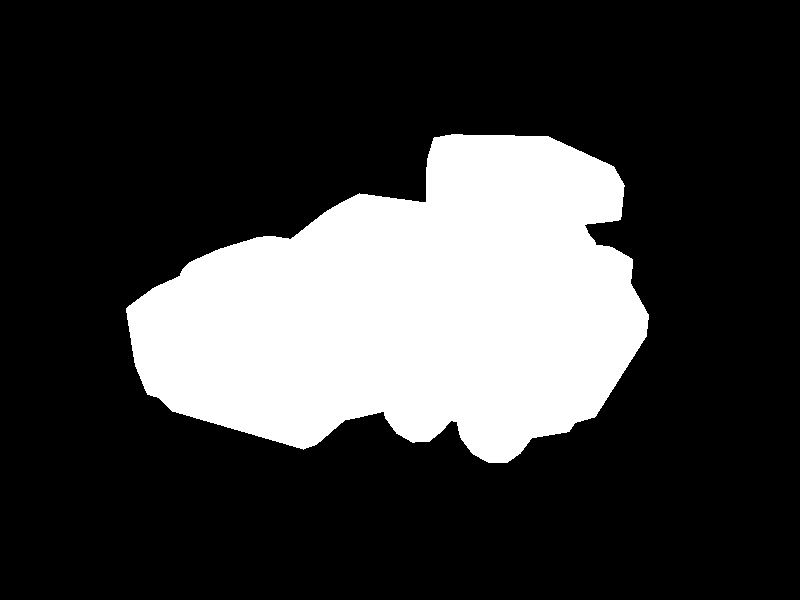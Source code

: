 // tank4.81-pose2_export.pov: Exported from Wings 3D 1.0 

#include "rad_def.inc"

global_settings{
	 assumed_gamma 2.200000
	 max_trace_level 5
	 ambient_light rgb <0.000000, 0.000000, 0.000000>
}
background { rgb <0.000000, 0.000000, 0.000000> }
#declare camera_location = <4.884690, 1.992304, 2.718667>;
camera{
	 perspective
	 location camera_location
	 right (640 / 480) * x
	 up y
	 angle 49.134356
	 sky <-0.328688, 0.928810, -0.171104>
	 look_at <0.050764, -0.181898, 0.202285>
}
light_source {
	 <-2.858797, 2.995067, 2.340849>
	 color rgb <1.000000, 1.000000, 1.000000>
	 fade_distance 1.000000
	 fade_power 0.000000
	 media_interaction on
	 media_attenuation off
}
light_source {
	 <4.087810, -3.722179, -2.613619>
	 color rgb <1.000000, 1.000000, 1.000000>
	 fade_distance 1.000000
	 fade_power 0.000000
	 media_interaction on
	 media_attenuation off
}
light_source {
	 <6.344804, 2.938540, 2.518055>
	 color rgb <0.160000, 0.160000, 0.160000>
	 fade_distance 1.000000
	 fade_power 0.000000
	 media_interaction on
	 media_attenuation off
}
#declare wm_default2 = texture{
	 pigment{
		 color rgbf <1.000000, 1.000000, 1.000000, 0.000000>
	 }
	 finish {
		 ambient rgb <0.000000, 0.000000, 0.000000>
		 diffuse 0.700000
		 brilliance 1.000000
		 metallic 0.000000
		 specular 1.000000
		 roughness 0.010000
	 }
}
#declare wm_default = texture{
	 pigment{
		 color rgbf <1.000000, 1.000000, 1.000000, 0.000000>
	 }
	 finish {
		 ambient rgb <0.000000, 0.000000, 0.000000>
		 diffuse 0.700000
		 brilliance 1.000000
		 metallic 0.000000
		 specular 1.000000
		 roughness 0.010000
	 }
}
#declare wo_0_cube1_copy18 = mesh2{
	 vertex_vectors { 24, <-1.521134, -0.971505, -0.067575>, <-1.521134, -0.908068, 0.035623>, <-1.521134, -0.794854, 0.093276>, <-1.521134, -0.665875, 0.089938>, <-1.521134, -0.549322, 0.026501>, <-1.521134, -0.480103, -0.080035>, <-1.521134, -0.477210, -1.163475>, <-1.521134, -0.540647, -1.266673>, <-1.521134, -0.653861, -1.324326>, <-1.521134, -0.786517, -1.320988>, 
			<-1.521134, -0.903070, -1.257551>, <-1.521134, -0.972289, -1.151015>, <-1.189292, -0.971505, -0.067575>, <-1.189292, -0.908068, 0.035623>, <-1.189292, -0.794854, 0.093276>, <-1.189292, -0.665875, 0.089938>, <-1.189292, -0.549322, 0.026501>, <-1.189292, -0.480103, -0.080035>, <-1.189292, -0.477210, -1.163475>, <-1.189292, -0.540647, -1.266673>, <-1.189292, -0.653861, -1.324326>, 
			<-1.189292, -0.786517, -1.320988>, <-1.189292, -0.903070, -1.257551>, <-1.189292, -0.972289, -1.151015>}
	 //#local average_center = <-1.355213, -0.725277, -0.615525>;
	 normal_vectors { 132, <1.000000, -0.000000, 0.000000>, <1.000000, -0.000000, 0.000000>, <1.000000, -0.000000, 0.000000>, <1.000000, -0.000000, 0.000000>, <1.000000, -0.000000, 0.000000>, <0.000000, 0.932401, -0.361426>, <0.000000, 0.932401, -0.361426>, <0.000000, 0.932401, -0.361426>, <1.000000, -0.000000, 0.000000>, <0.000000, 0.606616, -0.794995>, 
			<0.000000, 0.606616, -0.794995>, <0.000000, 0.606616, -0.794995>, <1.000000, -0.000000, 0.000000>, <1.000000, -0.000000, 0.000000>, <0.000000, 0.137766, -0.990465>, <0.000000, 0.137766, -0.990465>, <0.000000, 0.137766, -0.990465>, <1.000000, 0.000000, 0.000000>, <1.000000, 0.000000, 0.000000>, <0.000000, -0.335602, -0.942004>, <0.000000, -0.335602, -0.942004>, 
			<0.000000, -0.335602, -0.942004>, <1.000000, 0.000000, 0.000000>, <1.000000, 0.000000, 0.000000>, <0.000000, -0.738445, -0.674314>, <0.000000, -0.738445, -0.674314>, <0.000000, -0.738445, -0.674314>, <1.000000, -0.000000, 0.000000>, <1.000000, -0.000000, 0.000000>, <1.000000, -0.000000, 0.000000>, <0.000000, -0.981730, -0.190279>, <0.000000, -0.981730, -0.190279>, 
			<0.000000, -0.981730, -0.190279>, <1.000000, 0.000000, 0.000000>, <1.000000, 0.000000, 0.000000>, <1.000000, 0.000000, 0.000000>, <1.000000, 0.000000, 0.000000>, <1.000000, 0.000000, 0.000000>, <0.000000, -0.932795, 0.360408>, <0.000000, -0.932795, 0.360408>, <0.000000, -0.932795, 0.360408>, <1.000000, 0.000000, 0.000000>, <0.000000, -0.606616, 0.794995>, 
			<0.000000, -0.606616, 0.794995>, <0.000000, -0.606616, 0.794995>, <1.000000, 0.000000, 0.000000>, <1.000000, 0.000000, 0.000000>, <0.000000, -0.138246, 0.990398>, <0.000000, -0.138246, 0.990398>, <0.000000, -0.138246, 0.990398>, <1.000000, 0.000000, 0.000000>, <1.000000, 0.000000, 0.000000>, <0.000000, 0.335383, 0.942082>, <0.000000, 0.335383, 0.942082>, 
			<0.000000, 0.335383, 0.942082>, <1.000000, 0.000000, 0.000000>, <1.000000, 0.000000, 0.000000>, <0.000000, 0.738445, 0.674314>, <0.000000, 0.738445, 0.674314>, <0.000000, 0.738445, 0.674314>, <1.000000, 0.000000, 0.000000>, <1.000000, 0.000000, 0.000000>, <1.000000, 0.000000, 0.000000>, <0.000000, 0.982166, 0.188014>, <0.000000, 0.982166, 0.188014>, 
			<0.000000, 0.982166, 0.188014>, <-1.000000, 0.000000, 0.000000>, <-1.000000, 0.000000, 0.000000>, <-1.000000, 0.000000, 0.000000>, <-1.000000, 0.000000, 0.000000>, <-1.000000, 0.000000, 0.000000>, <0.000000, 0.983467, -0.181087>, <0.000000, 0.983467, -0.181087>, <0.000000, 0.983467, -0.181087>, <-1.000000, 0.000000, 0.000000>, <0.000000, 0.743876, -0.668318>, 
			<0.000000, 0.743876, -0.668318>, <0.000000, 0.743876, -0.668318>, <-1.000000, 0.000000, 0.000000>, <-1.000000, 0.000000, 0.000000>, <0.000000, 0.302134, -0.953266>, <0.000000, 0.302134, -0.953266>, <0.000000, 0.302134, -0.953266>, <-1.000000, -0.000000, 0.000000>, <-1.000000, -0.000000, 0.000000>, <0.000000, -0.181067, -0.983471>, <0.000000, -0.181067, -0.983471>, 
			<0.000000, -0.181067, -0.983471>, <-1.000000, -0.000000, 0.000000>, <-1.000000, -0.000000, 0.000000>, <0.000000, -0.614923, -0.788587>, <0.000000, -0.614923, -0.788587>, <0.000000, -0.614923, -0.788587>, <-1.000000, -0.000000, 0.000000>, <-1.000000, -0.000000, 0.000000>, <-1.000000, -0.000000, 0.000000>, <0.000000, -0.925892, -0.377788>, <0.000000, -0.925892, -0.377788>, 
			<0.000000, -0.925892, -0.377788>, <-1.000000, -0.000000, 0.000000>, <-1.000000, -0.000000, 0.000000>, <-1.000000, -0.000000, 0.000000>, <-1.000000, -0.000000, 0.000000>, <-1.000000, -0.000000, 0.000000>, <0.000000, -0.983881, 0.178822>, <0.000000, -0.983881, 0.178822>, <0.000000, -0.983881, 0.178822>, <-1.000000, 0.000000, 0.000000>, <0.000000, -0.743875, 0.668318>, 
			<0.000000, -0.743875, 0.668318>, <0.000000, -0.743875, 0.668318>, <-1.000000, 0.000000, 0.000000>, <-1.000000, 0.000000, 0.000000>, <0.000000, -0.302355, 0.953195>, <0.000000, -0.302355, 0.953195>, <0.000000, -0.302355, 0.953195>, <-1.000000, -0.000000, 0.000000>, <-1.000000, -0.000000, 0.000000>, <0.000000, 0.180591, 0.983558>, <0.000000, 0.180591, 0.983558>, 
			<0.000000, 0.180591, 0.983558>, <-1.000000, -0.000000, 0.000000>, <-1.000000, -0.000000, 0.000000>, <0.000000, 0.614924, 0.788587>, <0.000000, 0.614924, 0.788587>, <0.000000, 0.614924, 0.788587>, <-1.000000, -0.000000, 0.000000>, <-1.000000, -0.000000, 0.000000>, <-1.000000, -0.000000, 0.000000>, <0.000000, 0.926303, 0.376780>, <0.000000, 0.926303, 0.376780>, 
			<0.000000, 0.926303, 0.376780>}
	 uv_vectors { 0}
	 texture_list { 1, texture{wm_default2}}
	 face_indices { 44, <0, 11, 5>, 0, <0, 5, 4>, 0, <0, 4, 3>, 0, <0, 3, 2>, 0, <0, 2, 1>, 0, <11, 10, 6>, 0, <11, 6, 5>, 0, <6, 10, 9>, 0, <6, 9, 8>, 0, <6, 8, 7>, 0, 
			<15, 16, 12>, 0, <18, 19, 20>, 0, <18, 20, 21>, 0, <18, 21, 22>, 0, <23, 17, 18>, 0, <23, 18, 22>, 0, <12, 13, 14>, 0, <12, 14, 15>, 0, <12, 16, 17>, 0, <12, 17, 23>, 0, <12, 23, 11>, 0, 
			<11, 0, 12>, 0, <23, 22, 10>, 0, <10, 11, 23>, 0, <22, 21, 9>, 0, <9, 10, 22>, 0, <21, 20, 8>, 0, <8, 9, 21>, 0, <20, 19, 7>, 0, <7, 8, 20>, 0, <19, 18, 6>, 0, <6, 7, 19>, 0, 
			<18, 17, 5>, 0, <5, 6, 18>, 0, <17, 16, 4>, 0, <4, 5, 17>, 0, <16, 15, 3>, 0, <3, 4, 16>, 0, <15, 14, 2>, 0, <2, 3, 15>, 0, <14, 13, 1>, 0, <1, 2, 14>, 0, <13, 12, 0>, 0, 
			<0, 1, 13>, 0}
	 normal_indices { 44, <0, 60, 27>, <1, 28, 22>, <2, 23, 17>, <3, 18, 12>, <4, 13, 8>, <61, 55, 33>, <62, 34, 29>, <35, 56, 50>, <36, 51, 45>, <37, 46, 41>, 
			<83, 88, 66>, <99, 107, 111>, <100, 112, 116>, <101, 117, 121>, <126, 93, 102>, <127, 103, 122>, <67, 74, 78>, <68, 79, 84>, <69, 89, 94>, <70, 95, 128>, <71, 129, 63>, 
			<64, 5, 72>, <130, 123, 57>, <58, 65, 131>, <124, 118, 52>, <53, 59, 125>, <119, 113, 47>, <48, 54, 120>, <114, 108, 42>, <43, 49, 115>, <109, 104, 38>, <39, 44, 110>, 
			<105, 96, 30>, <31, 40, 106>, <97, 90, 24>, <25, 32, 98>, <91, 85, 19>, <20, 26, 92>, <86, 80, 14>, <15, 21, 87>, <81, 75, 9>, <10, 16, 82>, <76, 73, 6>, 
			<7, 11, 77>}
	 uv_indices { 44, <0, 0, 0>, <0, 0, 0>, <0, 0, 0>, <0, 0, 0>, <0, 0, 0>, <0, 0, 0>, <0, 0, 0>, <0, 0, 0>, <0, 0, 0>, <0, 0, 0>, 
			<0, 0, 0>, <0, 0, 0>, <0, 0, 0>, <0, 0, 0>, <0, 0, 0>, <0, 0, 0>, <0, 0, 0>, <0, 0, 0>, <0, 0, 0>, <0, 0, 0>, <0, 0, 0>, 
			<0, 0, 0>, <0, 0, 0>, <0, 0, 0>, <0, 0, 0>, <0, 0, 0>, <0, 0, 0>, <0, 0, 0>, <0, 0, 0>, <0, 0, 0>, <0, 0, 0>, <0, 0, 0>, 
			<0, 0, 0>, <0, 0, 0>, <0, 0, 0>, <0, 0, 0>, <0, 0, 0>, <0, 0, 0>, <0, 0, 0>, <0, 0, 0>, <0, 0, 0>, <0, 0, 0>, <0, 0, 0>, 
			<0, 0, 0>}
}
object{ wo_0_cube1_copy18
	 interior {
		 ior 1.000000
	 }
}
#declare wo_1_cube1_sep1 = mesh2{
	 vertex_vectors { 24, <0.539771, -0.971505, -0.067575>, <0.539771, -0.908068, 0.035623>, <0.539771, -0.794854, 0.093276>, <0.539771, -0.665875, 0.089938>, <0.539771, -0.549322, 0.026501>, <0.539771, -0.480103, -0.080035>, <0.539771, -0.477210, -1.163475>, <0.539771, -0.540647, -1.266673>, <0.539771, -0.653861, -1.324326>, <0.539771, -0.786517, -1.320988>, 
			<0.539771, -0.903070, -1.257551>, <0.539771, -0.972289, -1.151015>, <0.871613, -0.971505, -0.067575>, <0.871613, -0.908068, 0.035623>, <0.871613, -0.794854, 0.093276>, <0.871613, -0.665875, 0.089938>, <0.871613, -0.549322, 0.026501>, <0.871613, -0.480103, -0.080035>, <0.871613, -0.477210, -1.163475>, <0.871613, -0.540647, -1.266673>, <0.871613, -0.653861, -1.324326>, 
			<0.871613, -0.786517, -1.320988>, <0.871613, -0.903070, -1.257551>, <0.871613, -0.972289, -1.151015>}
	 //#local average_center = <0.705692, -0.725277, -0.615525>;
	 normal_vectors { 132, <1.000000, -0.000000, 0.000000>, <1.000000, -0.000000, 0.000000>, <1.000000, -0.000000, 0.000000>, <1.000000, -0.000000, 0.000000>, <1.000000, -0.000000, 0.000000>, <0.000000, 0.932401, -0.361426>, <0.000000, 0.932401, -0.361426>, <0.000000, 0.932401, -0.361426>, <1.000000, 0.000000, 0.000000>, <0.000000, 0.606616, -0.794995>, 
			<0.000000, 0.606616, -0.794995>, <0.000000, 0.606616, -0.794995>, <1.000000, 0.000000, 0.000000>, <1.000000, 0.000000, 0.000000>, <0.000000, 0.137766, -0.990465>, <0.000000, 0.137766, -0.990465>, <0.000000, 0.137766, -0.990465>, <1.000000, -0.000000, 0.000000>, <1.000000, -0.000000, 0.000000>, <0.000000, -0.335602, -0.942004>, <0.000000, -0.335602, -0.942004>, 
			<0.000000, -0.335602, -0.942004>, <1.000000, -0.000000, 0.000000>, <1.000000, -0.000000, 0.000000>, <0.000000, -0.738445, -0.674314>, <0.000000, -0.738445, -0.674314>, <0.000000, -0.738445, -0.674314>, <1.000000, -0.000000, 0.000000>, <1.000000, -0.000000, 0.000000>, <1.000000, -0.000000, 0.000000>, <0.000000, -0.981730, -0.190279>, <0.000000, -0.981730, -0.190279>, 
			<0.000000, -0.981730, -0.190279>, <1.000000, 0.000000, 0.000000>, <1.000000, 0.000000, 0.000000>, <1.000000, 0.000000, 0.000000>, <1.000000, 0.000000, 0.000000>, <1.000000, 0.000000, 0.000000>, <0.000000, -0.962629, 0.270823>, <0.000000, -0.962629, 0.270823>, <1.000000, 0.000000, 0.000000>, <0.000000, -0.678210, 0.734868>, <0.000000, -0.678210, 0.734868>, 
			<0.000000, -0.678210, 0.734868>, <0.000000, -0.678210, 0.734868>, <1.000000, 0.000000, 0.000000>, <1.000000, 0.000000, 0.000000>, <0.000000, -0.138246, 0.990398>, <0.000000, -0.138246, 0.990398>, <0.000000, -0.138246, 0.990398>, <1.000000, 0.000000, 0.000000>, <1.000000, 0.000000, 0.000000>, <0.000000, 0.335383, 0.942082>, <0.000000, 0.335383, 0.942082>, 
			<0.000000, 0.335383, 0.942082>, <1.000000, -0.000000, 0.000000>, <1.000000, -0.000000, 0.000000>, <0.000000, 0.738445, 0.674314>, <0.000000, 0.738445, 0.674314>, <0.000000, 0.738445, 0.674314>, <1.000000, -0.000000, 0.000000>, <1.000000, -0.000000, 0.000000>, <1.000000, -0.000000, 0.000000>, <0.000000, 0.982166, 0.188014>, <0.000000, 0.982166, 0.188014>, 
			<0.000000, 0.982166, 0.188014>, <-1.000000, 0.000000, 0.000000>, <-1.000000, 0.000000, 0.000000>, <-1.000000, 0.000000, 0.000000>, <-1.000000, 0.000000, 0.000000>, <-1.000000, 0.000000, 0.000000>, <0.000000, 0.983467, -0.181087>, <0.000000, 0.983467, -0.181087>, <0.000000, 0.983467, -0.181087>, <-1.000000, 0.000000, 0.000000>, <0.000000, 0.743876, -0.668318>, 
			<0.000000, 0.743876, -0.668318>, <0.000000, 0.743876, -0.668318>, <-1.000000, 0.000000, 0.000000>, <-1.000000, 0.000000, 0.000000>, <0.000000, 0.302134, -0.953266>, <0.000000, 0.302134, -0.953266>, <0.000000, 0.302134, -0.953266>, <-1.000000, -0.000000, 0.000000>, <-1.000000, -0.000000, 0.000000>, <0.000000, -0.181067, -0.983471>, <0.000000, -0.181067, -0.983471>, 
			<0.000000, -0.181067, -0.983471>, <-1.000000, 0.000000, 0.000000>, <-1.000000, 0.000000, 0.000000>, <0.000000, -0.614923, -0.788587>, <0.000000, -0.614923, -0.788587>, <0.000000, -0.614923, -0.788587>, <-1.000000, -0.000000, 0.000000>, <-1.000000, -0.000000, 0.000000>, <-1.000000, -0.000000, 0.000000>, <0.000000, -0.925892, -0.377788>, <0.000000, -0.925892, -0.377788>, 
			<0.000000, -0.925892, -0.377788>, <-1.000000, -0.000000, 0.000000>, <-1.000000, -0.000000, 0.000000>, <-1.000000, -0.000000, 0.000000>, <-1.000000, -0.000000, 0.000000>, <-1.000000, -0.000000, 0.000000>, <0.000000, -0.962629, 0.270823>, <0.000000, -0.962629, 0.270823>, <0.000000, -0.962629, 0.270823>, <0.000000, -0.962629, 0.270823>, <-1.000000, 0.000000, 0.000000>, 
			<0.000000, -0.678210, 0.734868>, <0.000000, -0.678210, 0.734868>, <-1.000000, 0.000000, 0.000000>, <-1.000000, 0.000000, 0.000000>, <0.000000, -0.302355, 0.953195>, <0.000000, -0.302355, 0.953195>, <0.000000, -0.302355, 0.953195>, <-1.000000, -0.000000, 0.000000>, <-1.000000, -0.000000, 0.000000>, <0.000000, 0.180591, 0.983558>, <0.000000, 0.180591, 0.983558>, 
			<0.000000, 0.180591, 0.983558>, <-1.000000, -0.000000, 0.000000>, <-1.000000, -0.000000, 0.000000>, <0.000000, 0.614924, 0.788587>, <0.000000, 0.614924, 0.788587>, <0.000000, 0.614924, 0.788587>, <-1.000000, -0.000000, 0.000000>, <-1.000000, -0.000000, 0.000000>, <-1.000000, -0.000000, 0.000000>, <0.000000, 0.926303, 0.376780>, <0.000000, 0.926303, 0.376780>, 
			<0.000000, 0.926303, 0.376780>}
	 uv_vectors { 0}
	 texture_list { 1, texture{wm_default2}}
	 face_indices { 44, <0, 11, 5>, 0, <0, 5, 4>, 0, <0, 4, 3>, 0, <0, 3, 2>, 0, <0, 2, 1>, 0, <11, 10, 6>, 0, <11, 6, 5>, 0, <6, 10, 9>, 0, <6, 9, 8>, 0, <6, 8, 7>, 0, 
			<15, 16, 12>, 0, <18, 19, 20>, 0, <18, 20, 21>, 0, <18, 21, 22>, 0, <23, 17, 18>, 0, <23, 18, 22>, 0, <12, 13, 14>, 0, <12, 14, 15>, 0, <12, 16, 17>, 0, <12, 17, 23>, 0, <12, 23, 11>, 0, 
			<11, 0, 12>, 0, <23, 22, 10>, 0, <10, 11, 23>, 0, <22, 21, 9>, 0, <9, 10, 22>, 0, <21, 20, 8>, 0, <8, 9, 21>, 0, <20, 19, 7>, 0, <7, 8, 20>, 0, <7, 19, 18>, 0, <18, 6, 7>, 0, 
			<18, 17, 5>, 0, <5, 6, 18>, 0, <17, 16, 4>, 0, <4, 5, 17>, 0, <16, 15, 3>, 0, <3, 4, 16>, 0, <15, 14, 2>, 0, <2, 3, 15>, 0, <14, 13, 1>, 0, <1, 2, 14>, 0, <13, 12, 0>, 0, 
			<0, 1, 13>, 0}
	 normal_indices { 44, <0, 60, 27>, <1, 28, 22>, <2, 23, 17>, <3, 18, 12>, <4, 13, 8>, <61, 55, 33>, <62, 34, 29>, <35, 56, 50>, <36, 51, 45>, <37, 46, 40>, 
			<83, 88, 66>, <99, 108, 111>, <100, 112, 116>, <101, 117, 121>, <126, 93, 102>, <127, 103, 122>, <67, 74, 78>, <68, 79, 84>, <69, 89, 94>, <70, 95, 128>, <71, 129, 63>, 
			<64, 5, 72>, <130, 123, 57>, <58, 65, 131>, <124, 118, 52>, <53, 59, 125>, <119, 113, 47>, <48, 54, 120>, <114, 109, 41>, <42, 49, 115>, <43, 110, 104>, <105, 38, 44>, 
			<106, 96, 30>, <31, 39, 107>, <97, 90, 24>, <25, 32, 98>, <91, 85, 19>, <20, 26, 92>, <86, 80, 14>, <15, 21, 87>, <81, 75, 9>, <10, 16, 82>, <76, 73, 6>, 
			<7, 11, 77>}
	 uv_indices { 44, <0, 0, 0>, <0, 0, 0>, <0, 0, 0>, <0, 0, 0>, <0, 0, 0>, <0, 0, 0>, <0, 0, 0>, <0, 0, 0>, <0, 0, 0>, <0, 0, 0>, 
			<0, 0, 0>, <0, 0, 0>, <0, 0, 0>, <0, 0, 0>, <0, 0, 0>, <0, 0, 0>, <0, 0, 0>, <0, 0, 0>, <0, 0, 0>, <0, 0, 0>, <0, 0, 0>, 
			<0, 0, 0>, <0, 0, 0>, <0, 0, 0>, <0, 0, 0>, <0, 0, 0>, <0, 0, 0>, <0, 0, 0>, <0, 0, 0>, <0, 0, 0>, <0, 0, 0>, <0, 0, 0>, 
			<0, 0, 0>, <0, 0, 0>, <0, 0, 0>, <0, 0, 0>, <0, 0, 0>, <0, 0, 0>, <0, 0, 0>, <0, 0, 0>, <0, 0, 0>, <0, 0, 0>, <0, 0, 0>, 
			<0, 0, 0>}
}
object{ wo_1_cube1_sep1
	 interior {
		 ior 1.000000
	 }
}
#declare wo_2_cube1_cut17 = mesh2{
	 vertex_vectors { 36, <-1.018959, 0.000255, 0.558417>, <-0.426682, 0.000255, 0.558417>, <-1.018959, 0.000255, 1.193712>, <-0.426682, 0.000255, 1.193712>, <-1.166774, 0.000255, 0.755289>, <-1.166774, 0.000255, 0.996840>, <-0.278867, 0.000255, 0.996840>, <-0.278867, 0.000255, 0.755289>, <-0.836433, 0.000255, 0.453605>, <-0.609208, 0.000255, 0.453605>, 
			<-0.836433, 0.000255, 1.298524>, <-0.609208, 0.000255, 1.298524>, <-0.827053, 0.132062, 1.263642>, <-0.994507, 0.132062, 1.167485>, <-1.130117, 0.132062, 0.986867>, <-1.130117, 0.132062, 0.765262>, <-0.994507, 0.132062, 0.584645>, <-0.827053, 0.132062, 0.488487>, <-0.618589, 0.132062, 0.488487>, <-0.451134, 0.132062, 0.584645>, <-0.315524, 0.132062, 0.765262>, 
			<-0.315524, 0.132062, 0.986867>, <-0.451134, 0.132062, 1.167485>, <-0.618589, 0.132062, 1.263642>, <-0.885833, 0.132062, 1.167485>, <-0.559809, 0.132062, 1.167485>, <-0.559809, 0.132062, 0.584645>, <-0.885833, 0.132062, 0.584645>, <-0.885833, 0.527946, 0.946005>, <-0.994507, 0.527946, 0.946005>, <-0.994507, 0.527946, 0.806124>, <-0.885833, 0.527946, 0.806124>, 
			<-0.451134, 0.527946, 0.806124>, <-0.451134, 0.527946, 0.946005>, <-0.559809, 0.527946, 0.946005>, <-0.559809, 0.527946, 0.806124>}
	 //#local average_center = <-0.722821, 0.176100, 0.876065>;
	 normal_vectors { 204, <0.639129, -0.262421, 0.722944>, <0.639129, -0.262421, 0.722944>, <0.639129, -0.262421, 0.722944>, <0.639129, -0.262421, 0.722944>, <0.000000, 1.000000, -0.000000>, <0.000000, 1.000000, -0.000000>, <0.000000, 1.000000, -0.000000>, <0.000000, 1.000000, -0.000000>, <0.000000, 1.000000, -0.000000>, <-0.639129, -0.262421, 0.722944>, 
			<-0.639129, -0.262421, 0.722944>, <-0.639129, -0.262421, 0.722944>, <-0.639129, -0.262421, 0.722944>, <0.000000, 1.000000, 0.000000>, <0.000000, 1.000000, 0.000000>, <0.000000, 1.000000, 0.000000>, <0.000000, 1.000000, 0.000000>, <0.639129, -0.262421, -0.722944>, <0.639129, -0.262421, -0.722944>, <0.639129, -0.262421, -0.722944>, <0.639129, -0.262421, -0.722944>, 
			<0.000000, 1.000000, -0.000000>, <0.000000, 1.000000, -0.000000>, <0.000000, 1.000000, -0.000000>, <0.000000, 1.000000, -0.000000>, <-0.639129, -0.262421, -0.722944>, <-0.639129, -0.262421, -0.722944>, <-0.639129, -0.262421, -0.722944>, <-0.639129, -0.262421, -0.722944>, <0.000000, 1.000000, 0.000000>, <0.000000, 1.000000, 0.000000>, <0.000000, 1.000000, 0.000000>, 
			<0.000000, 1.000000, 0.000000>, <0.000000, 1.000000, 0.000000>, <0.911478, -0.276529, 0.304532>, <0.911478, -0.276529, 0.304532>, <0.000000, 1.000000, 0.000000>, <0.000000, 1.000000, 0.000000>, <0.939552, -0.276570, -0.201871>, <0.939552, -0.276570, -0.201871>, <0.939552, -0.276570, -0.201871>, <0.000000, 1.000000, 0.000000>, <-0.939552, -0.276570, -0.201871>, 
			<-0.939552, -0.276570, -0.201871>, <-0.939552, -0.276570, -0.201871>, <0.000000, 1.000000, 0.000000>, <0.000000, 1.000000, 0.000000>, <-0.911478, -0.276529, 0.304532>, <-0.911478, -0.276529, 0.304532>, <0.000000, 1.000000, 0.000000>, <0.248515, -0.264301, 0.931872>, <0.248515, -0.264301, 0.931872>, <0.000000, 1.000000, -0.000000>, <-0.165071, -0.263289, 0.950490>, 
			<-0.165071, -0.263289, 0.950490>, <-0.165071, -0.263289, 0.950490>, <0.000000, 1.000000, -0.000000>, <0.000000, 1.000000, -0.000000>, <0.248515, -0.264301, -0.931872>, <0.248515, -0.264301, -0.931872>, <0.000000, 1.000000, 0.000000>, <0.000000, 1.000000, 0.000000>, <-0.165071, -0.263289, -0.950490>, <-0.165071, -0.263289, -0.950490>, <-0.165071, -0.263289, -0.950490>, 
			<0.000000, 1.000000, 0.000000>, <0.248515, -0.264301, -0.931872>, <0.248515, -0.264301, -0.931872>, <0.248515, -0.264301, -0.931872>, <0.248515, -0.264301, -0.931872>, <0.000000, -1.000000, 0.000000>, <0.000000, -1.000000, 0.000000>, <0.639129, -0.262421, -0.722944>, <0.639129, -0.262421, -0.722944>, <0.000000, -0.749563, -0.661933>, <0.000000, -1.000000, 0.000000>, 
			<0.000000, -1.000000, 0.000000>, <0.000000, -0.749563, -0.661933>, <0.000000, -0.749563, -0.661933>, <1.000000, 0.000000, 0.000000>, <1.000000, 0.000000, 0.000000>, <0.873080, -0.273357, -0.403743>, <0.873080, -0.273357, -0.403743>, <0.873080, -0.273357, -0.403743>, <0.000000, -1.000000, 0.000000>, <0.911478, -0.276529, 0.304532>, <0.911478, -0.276529, 0.304532>, 
			<0.911478, -0.276529, 0.304532>, <0.911478, -0.276529, 0.304532>, <0.000000, -1.000000, 0.000000>, <0.000000, -1.000000, 0.000000>, <0.639129, -0.262421, 0.722944>, <0.639129, -0.262421, 0.722944>, <0.000000, -0.862624, 0.505845>, <0.000000, -1.000000, 0.000000>, <1.000000, 0.000000, 0.000000>, <0.000000, -0.862624, 0.505845>, <0.248515, -0.264301, 0.931872>, 
			<0.248515, -0.264301, 0.931872>, <0.248515, -0.264301, 0.931872>, <0.248515, -0.264301, 0.931872>, <0.000000, -1.000000, -0.000000>, <0.000000, -1.000000, -0.000000>, <0.000000, -1.000000, -0.000000>, <-0.330142, -0.263380, 0.906442>, <-0.330142, -0.263380, 0.906442>, <-0.330142, -0.263380, 0.906442>, <0.000000, -1.000000, -0.000000>, <0.000000, -1.000000, -0.000000>, 
			<-0.639129, -0.262421, 0.722944>, <-0.639129, -0.262421, 0.722944>, <0.000000, -1.000000, 0.000000>, <0.000000, -0.749563, 0.661933>, <-1.000000, -0.000000, 0.000000>, <-1.000000, -0.000000, 0.000000>, <0.000000, -0.749563, 0.661933>, <0.000000, -0.749563, 0.661933>, <-0.911478, -0.276529, 0.304532>, <-0.911478, -0.276529, 0.304532>, <-0.911478, -0.276529, 0.304532>, 
			<-0.911478, -0.276529, 0.304532>, <0.000000, -1.000000, 0.000000>, <0.000000, -1.000000, 0.000000>, <-0.873080, -0.273357, -0.403743>, <-0.873080, -0.273357, -0.403743>, <-0.873080, -0.273357, -0.403743>, <0.000000, -1.000000, 0.000000>, <-0.639129, -0.262421, -0.722944>, <-0.639129, -0.262421, -0.722944>, <0.000000, -0.862624, -0.505845>, <0.000000, -1.000000, 0.000000>, 
			<0.000000, -1.000000, 0.000000>, <-1.000000, -0.000000, 0.000000>, <0.000000, -0.862624, -0.505845>, <-0.330142, -0.263380, -0.906442>, <-0.330142, -0.263380, -0.906442>, <-0.330142, -0.263380, -0.906442>, <0.000000, -1.000000, 0.000000>, <0.000000, -1.000000, 0.000000>, <0.000000, -1.000000, 0.000000>, <0.000000, -0.981616, -0.190869>, <0.000000, -0.981616, -0.190869>, 
			<0.000000, -0.981616, -0.190869>, <0.000000, -0.981616, -0.190869>, <0.000000, -0.981616, -0.190869>, <-1.000000, 0.000000, 0.000000>, <-1.000000, 0.000000, 0.000000>, <0.000000, -0.943642, -0.330967>, <0.000000, -0.943642, -0.330967>, <0.000000, -0.943642, -0.330967>, <0.000000, -0.943642, -0.330967>, <0.000000, -0.943642, -0.330967>, <0.000000, -0.943642, -0.330967>, 
			<1.000000, 0.000000, -0.000000>, <1.000000, 0.000000, -0.000000>, <0.000000, -0.981616, 0.190869>, <0.000000, -0.981616, 0.190869>, <0.000000, -0.981616, 0.190869>, <0.000000, -0.981616, 0.190869>, <1.000000, 0.000000, -0.000000>, <0.000000, -0.981616, 0.190869>, <0.000000, -0.943642, 0.330967>, <0.000000, -0.943642, 0.330967>, <0.000000, -0.943642, 0.330967>, 
			<0.000000, -0.943642, 0.330967>, <0.000000, -0.943642, 0.330967>, <0.000000, -0.943642, 0.330967>, <-1.000000, 0.000000, 0.000000>, <0.000000, -0.862624, -0.505845>, <0.000000, -0.862624, -0.505845>, <0.000000, -0.862624, -0.505845>, <0.000000, -0.862624, -0.505845>, <-1.000000, 0.000000, 0.000000>, <0.000000, -0.862624, -0.505845>, <0.000000, -0.862624, -0.505845>, 
			<1.000000, 0.000000, 0.000000>, <0.000000, -0.862624, 0.505845>, <0.000000, -0.862624, 0.505845>, <1.000000, 0.000000, 0.000000>, <1.000000, 0.000000, 0.000000>, <0.000000, -0.862624, 0.505845>, <0.000000, -0.862624, 0.505845>, <0.000000, -0.862624, 0.505845>, <0.000000, -0.862624, 0.505845>, <-1.000000, 0.000000, 0.000000>, <-1.000000, 0.000000, 0.000000>, 
			<0.000000, -0.862624, 0.505845>, <-1.000000, 0.000000, 0.000000>, <0.000000, -0.862624, 0.505845>, <0.000000, -0.862624, -0.505845>, <0.000000, -0.862624, -0.505845>, <-1.000000, -0.000000, 0.000000>, <-1.000000, -0.000000, 0.000000>, <0.000000, -0.862624, -0.505845>, <0.000000, -0.862624, -0.505845>, <0.000000, -0.862624, -0.505845>, <0.000000, -0.862624, -0.505845>, 
			<1.000000, 0.000000, 0.000000>, <0.000000, -0.862624, 0.505845>, <0.000000, -0.862624, 0.505845>, <1.000000, 0.000000, -0.000000>, <1.000000, 0.000000, -0.000000>, <0.000000, -0.862624, 0.505845>, <0.000000, -0.862624, 0.505845>}
	 uv_vectors { 0}
	 texture_list { 1, texture{wm_default}}
	 face_indices { 68, <2, 13, 12>, 0, <2, 12, 10>, 0, <5, 14, 2>, 0, <14, 13, 2>, 0, <15, 14, 5>, 0, <5, 4, 15>, 0, <0, 16, 15>, 0, <0, 15, 4>, 0, <8, 17, 0>, 0, <17, 16, 0>, 0, 
			<9, 18, 17>, 0, <17, 8, 9>, 0, <1, 19, 18>, 0, <1, 18, 9>, 0, <7, 20, 1>, 0, <20, 19, 1>, 0, <6, 21, 20>, 0, <20, 7, 6>, 0, <3, 22, 21>, 0, <3, 21, 6>, 0, <3, 11, 23>, 0, 
			<3, 23, 22>, 0, <12, 23, 11>, 0, <11, 10, 12>, 0, <29, 30, 28>, 0, <30, 31, 28>, 0, <25, 22, 23>, 0, <23, 24, 25>, 0, <23, 12, 24>, 0, <12, 13, 24>, 0, <20, 21, 22>, 0, <22, 19, 20>, 0, 
			<17, 26, 27>, 0, <26, 17, 18>, 0, <26, 18, 19>, 0, <27, 16, 17>, 0, <14, 15, 13>, 0, <15, 16, 13>, 0, <24, 27, 25>, 0, <27, 26, 25>, 0, <33, 34, 35>, 0, <35, 32, 33>, 0, <13, 29, 28>, 0, 
			<13, 28, 24>, 0, <30, 29, 13>, 0, <13, 16, 30>, 0, <27, 31, 30>, 0, <30, 16, 27>, 0, <24, 28, 31>, 0, <31, 27, 24>, 0, <22, 33, 19>, 0, <33, 32, 19>, 0, <25, 34, 33>, 0, <25, 33, 22>, 0, 
			<26, 35, 25>, 0, <35, 34, 25>, 0, <19, 32, 35>, 0, <35, 26, 19>, 0, <0, 4, 2>, 0, <0, 3, 1>, 0, <0, 1, 9>, 0, <0, 9, 8>, 0, <4, 5, 2>, 0, <3, 0, 2>, 0, <3, 2, 10>, 0, 
			<3, 10, 11>, 0, <6, 7, 1>, 0, <1, 3, 6>, 0}
	 normal_indices { 68, <17, 72, 66>, <18, 67, 58>, <38, 81, 19>, <82, 73, 20>, <85, 83, 39>, <40, 34, 86>, <0, 91, 87>, <1, 88, 35>, <50, 97, 2>, <98, 92, 3>, 
			<53, 104, 99>, <100, 51, 54>, <9, 109, 105>, <10, 106, 55>, <47, 117, 11>, <118, 110, 12>, <42, 123, 119>, <120, 48, 43>, <25, 127, 124>, <26, 125, 44>, <27, 62, 134>, 
			<28, 135, 128>, <68, 136, 63>, <64, 59, 69>, <173, 176, 168>, <177, 182, 169>, <147, 129, 137>, <138, 140, 148>, <139, 70, 141>, <71, 74, 142>, <121, 126, 130>, <131, 111, 122>, 
			<101, 155, 161>, <156, 102, 107>, <157, 108, 112>, <162, 93, 103>, <84, 89, 75>, <90, 94, 76>, <143, 163, 149>, <164, 158, 150>, <189, 195, 198>, <199, 186, 190>, <77, 174, 170>, 
			<78, 171, 144>, <178, 175, 79>, <80, 95, 179>, <165, 183, 180>, <181, 96, 166>, <145, 172, 184>, <185, 167, 146>, <132, 191, 113>, <192, 187, 114>, <151, 196, 193>, <152, 194, 133>, 
			<159, 200, 153>, <201, 197, 154>, <115, 188, 202>, <203, 160, 116>, <4, 36, 21>, <5, 29, 13>, <6, 14, 56>, <7, 57, 52>, <37, 41, 22>, <30, 8, 23>, <31, 24, 60>, 
			<32, 61, 65>, <45, 49, 15>, <16, 33, 46>}
	 uv_indices { 68, <0, 0, 0>, <0, 0, 0>, <0, 0, 0>, <0, 0, 0>, <0, 0, 0>, <0, 0, 0>, <0, 0, 0>, <0, 0, 0>, <0, 0, 0>, <0, 0, 0>, 
			<0, 0, 0>, <0, 0, 0>, <0, 0, 0>, <0, 0, 0>, <0, 0, 0>, <0, 0, 0>, <0, 0, 0>, <0, 0, 0>, <0, 0, 0>, <0, 0, 0>, <0, 0, 0>, 
			<0, 0, 0>, <0, 0, 0>, <0, 0, 0>, <0, 0, 0>, <0, 0, 0>, <0, 0, 0>, <0, 0, 0>, <0, 0, 0>, <0, 0, 0>, <0, 0, 0>, <0, 0, 0>, 
			<0, 0, 0>, <0, 0, 0>, <0, 0, 0>, <0, 0, 0>, <0, 0, 0>, <0, 0, 0>, <0, 0, 0>, <0, 0, 0>, <0, 0, 0>, <0, 0, 0>, <0, 0, 0>, 
			<0, 0, 0>, <0, 0, 0>, <0, 0, 0>, <0, 0, 0>, <0, 0, 0>, <0, 0, 0>, <0, 0, 0>, <0, 0, 0>, <0, 0, 0>, <0, 0, 0>, <0, 0, 0>, 
			<0, 0, 0>, <0, 0, 0>, <0, 0, 0>, <0, 0, 0>, <0, 0, 0>, <0, 0, 0>, <0, 0, 0>, <0, 0, 0>, <0, 0, 0>, <0, 0, 0>, <0, 0, 0>, 
			<0, 0, 0>, <0, 0, 0>, <0, 0, 0>}
}
object{ wo_2_cube1_cut17
	 interior {
		 ior 1.000000
	 }
}
#declare wo_3_cube1_sep16 = mesh2{
	 vertex_vectors { 241, <-1.181013, -0.409507, -1.586047>, <-1.181013, -0.696000, -1.586047>, <0.546987, -0.409507, -1.586047>, <0.546987, -0.696000, -1.586047>, <-1.799655, -0.696000, -0.031950>, <1.148345, -0.696000, -0.031950>, <1.148345, -0.696000, -1.086047>, <-1.799655, -0.696000, -1.086047>, <0.546987, -0.000889, 0.459512>, <0.546987, -0.696000, 0.459512>, 
			<-1.181013, -0.000889, 0.459512>, <-1.181013, -0.696000, 0.459512>, <0.546987, -0.000889, -0.563267>, <-1.181013, -0.000889, -0.563267>, <0.201387, -0.000889, -0.563267>, <-0.280821, -0.000889, -0.563267>, <-0.427750, -0.000889, -0.563267>, <-0.835413, -0.000889, -0.563267>, <-0.908767, -0.407276, -1.586047>, <-0.478381, -0.407276, -1.586047>, <0.274740, -0.407276, -1.586047>, 
			<-0.908767, -0.407276, -1.074657>, <-0.478381, -0.407276, -1.074657>, <0.274740, -0.407276, -1.074657>, <0.064131, -0.000889, -0.563267>, <-0.835413, -0.696000, -1.586047>, <-0.476714, -0.696000, -1.586047>, <-0.282653, -0.696000, -1.586047>, <0.066049, -0.696000, -1.586047>, <0.276749, -0.696000, -1.586047>, <-0.281795, -0.503517, -1.798394>, <-0.282224, -0.599759, -1.798394>, 
			<0.065525, -0.503517, -1.798394>, <0.065787, -0.599759, -1.798394>, <0.276079, -0.599759, -1.586047>, <0.275410, -0.503517, -1.586047>, <-0.477825, -0.503517, -1.586047>, <-0.477270, -0.599759, -1.586047>, <-1.799655, -0.225903, -0.031950>, <-1.644848, -0.000889, 0.100941>, <0.993539, -0.000889, 0.100941>, <1.148345, -0.225903, -0.031950>, <0.988347, -0.000889, -1.080642>, 
			<1.148345, -0.225903, -1.086047>, <-1.799655, -0.225903, -1.086047>, <-1.639656, -0.000889, -1.080642>, <-1.490334, -0.696000, -1.475148>, <0.847666, -0.696000, -1.475148>, <0.865338, -0.262590, -1.475360>, <-1.508006, -0.262590, -1.475360>, <-0.972985, -0.696000, 1.500645>, <-1.181013, -0.696000, 1.292617>, <-0.972985, -0.000889, 1.500645>, <-1.181013, -0.000889, 1.292617>, 
			<0.338959, -0.696000, 1.500645>, <0.546987, -0.696000, 1.292617>, <0.185618, -0.000889, 1.500645>, <0.387121, -0.000889, 1.292617>, <-1.181013, -0.644889, 0.459512>, <-1.181013, -0.177051, 0.459512>, <0.546987, -0.177051, 0.459512>, <0.546987, -0.644889, 0.459512>, <0.546987, -0.177051, 1.292617>, <0.546987, -0.644889, 1.292617>, <-1.181013, -0.644889, 1.292617>, 
			<-1.181013, -0.177051, 1.292617>, <0.338959, -0.644889, 1.500645>, <0.338959, -0.177051, 1.500645>, <-0.972985, -0.177051, 1.500645>, <-0.972985, -0.644889, 1.500645>, <-1.327893, -0.556500, 0.459512>, <-1.327893, -0.393689, 0.459512>, <0.693867, -0.393689, 0.459512>, <0.693867, -0.556500, 0.459512>, <0.693867, -0.393689, 1.292617>, <0.693867, -0.556500, 1.292617>, 
			<-1.327893, -0.556500, 1.292617>, <-1.327893, -0.393689, 1.292617>, <0.338959, -0.556500, 1.648697>, <0.338959, -0.393689, 1.648697>, <-0.972985, -0.393689, 1.648697>, <-0.972985, -0.556500, 1.648697>, <0.774272, -0.696000, 0.289344>, <-1.416939, -0.696000, 0.289344>, <-1.412931, -0.000889, 0.291161>, <0.741186, -0.000889, 0.313209>, <-1.413732, -0.368183, 0.290798>, 
			<-1.416138, -0.615645, 0.289708>, <0.771064, -0.368183, 0.290798>, <0.773470, -0.615645, 0.289708>, <0.076570, -0.177051, 1.500645>, <-0.239084, -0.177051, 1.500645>, <-0.394943, -0.177051, 1.500645>, <-0.710597, -0.177051, 1.500645>, <-0.710597, -0.393689, 1.648697>, <-0.394943, -0.393689, 1.648697>, <-0.239084, -0.393689, 1.648697>, <0.076570, -0.393689, 1.648697>, 
			<0.387121, -0.000889, 0.626133>, <-0.092211, -0.000889, 0.459512>, <-0.092211, -0.000889, 1.500645>, <-0.092211, -0.000889, 0.624580>, <0.546987, -0.177051, 0.626133>, <0.064131, -0.000889, 0.459512>, <0.546987, -0.000889, 0.254956>, <0.546987, -0.000889, 0.050400>, <0.546987, -0.000889, -0.154156>, <0.546987, -0.000889, -0.358712>, <0.064131, -0.000889, 0.254956>, 
			<0.064131, -0.000889, -0.031627>, <0.064131, -0.000889, -0.154156>, <0.064131, -0.000889, -0.428927>, <0.064131, -0.000889, -0.547517>, <0.546987, -0.000889, -0.547517>, <-0.101778, -0.177051, 1.500645>, <-0.710965, -0.000889, 1.500645>, <-0.552770, -0.177051, 1.500645>, <-0.552770, -0.393689, 1.648697>, <-0.552688, -0.000889, 1.500645>, <0.387121, -0.000889, 1.181536>, 
			<0.546987, -0.177051, 1.181536>, <-0.092211, -0.000889, 1.291803>, <-0.092211, -0.000889, 1.180599>, <0.147455, -0.000889, 1.181068>, <0.147455, -0.000889, 1.292210>, <0.147455, -0.000889, 0.625357>, <0.387131, -0.167418, 1.182204>, <0.387104, -0.167406, 0.625465>, <1.148345, -0.367237, -0.031950>, <0.881901, -0.000889, 0.196051>, <0.882121, -0.367710, 0.196282>, 
			<0.990714, -0.000889, -0.547527>, <0.709998, -0.000889, 0.254927>, <0.708552, -0.000889, 0.052179>, <0.708660, -0.000889, -0.154941>, <0.708767, -0.000889, -0.360136>, <0.546987, 0.100513, 0.050400>, <0.546987, 0.100513, -0.154156>, <0.546987, 0.100513, -0.358712>, <0.546987, 0.100513, -0.547517>, <0.708552, 0.100513, 0.052179>, <0.708660, 0.100513, -0.154941>, 
			<0.708767, 0.100513, -0.360136>, <0.708445, 0.100513, 0.252079>, <0.184602, 0.100513, -0.031627>, <0.184602, 0.100513, -0.154156>, <0.184602, 0.100513, -0.428927>, <0.184602, 0.100513, -0.547517>, <0.907665, -0.282557, 0.299751>, <0.798340, -0.281590, 0.361487>, <0.883348, -0.000889, -0.308501>, <0.918495, -0.000889, -0.431138>, <0.836395, -0.000889, -0.421420>, 
			<0.756017, -0.000889, -0.500903>, <0.642573, -0.000889, -0.547520>, <0.642573, 0.100513, -0.547520>, <0.708836, 0.100513, -0.481222>, <0.756017, 0.100513, -0.500903>, <0.883811, 0.100513, -0.308502>, <0.836395, 0.100513, -0.421420>, <0.741342, 0.067463, 0.313331>, <0.763178, 0.014799, 0.346859>, <0.780284, -0.068114, 0.373464>, <0.885707, 0.100513, 0.151081>, 
			<0.892312, 0.064175, 0.228824>, <0.900916, 0.015392, 0.269254>, <0.907387, -0.068574, 0.299439>, <0.387129, -0.167417, 1.131591>, <0.387107, -0.167407, 0.676078>, <0.147455, -0.000889, 0.675876>, <0.147455, -0.000889, 1.130549>, <0.218878, -0.050514, 1.130859>, <0.218871, -0.050511, 0.675936>, <0.295123, 0.042990, 1.130953>, <0.238394, 0.011101, 1.130859>, 
			<0.295116, 0.042994, 0.675954>, <0.238387, 0.011104, 0.675936>, <0.438044, -0.127624, 0.676076>, <0.448143, -0.063334, 0.676058>, <0.438066, -0.127634, 1.131590>, <0.448164, -0.063345, 1.131496>, <0.434453, -0.018382, 0.676037>, <0.413540, 0.010327, 0.676019>, <0.376220, 0.036258, 0.675993>, <0.342020, 0.045844, 0.675974>, <0.376232, 0.036253, 1.131156>, 
			<0.342032, 0.045839, 1.131060>, <0.413557, 0.010319, 1.131292>, <0.434471, -0.018389, 1.131388>, <0.289953, -0.027708, 1.134700>, <0.280651, -0.070400, 1.134846>, <0.346953, -0.116466, 1.135097>, <0.383718, -0.092856, 1.135055>, <0.393020, -0.050164, 1.134909>, <0.326718, -0.004098, 1.134659>, <0.289930, -0.027695, 0.672319>, <0.326698, -0.004084, 0.672422>, 
			<0.393005, -0.050155, 0.672471>, <0.383702, -0.092850, 0.672387>, <0.346934, -0.116461, 0.672284>, <0.280627, -0.070390, 0.672236>, <0.304239, -0.107158, 0.672221>, <0.369393, -0.013387, 0.672485>, <0.369410, -0.013399, 1.134745>, <0.304261, -0.107165, 1.135011>, <0.280590, -0.070216, 1.184735>, <0.289892, -0.027524, 1.184590>, <0.326657, -0.003914, 1.184548>, 
			<0.369349, -0.013216, 1.184634>, <0.392959, -0.049981, 1.184799>, <0.383657, -0.092672, 1.184944>, <0.346892, -0.116283, 1.184986>, <0.304200, -0.106981, 1.184900>, <0.326789, -0.004006, 0.622533>, <0.290021, -0.027618, 0.622430>, <0.280718, -0.070312, 0.622346>, <0.304329, -0.107081, 0.622332>, <0.347024, -0.116384, 0.622395>, <0.383792, -0.092772, 0.622498>, 
			<0.393095, -0.050077, 0.622581>, <0.369483, -0.013309, 0.622596>, <-1.181013, -0.000889, -0.875188>, <-1.069325, -0.000889, -0.909389>, <-1.069995, -0.166608, -1.074657>, <-1.181013, -0.125404, -1.230490>, <-1.293542, -0.090948, -1.212551>, <-1.380465, -0.000889, -1.077260>, <0.546987, -0.000889, -0.875188>, <0.746437, -0.000889, -1.077362>, <0.657462, -0.091705, -1.213710>, 
			<0.546987, -0.125404, -1.230490>, <0.435968, -0.166608, -1.074657>, <0.435298, -0.000889, -0.909389>, <-0.281449, -0.272281, -1.670312>, <-0.281366, -0.192440, -1.579713>, <-0.281366, -0.035855, -1.187399>, <-0.281304, -0.010820, -1.063769>, <0.065263, -0.035855, -1.187399>, <0.065135, -0.010820, -1.063769>, <0.065263, -0.192440, -1.579713>, <0.065314, -0.272281, -1.670312>}
	 //#local average_center = <0.063288, -0.181898, 0.178227>;
	 normal_vectors { 1273, <0.000000, -1.000000, 0.000000>, <0.000000, -1.000000, 0.000000>, <0.000000, -1.000000, -0.000000>, <0.000000, -1.000000, -0.000000>, <0.000000, -1.000000, 0.000000>, <0.000000, -1.000000, 0.000000>, <0.000000, -1.000000, 0.000000>, <0.000000, -1.000000, 0.000000>, <0.000000, -1.000000, 0.000000>, <0.000000, -1.000000, -0.000000>, 
			<0.000000, -1.000000, 0.000000>, <0.000000, -1.000000, -0.000000>, <0.545446, 0.634745, -0.547345>, <0.895634, 0.290835, -0.336534>, <0.608979, -0.311597, -0.729419>, <0.138364, -0.766408, -0.627275>, <-0.550502, -0.600466, -0.579990>, <-0.940461, -0.039804, -0.337564>, <-0.500730, 0.459429, -0.733617>, <-0.091898, 0.512987, -0.853463>, <0.369170, 0.723162, -0.583738>, 
			<0.291456, -0.895748, 0.335692>, <0.606757, -0.310053, 0.731924>, <0.647089, 0.210404, 0.732807>, <0.385882, 0.556138, 0.736075>, <-0.039162, 0.940349, 0.337950>, <-0.502945, 0.460995, 0.731116>, <-0.682799, -0.029059, 0.730028>, <-0.502687, -0.722977, 0.473930>, <-0.082903, -0.981675, 0.171587>, <-0.756486, -0.477806, 0.446576>, <-0.149981, -0.860579, 0.486734>, 
			<-0.125915, -0.941133, 0.313709>, <0.061930, -0.989840, 0.127994>, <0.094154, -0.967448, 0.234904>, <0.150823, -0.860651, 0.486346>, <0.756486, -0.477806, 0.446576>, <0.224058, 0.004646, 0.974565>, <0.224058, 0.004646, 0.974565>, <0.224058, 0.004646, 0.974565>, <-0.138360, -0.773723, 0.618231>, <0.008196, -0.999966, 0.000000>, <-0.759118, -0.508548, 0.406347>, 
			<0.113993, 0.000000, 0.993482>, <0.113993, 0.000000, 0.993482>, <0.113993, 0.000000, 0.993482>, <0.000000, 1.000000, 0.000000>, <0.000000, 1.000000, 0.000000>, <0.000000, 1.000000, 0.000000>, <0.000000, 1.000000, 0.000000>, <-0.138035, 0.002859, 0.990423>, <-0.138035, 0.002859, 0.990423>, <0.142040, -0.773316, 0.617906>, <-0.138035, 0.002859, 0.990423>, 
			<-0.138035, 0.002859, 0.990423>, <-0.138035, 0.002859, 0.990423>, <0.759118, -0.508548, 0.406347>, <-0.008196, -0.999966, 0.000000>, <-0.116965, 0.000000, 0.993136>, <-0.116965, 0.000000, 0.993136>, <-0.116965, 0.000000, 0.993136>, <0.000000, 1.000000, -0.000000>, <0.000000, 1.000000, -0.000000>, <0.000000, 1.000000, -0.000000>, <0.000000, 1.000000, -0.000000>, 
			<0.786483, -0.001565, -0.617611>, <0.000000, 1.000000, 0.000000>, <0.786483, -0.001565, -0.617611>, <0.786483, -0.001565, -0.617611>, <0.786483, -0.001565, -0.617611>, <-1.000000, 0.000000, 0.000000>, <0.000000, 1.000000, 0.000000>, <-0.651222, -0.001209, -0.758886>, <-0.651222, -0.001209, -0.758886>, <-0.651222, -0.001209, -0.758886>, <-0.948709, 0.008578, 0.316033>, 
			<-0.948709, 0.008578, 0.316033>, <-0.948709, 0.008578, 0.316033>, <-0.948709, 0.008578, 0.316033>, <0.000000, 1.000000, 0.000000>, <0.000000, 1.000000, 0.000000>, <0.000000, 1.000000, 0.000000>, <0.946464, 0.008508, 0.322696>, <0.946464, 0.008508, 0.322696>, <0.946464, 0.008508, 0.322696>, <0.946464, 0.008508, 0.322696>, <0.000000, 1.000000, 0.000000>, 
			<0.000000, 1.000000, 0.000000>, <0.000000, 1.000000, 0.000000>, <-0.663786, 0.000000, -0.747922>, <0.000000, -1.000000, 0.000000>, <-0.663786, 0.000000, -0.747922>, <0.000000, -1.000000, 0.000000>, <0.000000, -1.000000, 0.000000>, <0.000000, -1.000000, 0.000000>, <0.000000, 1.000000, -0.000000>, <0.000000, 1.000000, -0.000000>, <0.000000, 1.000000, -0.000000>, 
			<0.000000, 1.000000, -0.000000>, <0.000000, 1.000000, -0.000000>, <0.000000, 1.000000, -0.000000>, <0.000000, 1.000000, -0.000000>, <-0.894241, 0.000000, -0.447586>, <-0.894241, 0.000000, -0.447586>, <0.890912, 0.000000, -0.454175>, <0.000000, -1.000000, -0.000000>, <0.890912, 0.000000, -0.454175>, <0.000000, -1.000000, -0.000000>, <0.000000, -1.000000, -0.000000>, 
			<0.000000, -1.000000, -0.000000>, <0.000000, -1.000000, -0.000000>, <0.000000, -1.000000, -0.000000>, <0.954139, 0.000000, -0.299362>, <0.954139, 0.000000, -0.299362>, <0.000000, 1.000000, -0.000000>, <0.000000, 1.000000, -0.000000>, <0.000000, 1.000000, -0.000000>, <0.000000, 1.000000, -0.000000>, <0.000000, 1.000000, -0.000000>, <0.000000, 1.000000, -0.000000>, 
			<0.000000, 1.000000, -0.000000>, <0.000000, 1.000000, -0.000000>, <0.954139, 0.000000, -0.299362>, <0.394675, -0.690933, 0.605676>, <0.000000, -1.000000, -0.000000>, <0.000000, -1.000000, -0.000000>, <0.000000, -1.000000, -0.000000>, <0.000000, -1.000000, -0.000000>, <0.394675, -0.690933, 0.605676>, <0.000000, -0.999803, 0.019838>, <0.000000, -1.000000, 0.000000>, 
			<0.000000, -1.000000, 0.000000>, <0.000000, -1.000000, 0.000000>, <0.000000, -1.000000, 0.000000>, <0.000000, -0.782900, 0.622148>, <0.895349, -0.445294, 0.007972>, <0.000000, -0.782900, 0.622148>, <0.000000, -1.000000, -0.000000>, <0.000000, -1.000000, -0.000000>, <0.000000, -1.000000, -0.000000>, <0.000000, -1.000000, -0.000000>, <0.000000, -0.782900, 0.622148>, 
			<-0.260421, -0.737344, 0.623301>, <-0.260421, -0.737344, 0.623301>, <0.000000, -1.000000, -0.000000>, <-0.260421, -0.737344, 0.623301>, <0.000000, -1.000000, -0.000000>, <0.000000, -1.000000, -0.000000>, <0.000000, -1.000000, -0.000000>, <0.000000, 0.000000, 1.000000>, <0.000000, 0.000000, 1.000000>, <0.000000, 0.000000, 1.000000>, <0.000000, 0.000000, 1.000000>, 
			<0.002732, -0.999996, 0.000000>, <0.002732, -0.999996, 0.000000>, <0.002732, -0.999996, 0.000000>, <0.000000, 0.000000, 1.000000>, <0.000000, -1.000000, 0.000000>, <0.671832, -0.200785, 0.712970>, <0.671832, -0.200785, 0.712970>, <0.623390, -0.586912, 0.516642>, <0.737013, -0.675878, -0.000000>, <0.000000, 0.000000, 1.000000>, <-0.008196, -0.999966, 0.000000>, 
			<-0.599831, -0.600460, 0.528820>, <-0.715980, -0.698121, 0.000000>, <-0.647457, -0.209338, 0.732787>, <-0.647457, -0.209338, 0.732787>, <-0.628214, -0.586614, 0.511107>, <-0.628214, -0.586614, 0.511107>, <-0.628214, -0.586614, 0.511107>, <0.004098, -0.999992, 0.000000>, <0.004098, -0.999992, 0.000000>, <-0.628214, -0.586614, 0.511107>, <-0.628214, -0.586614, 0.511107>, 
			<0.000000, -0.782900, 0.622148>, <0.000000, -0.782900, 0.622148>, <0.000000, -1.000000, 0.000000>, <0.000000, -1.000000, 0.000000>, <0.890868, -0.445312, 0.089730>, <0.000000, -0.782900, 0.622148>, <0.826173, -0.556909, 0.085386>, <0.826173, -0.556909, 0.085386>, <0.895349, -0.445294, 0.007972>, <0.628214, -0.586614, 0.511107>, <0.628214, -0.586614, 0.511107>, 
			<-0.883939, -0.467543, 0.007504>, <0.628214, -0.586614, 0.511107>, <0.628214, -0.586614, 0.511107>, <-0.008196, -0.999966, 0.000000>, <-0.879091, -0.467348, 0.093724>, <0.628214, -0.586614, 0.511107>, <-0.810225, -0.579220, 0.089666>, <-0.810225, -0.579220, 0.089666>, <-0.000000, -0.999803, 0.019838>, <-0.000000, -0.999803, 0.019838>, <-0.883939, -0.467543, 0.007504>, 
			<0.000000, -1.000000, 0.000000>, <0.000000, -1.000000, 0.000000>, <0.000000, -0.782900, 0.622148>, <-0.000000, 0.000000, 1.000000>, <-0.000000, 0.000000, 1.000000>, <-0.000000, 0.000000, 1.000000>, <-0.000000, 0.000000, 1.000000>, <0.000000, 1.000000, -0.000000>, <0.000000, 1.000000, -0.000000>, <0.000000, 0.000000, 1.000000>, <0.000000, 1.000000, -0.000000>, 
			<0.000000, 1.000000, -0.000000>, <0.000000, 0.000000, 1.000000>, <0.209955, 0.890357, 0.403960>, <0.209955, 0.890357, 0.403960>, <0.000000, 1.000000, 0.000000>, <0.000000, 1.000000, 0.000000>, <0.000000, 1.000000, 0.000000>, <0.000000, 0.000000, 1.000000>, <-0.130622, 0.902953, 0.409406>, <-0.130622, 0.902953, 0.409406>, <0.000000, 0.000000, 1.000000>, 
			<0.000000, 1.000000, 0.000000>, <0.000000, 1.000000, 0.000000>, <-0.130622, 0.902953, 0.409406>, <0.000000, 0.000000, 1.000000>, <0.000000, 0.000000, 1.000000>, <0.000000, 1.000000, -0.000000>, <0.000000, 1.000000, -0.000000>, <0.000000, -0.484534, 0.874772>, <0.671832, -0.200785, 0.712970>, <0.671832, -0.200785, 0.712970>, <0.401625, 0.000262, 0.915804>, 
			<0.401625, 0.000262, 0.915804>, <0.401625, 0.000262, 0.915804>, <0.401625, 0.000262, 0.915804>, <0.402199, -0.001793, 0.915550>, <0.139613, 0.901791, 0.409000>, <0.139613, 0.901791, 0.409000>, <0.402199, -0.001793, 0.915550>, <0.139613, 0.901791, 0.409000>, <-0.000000, -0.484534, 0.874772>, <-0.000000, -0.484534, 0.874772>, <-0.385374, -0.001048, 0.922760>, 
			<-0.385374, -0.001048, 0.922760>, <-0.647457, -0.209338, 0.732787>, <-0.647457, -0.209338, 0.732787>, <-0.385149, -0.001863, 0.922852>, <-0.385149, -0.001863, 0.922852>, <-0.196369, 0.892993, 0.404972>, <-0.385149, -0.001863, 0.922852>, <-0.385149, -0.001863, 0.922852>, <-0.196369, 0.892993, 0.404972>, <0.000000, 0.000000, 1.000000>, <0.000000, 0.000000, 1.000000>, 
			<0.000000, 0.000000, 1.000000>, <-0.710526, -0.004943, 0.703653>, <0.000000, 0.000000, 1.000000>, <-0.385091, 0.840396, 0.381366>, <0.000000, 0.000000, 1.000000>, <0.000000, 0.000000, 1.000000>, <-0.710872, -0.003439, 0.703313>, <-0.710872, -0.003439, 0.703313>, <-0.711209, -0.004948, 0.702964>, <-0.000000, 0.000000, 1.000000>, <-0.000000, 0.000000, 1.000000>, 
			<-0.000000, 0.000000, 1.000000>, <0.734765, 0.004241, 0.678308>, <0.734765, 0.004241, 0.678308>, <0.000000, 0.000000, 1.000000>, <0.000000, 0.000000, 1.000000>, <0.735622, 0.000479, 0.677392>, <0.735622, 0.000479, 0.677392>, <0.410551, 0.830206, 0.377103>, <0.000000, 0.000000, 1.000000>, <0.906237, 0.002564, -0.422762>, <0.906237, 0.002564, -0.422762>, 
			<0.818934, -0.573885, 0.001808>, <0.818934, -0.573885, 0.001808>, <0.906237, 0.002564, -0.422762>, <0.906237, 0.002564, -0.422762>, <0.000000, -1.000000, 0.000000>, <0.000000, -1.000000, 0.000000>, <0.822851, -0.568246, 0.003616>, <0.638864, 0.004338, -0.769307>, <0.638864, 0.004338, -0.769307>, <0.000000, -1.000000, 0.000000>, <0.000000, -1.000000, 0.000000>, 
			<-0.822860, -0.568233, 0.003584>, <-0.649751, -0.000217, -0.760147>, <-0.649751, -0.000217, -0.760147>, <-1.000000, 0.000000, 0.000000>, <-0.820948, -0.571000, 0.001792>, <-0.820948, -0.571000, 0.001792>, <-0.650923, 0.000217, -0.759144>, <-0.650923, 0.000217, -0.759144>, <-0.778316, -0.560239, 0.283474>, <-0.778316, -0.560239, 0.283474>, <0.005174, -0.924311, 0.381605>, 
			<0.005174, -0.924311, 0.381605>, <0.005174, -0.924311, 0.381605>, <-0.978784, 0.000000, 0.204895>, <-0.978784, 0.000000, 0.204895>, <-0.799693, -0.570170, 0.188142>, <-0.799693, -0.570170, 0.188142>, <-0.799693, -0.570170, 0.188142>, <-0.978784, 0.000000, 0.204895>, <0.948771, 0.000000, 0.315966>, <0.777234, -0.559572, 0.287727>, <0.948771, 0.000000, 0.315966>, 
			<0.777234, -0.559572, 0.287727>, <-0.002997, -0.973264, 0.229672>, <-0.002997, -0.973264, 0.229672>, <-0.002997, -0.973264, 0.229672>, <-0.002997, -0.973264, 0.229672>, <-0.002997, -0.973264, 0.229672>, <0.800390, -0.567875, 0.192077>, <0.800390, -0.567875, 0.192077>, <0.800390, -0.567875, 0.192077>, <0.499347, 0.015874, 0.866257>, <0.499347, 0.015874, 0.866257>, 
			<0.499347, 0.015874, 0.866257>, <0.000000, 1.000000, 0.000000>, <-0.508320, 0.016114, 0.861018>, <-0.508320, 0.016114, 0.861018>, <-0.508320, 0.016114, 0.861018>, <0.000000, 1.000000, 0.000000>, <-0.670120, 0.016159, 0.742077>, <0.097469, -0.796044, 0.597339>, <0.097469, -0.796044, 0.597339>, <-0.679412, -0.496090, 0.540641>, <-0.670120, 0.016159, 0.742077>, 
			<-0.670120, 0.016159, 0.742077>, <0.097469, -0.796044, 0.597339>, <0.660958, 0.015916, 0.750254>, <-0.094905, -0.796248, 0.597480>, <-0.094905, -0.796248, 0.597480>, <-0.094905, -0.796248, 0.597480>, <0.660958, 0.015916, 0.750254>, <0.660958, 0.015916, 0.750254>, <0.673733, -0.492303, 0.551110>, <0.000000, 1.000000, 0.000000>, <0.000000, 1.000000, 0.000000>, 
			<0.382683, 0.000000, -0.923880>, <0.382683, 0.000000, -0.923880>, <0.382683, 0.000000, -0.923880>, <0.382683, 0.000000, -0.923880>, <0.923880, 0.000000, -0.382683>, <0.000000, 1.000000, 0.000000>, <0.923880, 0.000000, -0.382683>, <0.382683, 0.000000, -0.923880>, <0.382683, 0.000000, -0.923880>, <0.000000, -1.000000, 0.000000>, <0.923880, 0.000000, -0.382683>, 
			<0.923880, 0.000000, -0.382683>, <0.923880, 0.000000, -0.382683>, <0.923880, 0.000000, -0.382683>, <0.000000, -1.000000, 0.000000>, <0.000000, -1.000000, 0.000000>, <0.000000, 1.000000, -0.000000>, <0.000000, 1.000000, -0.000000>, <0.000000, 1.000000, -0.000000>, <-0.382683, 0.000000, -0.923880>, <-0.382683, 0.000000, -0.923880>, <0.000000, 1.000000, 0.000000>, 
			<-0.923880, 0.000000, -0.382683>, <-0.923880, 0.000000, -0.382683>, <-0.923880, 0.000000, -0.382683>, <-0.923880, 0.000000, -0.382683>, <-0.224498, -0.195415, -0.954680>, <-0.224498, -0.195415, -0.954680>, <-0.224498, -0.195415, -0.954680>, <0.000000, -1.000000, -0.000000>, <0.000000, -1.000000, -0.000000>, <-0.678225, -0.607615, -0.413297>, <-0.678225, -0.607615, -0.413297>, 
			<0.000000, -1.000000, 0.000000>, <-0.678225, -0.607615, -0.413297>, <0.000000, -1.000000, 0.000000>, <0.801035, -0.000802, -0.598617>, <0.508181, 0.844459, -0.169236>, <0.508181, 0.844459, -0.169236>, <0.801035, -0.000802, -0.598617>, <0.801035, -0.000802, -0.598617>, <0.508181, 0.844459, -0.169236>, <0.890879, -0.000135, -0.454241>, <0.890879, -0.000135, -0.454241>, 
			<0.805100, -0.545856, -0.232065>, <0.890879, -0.000135, -0.454241>, <0.890879, -0.000135, -0.454241>, <0.805100, -0.545856, -0.232065>, <-0.745020, -0.187894, -0.640033>, <-0.808278, -0.548011, -0.215338>, <-0.745020, -0.187894, -0.640033>, <-0.745020, -0.187894, -0.640033>, <-0.808278, -0.548011, -0.215338>, <-0.745020, -0.187894, -0.640033>, <-0.499891, 0.830682, -0.245107>, 
			<-0.894288, -0.000661, -0.447490>, <-0.894288, -0.000661, -0.447490>, <-0.499891, 0.830682, -0.245107>, <-0.894288, -0.000661, -0.447490>, <-0.894288, -0.000661, -0.447490>, <-0.778728, -0.527976, -0.338856>, <-0.724390, -0.657377, -0.207640>, <-0.778728, -0.527976, -0.338856>, <-0.724390, -0.657377, -0.207640>, <-0.724390, -0.657377, -0.207640>, <-0.923880, 0.000000, -0.382683>, 
			<-0.509251, 0.846236, -0.156682>, <-0.509251, 0.846236, -0.156682>, <-0.923880, 0.000000, -0.382683>, <-0.509251, 0.846236, -0.156682>, <0.923880, 0.000000, -0.382683>, <0.923880, 0.000000, -0.382683>, <0.923880, 0.000000, -0.382683>, <0.923880, 0.000000, -0.382683>, <0.501080, 0.832659, -0.235791>, <0.501080, 0.832659, -0.235791>, <0.806608, -0.546879, -0.224294>, 
			<0.806608, -0.546879, -0.224294>, <0.923880, 0.000000, -0.382683>, <0.806608, -0.546879, -0.224294>, <0.923880, 0.000000, -0.382683>, <-0.382683, 0.000000, -0.923880>, <-0.382683, 0.000000, -0.923880>, <-0.382683, 0.000000, -0.923880>, <-0.382683, 0.000000, -0.923880>, <-0.313032, 0.814921, -0.487765>, <-0.313032, 0.814921, -0.487765>, <-0.313032, 0.814921, -0.487765>, 
			<-0.443563, -0.394220, -0.804887>, <-0.338947, -0.530208, -0.777171>, <-0.338947, -0.530208, -0.777171>, <-0.443563, -0.394220, -0.804887>, <-0.443563, -0.394220, -0.804887>, <-0.338947, -0.530208, -0.777171>, <-0.338947, -0.530208, -0.777171>, <0.448705, -0.503415, -0.738401>, <0.448705, -0.503415, -0.738401>, <0.448705, -0.503415, -0.738401>, <0.382683, 0.000000, -0.923880>, 
			<0.382683, 0.000000, -0.923880>, <0.382683, 0.000000, -0.923880>, <0.382683, 0.000000, -0.923880>, <0.382683, 0.000000, -0.923880>, <0.382683, 0.000000, -0.923880>, <0.235539, 0.834051, -0.498879>, <0.235539, 0.834051, -0.498879>, <0.235539, 0.834051, -0.498879>, <0.235539, 0.834051, -0.498879>, <0.972053, -0.001700, -0.234755>, <0.972053, -0.001700, -0.234755>, 
			<0.498596, 0.828530, -0.254832>, <0.498596, 0.828530, -0.254832>, <0.972053, -0.001700, -0.234755>, <0.972053, -0.001700, -0.234755>, <0.817794, -0.554463, -0.154223>, <0.817794, -0.554463, -0.154223>, <0.972439, 0.000000, -0.233159>, <0.817794, -0.554463, -0.154223>, <0.972439, 0.000000, -0.233159>, <-0.989928, 0.000000, -0.141575>, <-0.989928, 0.000000, -0.141575>, 
			<-0.819169, -0.555395, -0.143172>, <-0.819169, -0.555395, -0.143172>, <-0.819169, -0.555395, -0.143172>, <-0.989928, 0.000000, -0.141575>, <-0.508738, 0.845383, -0.162827>, <-0.508738, 0.845383, -0.162827>, <-0.958398, -0.002365, -0.285424>, <-0.508738, 0.845383, -0.162827>, <-0.958398, -0.002365, -0.285424>, <-0.958398, -0.002365, -0.285424>, <-0.796769, -0.540635, -0.269948>, 
			<-0.796769, -0.540635, -0.269948>, <-0.924195, 0.000000, -0.381922>, <-0.796769, -0.540635, -0.269948>, <-0.796769, -0.540635, -0.269948>, <-0.796769, -0.540635, -0.269948>, <-0.924195, 0.000000, -0.381922>, <-0.489262, 0.814231, -0.312489>, <-0.924195, 0.000000, -0.381922>, <-0.924195, 0.000000, -0.381922>, <-0.924195, 0.000000, -0.381922>, <-0.924195, 0.000000, -0.381922>, 
			<-0.489262, 0.814231, -0.312489>, <-0.489262, 0.814231, -0.312489>, <0.924195, 0.000000, -0.381922>, <0.500761, 0.833039, -0.235128>, <0.500761, 0.833039, -0.235128>, <0.924195, 0.000000, -0.381922>, <0.500761, 0.833039, -0.235128>, <0.500761, 0.833039, -0.235128>, <0.739712, -0.502233, -0.447870>, <0.739712, -0.502233, -0.447870>, <0.739712, -0.502233, -0.447870>, 
			<0.924195, 0.000000, -0.381922>, <0.924195, 0.000000, -0.381922>, <0.924195, 0.000000, -0.381922>, <0.924195, 0.000000, -0.381922>, <-0.187720, 0.000000, -0.982223>, <-0.187720, 0.000000, -0.982223>, <-0.187720, 0.000000, -0.982223>, <-0.156349, 0.848060, -0.506309>, <-0.156349, 0.848060, -0.506309>, <-0.187720, 0.000000, -0.982223>, <-0.156349, 0.848060, -0.506309>, 
			<-0.339037, -0.530814, -0.776718>, <-0.506433, 0.000000, -0.862279>, <-0.506433, 0.000000, -0.862279>, <-0.506433, 0.000000, -0.862279>, <-0.339037, -0.530814, -0.776718>, <0.224411, -0.549841, -0.804559>, <0.224411, -0.549841, -0.804559>, <0.224411, -0.549841, -0.804559>, <0.383445, 0.000000, -0.923564>, <0.383445, 0.000000, -0.923564>, <0.215723, 0.000000, -0.976455>, 
			<0.215723, 0.000000, -0.976455>, <0.215723, 0.000000, -0.976455>, <0.215723, 0.000000, -0.976455>, <0.215723, 0.000000, -0.976455>, <0.235287, 0.834515, -0.498222>, <0.215723, 0.000000, -0.976455>, <0.215723, 0.000000, -0.976455>, <0.235287, 0.834515, -0.498222>, <0.000000, 1.000000, 0.000000>, <0.000000, 1.000000, 0.000000>, <0.000000, 1.000000, 0.000000>, 
			<-0.617161, -0.001812, -0.786835>, <-0.617161, -0.001812, -0.786835>, <-0.617161, -0.001812, -0.786835>, <0.000000, 1.000000, 0.000000>, <0.000000, 1.000000, 0.000000>, <0.000000, 1.000000, 0.000000>, <0.585141, -0.001086, -0.810931>, <0.585141, -0.001086, -0.810931>, <0.642970, -0.002951, -0.765886>, <0.587330, -0.000240, -0.809347>, <0.587330, -0.000240, -0.809347>, 
			<0.000000, -1.000000, 0.000000>, <0.000000, -1.000000, 0.000000>, <0.634176, -0.000619, -0.773189>, <-0.601662, -0.000100, -0.798751>, <-0.601662, -0.000100, -0.798751>, <0.000000, -1.000000, 0.000000>, <0.000000, -1.000000, 0.000000>, <0.868536, 0.032730, -0.494545>, <0.868536, 0.032730, -0.494545>, <0.868536, 0.032730, -0.494545>, <0.868536, 0.032730, -0.494545>, 
			<0.868536, 0.032730, -0.494545>, <0.868536, 0.032730, -0.494545>, <0.587211, -0.000481, -0.809434>, <0.738546, -0.500733, -0.451460>, <0.889773, -0.003305, -0.456391>, <0.889773, -0.003305, -0.456391>, <0.640559, 0.001450, -0.767908>, <0.640559, 0.001450, -0.767908>, <0.640559, 0.001450, -0.767908>, <0.640559, 0.001450, -0.767908>, <0.585295, -0.002173, -0.810817>, 
			<0.448651, 0.745535, -0.492838>, <0.888253, -0.006610, -0.459306>, <0.642965, -0.002913, -0.765890>, <0.642965, -0.002913, -0.765890>, <-0.648106, -0.002944, -0.761544>, <-0.601604, -0.000200, -0.798794>, <-0.750935, -0.509133, -0.420572>, <-0.907851, -0.003474, -0.419279>, <-0.907851, -0.003474, -0.419279>, <0.036048, 0.676936, -0.735158>, <0.036048, 0.676936, -0.735158>, 
			<0.036048, 0.676936, -0.735158>, <-0.637900, -0.002234, -0.770116>, <-0.637900, -0.002234, -0.770116>, <-0.637900, -0.002234, -0.770116>, <-0.453665, 0.753867, -0.475260>, <-0.637900, -0.002234, -0.770116>, <-0.906350, -0.006948, -0.422470>, <0.000000, 0.000000, -1.000000>, <0.000000, 0.000000, -1.000000>, <0.000000, 0.000000, -1.000000>, <0.000000, -0.564232, -0.825616>, 
			<0.000000, -0.564232, -0.825616>, <0.000000, -0.564232, -0.825616>, <0.000000, -0.564232, -0.825616>, <0.000000, -0.564232, -0.825616>, <0.000000, 0.000000, -1.000000>, <0.000000, 0.000000, -1.000000>, <0.000000, -0.564232, -0.825616>, <0.000000, -0.564232, -0.825616>, <0.000000, -0.564232, -0.825616>, <0.000000, 0.000000, -1.000000>, <0.000000, 0.000000, -1.000000>, 
			<0.000000, 0.000000, -1.000000>, <0.000000, -0.564232, -0.825616>, <0.000000, -0.564232, -0.825616>, <0.000000, 0.000000, -1.000000>, <0.000000, 0.000000, -1.000000>, <0.000000, 0.000000, -1.000000>, <0.000000, -0.564232, -0.825616>, <0.000000, -0.564232, -0.825616>, <0.000000, 0.000000, -1.000000>, <0.000000, 0.000000, -1.000000>, <0.000000, -0.564232, -0.825616>, 
			<0.000000, -0.564232, -0.825616>, <0.000000, 0.000000, -1.000000>, <0.000000, 0.000000, -1.000000>, <0.000000, -0.564232, -0.825616>, <0.000000, -0.564232, -0.825616>, <0.000000, -0.564232, -0.825616>, <-0.000000, 0.000000, -1.000000>, <-0.000000, 0.000000, -1.000000>, <-0.000000, 0.000000, -1.000000>, <-0.000000, -0.564232, -0.825616>, <-0.000000, -0.564232, -0.825616>, 
			<-0.000000, -0.564232, -0.825616>, <0.000000, 0.000000, -1.000000>, <0.000000, 0.000000, -1.000000>, <-0.000000, -0.564232, -0.825616>, <-0.000000, -0.564232, -0.825616>, <-0.000000, -0.564232, -0.825616>, <-0.000000, -0.564232, -0.825616>, <-0.834648, -0.383625, -0.395215>, <0.000000, -1.000000, 0.000000>, <0.000000, -1.000000, 0.000000>, <-0.834648, -0.383625, -0.395215>, 
			<0.003829, 0.004010, -0.999985>, <0.003829, 0.004010, -0.999985>, <0.000000, 0.000000, -1.000000>, <0.000000, 0.000000, -1.000000>, <0.000000, -1.000000, -0.000000>, <0.000000, -1.000000, -0.000000>, <0.000000, -1.000000, -0.000000>, <0.000000, 0.000000, -1.000000>, <0.000000, 0.000000, -1.000000>, <0.000000, 0.000000, -1.000000>, <-0.740530, -0.672023, 0.000000>, 
			<-0.827696, -0.561176, 0.000000>, <-0.827696, -0.561176, 0.000000>, <-0.827696, -0.561176, 0.000000>, <0.004419, 0.004010, -0.999982>, <-0.060200, -0.998186, -0.000013>, <-0.060200, -0.998186, -0.000013>, <-0.060200, -0.998186, -0.000013>, <0.000000, -1.000000, 0.000000>, <0.000000, -1.000000, 0.000000>, <0.000000, -1.000000, 0.000000>, <0.133116, -0.065594, -0.988927>, 
			<0.133116, -0.065594, -0.988927>, <0.133116, -0.065594, -0.988927>, <0.000000, -1.000000, 0.000000>, <0.000000, -1.000000, 0.000000>, <0.002430, 0.000000, 0.999997>, <0.002430, 0.000000, 0.999997>, <0.002430, 0.000000, 0.999997>, <0.002430, 0.000000, 0.999997>, <0.000000, -1.000000, -0.000000>, <0.000000, -1.000000, -0.000000>, <0.000000, -1.000000, -0.000000>, 
			<0.000000, -1.000000, -0.000000>, <0.108494, -0.056559, -0.992487>, <0.108494, -0.056559, -0.992487>, <0.108494, -0.056559, -0.992487>, <0.000000, -1.000000, 0.000000>, <0.000000, -1.000000, 0.000000>, <0.000000, -1.000000, 0.000000>, <0.000000, -1.000000, 0.000000>, <0.510128, -0.606060, -0.610296>, <0.510128, -0.606060, -0.610296>, <0.000000, -1.000000, 0.000000>, 
			<0.000000, -1.000000, 0.000000>, <0.000000, -1.000000, 0.000000>, <0.000000, -1.000000, 0.000000>, <0.000000, -1.000000, 0.000000>, <0.575976, -0.684290, 0.447214>, <0.575976, -0.684290, 0.447214>, <0.575976, -0.684290, 0.447214>, <0.000000, -1.000000, 0.000000>, <0.000000, -1.000000, 0.000000>, <0.000000, -1.000000, 0.000000>, <0.503005, -0.597596, -0.624391>, 
			<0.503005, -0.597596, -0.624391>, <0.000000, -1.000000, -0.000000>, <0.000000, -1.000000, -0.000000>, <0.000000, -1.000000, -0.000000>, <0.000000, -1.000000, -0.000000>, <0.575976, -0.684290, 0.447214>, <0.575976, -0.684290, 0.447214>, <0.575976, -0.684290, 0.447214>, <0.000000, -1.000000, -0.000000>, <0.000000, -1.000000, -0.000000>, <0.000000, -1.000000, -0.000000>, 
			<0.000017, 0.000000, 1.000000>, <0.000017, 0.000000, 1.000000>, <0.000017, 0.000000, 1.000000>, <0.000017, 0.000000, 1.000000>, <0.000000, 0.000000, -1.000000>, <-0.000000, -0.564232, -0.825616>, <-0.000000, -0.564232, -0.825616>, <-0.000000, -0.564232, -0.825616>, <0.000000, 0.000000, -1.000000>, <0.000000, 0.000000, -1.000000>, <0.000000, 0.000000, -1.000000>, 
			<0.000000, -1.000000, 0.000000>, <0.000000, -1.000000, 0.000000>, <0.000000, -1.000000, 0.000000>, <0.000000, -1.000000, 0.000000>, <0.000000, 0.000000, -1.000000>, <0.000000, -0.564232, -0.825616>, <0.000000, 0.000000, -1.000000>, <0.000000, -0.564232, -0.825616>, <0.000000, -0.564232, -0.825616>, <0.000000, 0.000000, -1.000000>, <0.000000, 0.000000, -1.000000>, 
			<0.000000, 0.000000, -1.000000>, <0.000000, -0.564232, -0.825616>, <0.000000, -0.564232, -0.825616>, <0.000000, -0.564232, -0.825616>, <0.000000, -1.000000, 0.000000>, <0.000000, -1.000000, 0.000000>, <0.000000, -1.000000, 0.000000>, <0.000000, -1.000000, 0.000000>, <0.000000, 0.000000, -1.000000>, <0.000000, 0.000000, -1.000000>, <0.000000, 0.000000, -1.000000>, 
			<0.000000, 0.000000, -1.000000>, <-0.740530, -0.672023, 0.000000>, <-0.740530, -0.672023, 0.000000>, <0.000000, -1.000000, 0.000000>, <0.000000, -1.000000, 0.000000>, <0.001232, 0.004010, 0.999991>, <0.001232, 0.004010, 0.999991>, <-0.827696, -0.561176, 0.000000>, <-0.827696, -0.561176, 0.000000>, <-0.740530, -0.672023, 0.000000>, <0.004419, 0.004010, 0.999982>, 
			<-0.060157, -0.998189, -0.000009>, <-0.060157, -0.998189, -0.000009>, <0.000000, -1.000000, 0.000000>, <0.000000, -1.000000, 0.000000>, <0.000000, -1.000000, 0.000000>, <-0.001954, 0.004010, 0.999990>, <0.000000, -1.000000, 0.000000>, <-0.570598, -0.821230, 0.000002>, <-0.570598, -0.821230, 0.000002>, <0.000000, -1.000000, 0.000000>, <0.000000, -1.000000, 0.000000>, 
			<0.003239, 0.004010, -0.999987>, <0.000000, -1.000000, 0.000000>, <-0.570612, -0.821220, 0.000002>, <-0.570612, -0.821220, 0.000002>, <0.001232, 0.004010, 0.999991>, <0.001232, 0.004010, 0.999991>, <-0.414104, -0.910229, -0.000002>, <-0.414104, -0.910229, -0.000002>, <-0.414104, -0.910229, -0.000002>, <0.003829, 0.004010, -0.999985>, <0.003829, 0.004010, -0.999985>, 
			<-0.414134, -0.910216, -0.000002>, <-0.414134, -0.910216, -0.000002>, <-0.414134, -0.910216, -0.000002>, <-1.000000, 0.000000, 0.000000>, <-1.000000, 0.000000, 0.000000>, <-1.000000, 0.000000, 0.000000>, <-0.650856, 0.000000, -0.759201>, <-0.650856, 0.000000, -0.759201>, <0.000000, -1.000000, 0.000000>, <-0.648510, -0.000869, -0.761206>, <-0.982549, 0.029319, 0.183676>, 
			<-0.982549, 0.029319, 0.183676>, <-0.982549, 0.029319, 0.183676>, <-0.982549, 0.029319, 0.183676>, <-0.982549, 0.029319, 0.183676>, <-0.982549, 0.029319, 0.183676>, <-0.650096, -0.000656, -0.759852>, <-0.650096, -0.000656, -0.759852>, <-0.650096, -0.000656, -0.759852>, <-0.650096, -0.000656, -0.759852>, <-0.650096, -0.000656, -0.759852>, <-0.650096, -0.000656, -0.759852>, 
			<-0.871365, 0.462019, -0.165113>, <-0.871365, 0.462019, -0.165113>, <0.000000, -1.000000, 0.000000>, <0.000000, -1.000000, 0.000000>, <-0.818952, -0.573857, 0.002401>, <-0.818952, -0.573857, 0.002401>, <-0.818952, -0.573857, 0.002401>, <0.000000, -1.000000, 0.000000>, <0.000000, -1.000000, 0.000000>, <0.000000, -1.000000, 0.000000>, <0.000000, -1.000000, 0.000000>, 
			<-0.000000, -1.000000, 0.000000>, <-0.000000, -1.000000, 0.000000>, <0.969067, 0.007917, -0.246670>, <0.969067, 0.007917, -0.246670>, <-0.000000, -1.000000, -0.000000>, <-0.000000, -1.000000, -0.000000>, <0.709795, 0.005306, -0.704388>, <0.709795, 0.005306, -0.704388>, <0.709795, 0.005306, -0.704388>, <0.709795, 0.005306, -0.704388>, <0.000000, -1.000000, -0.000000>, 
			<0.000000, -1.000000, -0.000000>, <0.894676, 0.000000, 0.446715>, <0.894676, 0.000000, 0.446715>, <0.894676, 0.000000, 0.446715>, <0.000000, -1.000000, -0.000000>, <0.440985, 0.000000, -0.897515>, <0.440985, 0.000000, -0.897515>, <0.440985, 0.000000, -0.897515>, <0.000000, -1.000000, 0.000000>, <0.000000, -1.000000, 0.000000>, <0.000000, -1.000000, 0.000000>, 
			<0.081333, 0.000000, -0.996687>, <0.081333, 0.000000, -0.996687>, <0.081333, 0.000000, -0.996687>, <0.000000, -1.000000, 0.000000>, <0.000000, -1.000000, 0.000000>, <0.000000, -1.000000, 0.000000>, <0.002430, 0.000000, 0.999997>, <0.002430, 0.000000, 0.999997>, <0.000000, -1.000000, -0.000000>, <0.000000, -1.000000, -0.000000>, <0.000000, -1.000000, -0.000000>, 
			<0.000000, -1.000000, -0.000000>, <0.057793, 0.000000, -0.998329>, <0.057793, 0.000000, -0.998329>, <0.057793, 0.000000, -0.998329>, <0.000000, -1.000000, -0.000000>, <0.000000, -1.000000, -0.000000>, <0.000000, -1.000000, -0.000000>, <0.000017, 0.000000, 1.000000>, <0.000017, 0.000000, 1.000000>, <0.000000, -1.000000, 0.000000>, <0.000000, -1.000000, 0.000000>, 
			<0.000000, -1.000000, 0.000000>, <0.711177, 0.000000, -0.703013>, <0.711177, 0.000000, -0.703013>, <0.000000, -1.000000, 0.000000>, <0.000000, -1.000000, 0.000000>, <0.000000, -1.000000, 0.000000>, <0.000000, -1.000000, 0.000000>, <0.000000, -1.000000, 0.000000>, <0.450592, 0.000000, 0.892730>, <0.450592, 0.000000, 0.892730>, <0.450592, 0.000000, 0.892730>, 
			<0.000000, -1.000000, -0.000000>, <0.000000, -1.000000, -0.000000>, <0.000000, -1.000000, -0.000000>, <0.000000, -1.000000, -0.000000>, <0.893830, 0.000000, -0.448406>, <0.893830, 0.000000, -0.448406>, <0.893830, 0.000000, -0.448406>, <-0.108968, -0.975474, -0.191248>, <0.969436, 0.003659, -0.245317>, <0.969436, 0.003659, -0.245317>, <-0.108968, -0.975474, -0.191248>, 
			<0.969436, 0.003659, -0.245317>, <0.969436, 0.003659, -0.245317>, <0.000000, -1.000000, 0.000000>, <0.000000, -1.000000, 0.000000>, <0.541421, -0.558353, -0.628574>, <0.541421, -0.558353, -0.628574>, <0.541421, -0.558353, -0.628574>, <0.541421, -0.558353, -0.628574>, <0.000000, -1.000000, 0.000000>, <0.287988, -0.342145, 0.894427>, <0.287988, -0.342145, 0.894427>, 
			<0.287988, -0.342145, 0.894427>, <0.000000, -1.000000, 0.000000>, <0.000000, -1.000000, 0.000000>, <0.530068, -0.555803, -0.640399>, <0.530068, -0.555803, -0.640399>, <0.530068, -0.555803, -0.640399>, <0.530068, -0.555803, -0.640399>, <0.000000, -1.000000, 0.000000>, <0.287988, -0.342145, 0.894427>, <0.287988, -0.342145, 0.894427>, <0.287988, -0.342145, 0.894427>, 
			<-0.491727, -0.001908, -0.870747>, <-0.869421, 0.443357, -0.218041>, <-0.869421, 0.443357, -0.218041>, <-0.869421, 0.443357, -0.218041>, <-0.869421, 0.443357, -0.218041>, <-0.497501, 0.002004, -0.867461>, <-0.497501, 0.002004, -0.867461>, <0.612961, 0.375521, -0.695171>, <0.612961, 0.375521, -0.695171>, <0.612961, 0.375521, -0.695171>, <0.000000, -1.000000, 0.000000>, 
			<0.000000, -1.000000, 0.000000>, <0.000000, -1.000000, 0.000000>, <-0.980347, 0.011481, 0.196944>, <-0.980347, 0.011481, 0.196944>, <0.000000, -1.000000, 0.000000>, <-0.980347, 0.011481, 0.196944>, <-0.980347, 0.011481, 0.196944>, <0.000000, -1.000000, 0.000000>, <-0.829532, 0.000000, 0.558459>, <0.000000, -1.000000, 0.000000>, <-0.829532, 0.000000, 0.558459>, 
			<0.000000, -1.000000, 0.000000>, <0.000000, -1.000000, 0.000000>, <0.000000, -1.000000, 0.000000>, <0.000000, -1.000000, 0.000000>, <-0.605642, 0.000000, 0.795737>, <-0.605642, 0.000000, 0.795737>, <-0.605642, 0.000000, 0.795737>, <0.000000, -1.000000, 0.000000>, <0.000000, -1.000000, 0.000000>, <0.000000, -1.000000, 0.000000>, <-0.257712, 0.000000, 0.966222>, 
			<-0.257712, 0.000000, 0.966222>, <-0.257712, 0.000000, 0.966222>, <0.000000, -1.000000, -0.000000>, <0.000000, -1.000000, -0.000000>, <-0.128839, 0.000000, 0.991665>, <-0.128839, 0.000000, 0.991665>, <-0.128839, 0.000000, 0.991665>, <0.000000, -1.000000, -0.000000>, <0.000000, -1.000000, -0.000000>, <-0.496114, 0.000000, 0.868258>, <-0.496114, 0.000000, 0.868258>, 
			<-0.496114, 0.000000, 0.868258>, <0.000000, -1.000000, -0.000000>, <0.000000, -1.000000, -0.000000>, <0.000000, -1.000000, -0.000000>, <0.000000, -1.000000, -0.000000>, <-0.979889, 0.004480, 0.199492>, <-0.979889, 0.004480, 0.199492>, <0.000000, -1.000000, -0.000000>, <0.000000, -1.000000, -0.000000>, <0.000000, -1.000000, -0.000000>, <-0.829043, 0.001075, 0.559184>, 
			<-0.829043, 0.001075, 0.559184>, <-0.829043, 0.001075, 0.559184>, <-0.829043, 0.001075, 0.559184>, <-0.316006, -0.774670, -0.547747>, <-0.316006, -0.774670, -0.547747>, <-0.316006, -0.774670, -0.547747>, <-0.316006, -0.774670, -0.547747>, <0.859774, -0.001057, -0.510674>, <0.859774, -0.001057, -0.510674>, <-0.445245, -0.434835, -0.782736>, <0.837441, -0.001711, -0.546526>, 
			<-0.445245, -0.434835, -0.782736>, <-0.445245, -0.434835, -0.782736>, <0.837441, -0.001711, -0.546526>, <-0.495700, -0.178155, -0.850025>, <0.861986, 0.049097, -0.504549>, <-0.495700, -0.178155, -0.850025>, <0.861986, 0.049097, -0.504549>, <-0.092890, -0.983141, -0.157494>, <-0.092890, -0.983141, -0.157494>, <-0.092890, -0.983141, -0.157494>, <-0.998060, 0.044943, 0.043088>, 
			<-0.998060, 0.044943, 0.043088>, <-0.092890, -0.983141, -0.157494>, <-0.092890, -0.983141, -0.157494>, <-0.998060, 0.044943, 0.043088>, <-0.322238, -0.773636, -0.545573>, <-0.322238, -0.773636, -0.545573>, <-0.980423, 0.062902, 0.186586>, <-0.980423, 0.062902, 0.186586>, <-0.418968, -0.527133, -0.739322>, <-0.418968, -0.527133, -0.739322>, <-0.968862, 0.023237, 0.246510>, 
			<-0.418968, -0.527133, -0.739322>, <-0.968862, 0.023237, 0.246510>, <-0.489708, -0.173577, -0.854434>, <-0.489708, -0.173577, -0.854434>, <-0.969858, 0.006861, 0.243576>, <-0.489708, -0.173577, -0.854434>, <-0.489708, -0.173577, -0.854434>, <-0.969858, 0.006861, 0.243576>, <-0.218086, -0.510300, -0.831885>, <-0.218086, -0.510300, -0.831885>, <-0.218086, -0.510300, -0.831885>, 
			<-0.218086, -0.510300, -0.831885>, <-0.218086, -0.510300, -0.831885>, <-0.218086, -0.510300, -0.831885>, <-0.218086, -0.510300, -0.831885>, <-0.218086, -0.510300, -0.831885>, <-0.218086, -0.510300, -0.831885>, <-0.388821, -0.090994, 0.916809>, <-0.388821, -0.090994, 0.916809>, <-0.388821, -0.090994, 0.916809>, <-0.388821, -0.090994, 0.916809>, <-0.388821, -0.090994, 0.916809>, 
			<-0.388821, -0.090994, 0.916809>, <-0.388821, -0.090994, 0.916809>, <-0.388821, -0.090994, 0.916809>, <-0.388821, -0.090994, 0.916809>, <0.000000, -1.000000, 0.000000>, <0.000000, -1.000000, 0.000000>, <0.000000, -1.000000, 0.000000>, <-0.570611, -0.821220, 0.000000>, <-0.570611, -0.821220, 0.000000>, <0.000000, -1.000000, 0.000000>, <0.000000, -1.000000, 0.000000>, 
			<-0.570603, -0.821226, 0.000001>, <-0.570603, -0.821226, 0.000001>, <-0.570603, -0.821226, 0.000001>, <-0.139283, -0.628107, -0.765560>, <-0.139283, -0.628107, -0.765560>, <-0.139283, -0.628107, -0.765560>, <-0.139283, -0.628107, -0.765560>, <-0.139283, -0.628107, -0.765560>, <-0.139283, -0.628107, -0.765560>, <-0.139283, -0.628107, -0.765560>, <-0.139283, -0.628107, -0.765560>, 
			<-0.139283, -0.628107, -0.765560>, <-0.050129, -0.750847, 0.658572>, <-0.050129, -0.750847, 0.658572>, <-0.050129, -0.750847, 0.658572>, <-0.050129, -0.750847, 0.658572>, <-0.050129, -0.750847, 0.658572>, <-0.050129, -0.750847, 0.658572>, <-0.050129, -0.750847, 0.658572>, <-0.050129, -0.750847, 0.658572>, <-0.050129, -0.750847, 0.658572>, <-0.050129, -0.750847, 0.658572>, 
			<-0.050129, -0.750847, 0.658572>, <-0.068154, -0.156583, -0.985310>, <0.208461, -0.978031, -0.000012>, <0.208461, -0.978031, -0.000012>, <-0.068154, -0.156583, -0.985310>, <-0.068154, -0.156583, -0.985310>, <0.208461, -0.978031, -0.000012>, <-0.068154, -0.156583, -0.985310>, <-0.068154, -0.156583, -0.985310>, <0.775864, -0.630900, -0.000016>, <0.775864, -0.630900, -0.000016>, 
			<0.046395, -0.037167, -0.998231>, <0.775864, -0.630900, -0.000016>, <0.775864, -0.630900, -0.000016>, <0.046395, -0.037167, -0.998231>, <0.354891, -0.934908, -0.000013>, <0.354891, -0.934908, -0.000013>, <0.354891, -0.934908, -0.000013>, <-0.044089, -0.095544, 0.994448>, <-0.044089, -0.095544, 0.994448>, <-0.044089, -0.095544, 0.994448>, <-0.044089, -0.095544, 0.994448>, 
			<-0.044089, -0.095544, 0.994448>, <-0.044089, -0.095544, 0.994448>, <-0.044089, -0.095544, 0.994448>, <-0.044089, -0.095544, 0.994448>, <0.775866, -0.630897, -0.000015>, <0.775866, -0.630897, -0.000015>, <0.043176, -0.035719, 0.998429>, <0.043176, -0.035719, 0.998429>, <-0.920693, 0.390286, 0.000053>, <-0.920693, 0.390286, 0.000053>, <-0.920693, 0.390286, 0.000053>, 
			<-0.049328, 0.028828, 0.998367>, <-0.049328, 0.028828, 0.998367>, <-0.989317, -0.145783, 0.000041>, <-0.989317, -0.145783, 0.000041>, <-0.989317, -0.145783, 0.000041>, <-0.121188, -0.119947, 0.985356>, <-0.121188, -0.119947, 0.985356>, <-0.121188, -0.119947, 0.985356>, <-0.121188, -0.119947, 0.985356>, <-0.121188, -0.119947, 0.985356>, <-0.788397, 0.615167, 0.000052>, 
			<-0.788397, 0.615167, 0.000052>, <-0.788397, 0.615167, 0.000052>, <-0.046856, 0.026275, -0.998556>, <-0.046856, 0.026275, -0.998556>, <-0.072284, -0.076022, -0.994483>, <-0.072284, -0.076022, -0.994483>, <-0.072284, -0.076022, -0.994483>, <-0.072284, -0.076022, -0.994483>, <-0.999979, 0.006475, 0.000047>, <-0.999979, 0.006475, 0.000047>, <-0.999979, 0.006475, 0.000047>, 
			<-0.072284, -0.076022, -0.994483>, <-0.072284, -0.076022, -0.994483>, <-0.072284, -0.076022, -0.994483>, <-0.072284, -0.076022, -0.994483>, <-0.868450, -0.495777, 0.000025>, <-0.868450, -0.495777, 0.000025>, <-0.868450, -0.495777, 0.000025>, <-0.000463, 0.000309, 1.000000>, <-0.000463, 0.000309, 1.000000>, <-0.657957, -0.753055, 0.000011>, <-0.657957, -0.753055, 0.000011>, 
			<-0.657957, -0.753055, 0.000011>, <-0.000459, 0.000330, 1.000000>, <-0.000459, 0.000330, 1.000000>, <-0.374761, -0.927121, -0.000000>, <-0.374761, -0.927121, -0.000000>, <-0.374761, -0.927121, -0.000000>, <-0.000454, 0.000320, 1.000000>, <-0.000454, 0.000320, 1.000000>, <-0.050154, -0.998741, -0.000008>, <-0.050154, -0.998741, -0.000008>, <-0.050154, -0.998741, -0.000008>, 
			<-0.000457, 0.000277, 1.000000>, <-0.476252, -0.879309, 0.000003>, <-0.476252, -0.879309, 0.000003>, <0.002441, -0.001649, -0.999996>, <0.002441, -0.001649, -0.999996>, <-0.476252, -0.879309, 0.000003>, <0.002349, -0.001703, -0.999996>, <0.002349, -0.001703, -0.999996>, <-0.161716, -0.986837, -0.000006>, <-0.161716, -0.986837, -0.000006>, <-0.161716, -0.986837, -0.000006>, 
			<-0.738164, -0.674621, 0.000017>, <0.002382, -0.001642, -0.999996>, <0.002382, -0.001642, -0.999996>, <-0.738164, -0.674621, 0.000017>, <-0.738164, -0.674621, 0.000017>, <0.002182, -0.001736, -0.999996>, <-0.918513, -0.395390, 0.000031>, <-0.918513, -0.395390, 0.000031>, <-0.918513, -0.395390, 0.000031>, <0.046609, -0.036519, -0.998245>, <0.046609, -0.036519, -0.998245>, 
			<0.046609, -0.036519, -0.998245>, <0.046609, -0.036519, -0.998245>, <0.735468, -0.677550, 0.003396>, <0.735468, -0.677550, 0.003396>, <0.735468, -0.677550, 0.003396>, <0.826790, 0.040777, -0.561031>, <0.826790, 0.040777, -0.561031>, <0.826790, 0.040777, -0.561031>, <0.826790, 0.040777, -0.561031>, <0.826790, 0.040777, -0.561031>, <-0.153809, 0.871851, -0.464993>, 
			<-0.153809, 0.871851, -0.464993>, <-0.153809, 0.871851, -0.464993>, <-0.153809, 0.871851, -0.464993>, <-0.153809, 0.871851, -0.464993>, <-0.153809, 0.871851, -0.464993>, <-0.045822, 0.026783, -0.998590>, <-0.045822, 0.026783, -0.998590>, <-0.045822, 0.026783, -0.998590>, <-0.045822, 0.026783, -0.998590>, <-0.891554, 0.452906, -0.002760>, <-0.891554, 0.452906, -0.002760>, 
			<-0.891554, 0.452906, -0.002760>, <-0.066829, -0.021246, -0.997538>, <-0.066829, -0.021246, -0.997538>, <-0.950682, -0.310168, -0.000022>, <-0.950682, -0.310168, -0.000022>, <-0.950682, -0.310168, -0.000022>, <0.008412, -0.072846, -0.997308>, <0.008412, -0.072846, -0.997308>, <0.177223, -0.984163, 0.003841>, <0.177223, -0.984163, 0.003841>, <0.043333, -0.034774, 0.998455>, 
			<0.043333, -0.034774, 0.998455>, <0.043333, -0.034774, 0.998455>, <0.043333, -0.034774, 0.998455>, <0.735462, -0.677565, 0.000277>, <0.735462, -0.677565, 0.000277>, <0.735462, -0.677565, 0.000277>, <0.005435, -0.071177, 0.997449>, <0.005435, -0.071177, 0.997449>, <0.040941, -0.999160, -0.001480>, <0.040941, -0.999160, -0.001480>, <0.040941, -0.999160, -0.001480>, 
			<-0.069439, -0.019017, 0.997405>, <-0.069439, -0.019017, 0.997405>, <-0.950683, -0.310156, -0.002203>, <-0.950683, -0.310156, -0.002203>, <-0.950683, -0.310156, -0.002203>, <-0.048599, 0.029288, 0.998389>, <-0.048599, 0.029288, 0.998389>, <-0.048599, 0.029288, 0.998389>, <-0.048599, 0.029288, 0.998389>, <-0.891550, 0.452922, -0.000909>, <-0.891550, 0.452922, -0.000909>, 
			<-0.891550, 0.452922, -0.000909>, <-0.249071, 0.788133, 0.562858>, <-0.249071, 0.788133, 0.562858>, <-0.249071, 0.788133, 0.562858>, <-0.249071, 0.788133, 0.562858>, <-0.249071, 0.788133, 0.562858>, <0.065228, 0.016918, 0.997727>, <0.065228, 0.016918, 0.997727>, <0.999160, 0.040938, 0.001872>, <0.999160, 0.040938, 0.001872>, <0.999160, 0.040938, 0.001872>, 
			<0.504038, 0.725978, 0.467869>, <0.504038, 0.725978, 0.467869>, <0.504038, 0.725978, 0.467869>, <0.504038, 0.725978, 0.467869>, <0.504038, 0.725978, 0.467869>, <0.504038, 0.725978, 0.467869>, <0.504038, 0.725978, 0.467869>, <-0.167504, -0.240130, 0.956180>, <-0.167504, -0.240130, 0.956180>, <-0.167504, -0.240130, 0.956180>, <-0.570604, -0.821222, -0.002310>, 
			<-0.570604, -0.821222, -0.002310>, <-0.164709, -0.241956, -0.956205>, <-0.164709, -0.241956, -0.956205>, <-0.164709, -0.241956, -0.956205>, <-0.452913, -0.891551, 0.002729>, <-0.452913, -0.891551, 0.002729>, <-0.452913, -0.891551, 0.002729>, <0.034052, -0.993214, 0.111202>, <0.034052, -0.993214, 0.111202>, <-0.744593, -0.469851, 0.474154>, <-0.744593, -0.469851, 0.474154>, 
			<0.034052, -0.993214, 0.111202>, <-0.744593, -0.469851, 0.474154>, <-0.103698, -0.869898, 0.482207>, <-0.103698, -0.869898, 0.482207>, <-0.767648, -0.485299, 0.418571>, <-0.767648, -0.485299, 0.418571>, <-0.103698, -0.869898, 0.482207>, <-0.103698, -0.869898, 0.482207>, <-0.767648, -0.485299, 0.418571>, <0.105918, -0.869709, 0.482066>, <0.105918, -0.869709, 0.482066>, 
			<0.767648, -0.485299, 0.418571>, <0.767648, -0.485299, 0.418571>, <0.105918, -0.869709, 0.482066>, <0.105918, -0.869709, 0.482066>, <0.767648, -0.485299, 0.418571>, <0.744593, -0.469851, 0.474154>, <0.744593, -0.469851, 0.474154>, <-0.034052, -0.993214, 0.111202>, <-0.034052, -0.993214, 0.111202>, <-0.034052, -0.993214, 0.111202>, <0.744593, -0.469851, 0.474154>, 
			<-0.000000, -0.484534, 0.874772>, <-0.000000, -0.484534, 0.874772>, <0.577190, -0.396335, 0.713982>, <0.623390, -0.586912, 0.516642>, <-0.000000, -0.750247, 0.661158>, <0.000000, -0.928755, 0.370695>, <0.623390, -0.586912, 0.516642>, <-0.000000, -0.750247, 0.661158>, <-0.000000, -0.750247, 0.661158>, <0.826173, -0.556909, 0.085386>, <0.826173, -0.556909, 0.085386>, 
			<0.000000, -0.928755, 0.370695>, <0.000000, -0.928755, 0.370695>, <0.890868, -0.445312, 0.089730>, <0.000000, -0.980107, 0.198472>, <0.000000, -0.980107, 0.198472>, <0.891048, -0.421570, 0.168262>, <-0.000000, -0.999803, 0.019838>, <-0.000000, -0.999803, 0.019838>, <0.890868, -0.445312, 0.089730>, <0.000000, -0.980107, 0.198472>, <0.895349, -0.445294, 0.007972>, 
			<0.000000, -0.928755, 0.370695>, <-0.879091, -0.467348, 0.093724>, <0.000000, -0.980107, 0.198472>, <-0.879305, -0.442328, 0.176547>, <-0.000000, -0.999803, 0.019838>, <-0.883939, -0.467543, 0.007504>, <-0.879091, -0.467348, 0.093724>, <0.000000, -0.980107, 0.198472>, <0.000000, -0.980107, 0.198472>, <0.000000, -0.928755, 0.370695>, <0.000000, -0.928755, 0.370695>, 
			<0.000000, -0.750247, 0.661158>, <-0.599831, -0.600460, 0.528820>, <-0.810225, -0.579220, 0.089666>, <-0.810225, -0.579220, 0.089666>, <-0.000000, -0.484534, 0.874772>, <-0.000000, -0.750247, 0.661158>, <-0.000000, -0.750247, 0.661158>, <-0.599831, -0.600460, 0.528820>, <-0.553450, -0.403946, 0.728369>}
	 uv_vectors { 0}
	 texture_list { 1, texture{wm_default}}
	 face_indices { 478, <25, 26, 37>, 0, <25, 37, 36>, 0, <25, 36, 18>, 0, <36, 19, 18>, 0, <18, 1, 25>, 0, <18, 0, 1>, 0, <84, 10, 59>, 0, <84, 59, 86>, 0, <7, 44, 38>, 0, <7, 38, 4>, 0, 
			<128, 41, 43>, 0, <6, 5, 128>, 0, <6, 128, 43>, 0, <0, 49, 46>, 0, <0, 46, 1>, 0, <224, 225, 49>, 0, <224, 49, 0>, 0, <3, 47, 2>, 0, <47, 48, 2>, 0, <64, 51, 11>, 0, <11, 58, 64>, 0, 
			<11, 51, 50>, 0, <11, 50, 54>, 0, <9, 11, 54>, 0, <9, 54, 55>, 0, <102, 98, 60>, 0, <40, 129, 150>, 0, <150, 151, 131>, 0, <131, 40, 150>, 0, <231, 232, 23>, 0, <232, 14, 23>, 0, <17, 21, 22>, 0, 
			<17, 22, 16>, 0, <13, 221, 222>, 0, <13, 222, 17>, 0, <239, 237, 235>, 0, <235, 234, 239>, 0, <21, 17, 222>, 0, <21, 222, 223>, 0, <12, 14, 232>, 0, <12, 232, 227>, 0, <236, 238, 24>, 0, <236, 24, 15>, 0, 
			<22, 21, 18>, 0, <18, 19, 22>, 0, <238, 23, 24>, 0, <39, 13, 84>, 0, <221, 45, 226>, 0, <13, 39, 45>, 0, <13, 45, 221>, 0, <13, 10, 84>, 0, <230, 2, 48>, 0, <230, 48, 229>, 0, <32, 240, 233>, 0, 
			<233, 30, 32>, 0, <2, 20, 35>, 0, <2, 35, 34>, 0, <2, 34, 3>, 0, <34, 29, 3>, 0, <36, 30, 19>, 0, <30, 233, 19>, 0, <30, 31, 33>, 0, <30, 33, 32>, 0, <28, 33, 31>, 0, <31, 27, 28>, 0, 
			<33, 34, 35>, 0, <33, 35, 32>, 0, <29, 34, 28>, 0, <30, 36, 37>, 0, <30, 37, 31>, 0, <31, 37, 27>, 0, <42, 48, 43>, 0, <45, 49, 225>, 0, <45, 225, 226>, 0, <41, 40, 131>, 0, <43, 41, 131>, 0, 
			<43, 131, 42>, 0, <45, 39, 38>, 0, <38, 44, 45>, 0, <11, 9, 27>, 0, <11, 27, 26>, 0, <11, 26, 25>, 0, <9, 3, 29>, 0, <9, 29, 28>, 0, <9, 28, 27>, 0, <25, 1, 11>, 0, <28, 34, 33>, 0, 
			<27, 37, 26>, 0, <46, 49, 7>, 0, <49, 44, 7>, 0, <6, 43, 48>, 0, <6, 48, 47>, 0, <4, 83, 7>, 0, <83, 11, 1>, 0, <1, 46, 7>, 0, <1, 7, 83>, 0, <6, 47, 3>, 0, <6, 82, 5>, 0, 
			<3, 9, 82>, 0, <3, 82, 6>, 0, <89, 5, 82>, 0, <89, 130, 5>, 0, <130, 89, 88>, 0, <130, 128, 5>, 0, <50, 69, 66>, 0, <50, 66, 54>, 0, <54, 66, 55>, 0, <66, 63, 55>, 0, <64, 69, 50>, 0, 
			<64, 50, 51>, 0, <65, 77, 71>, 0, <71, 59, 65>, 0, <53, 65, 59>, 0, <59, 10, 53>, 0, <63, 75, 73>, 0, <73, 61, 63>, 0, <55, 63, 61>, 0, <61, 9, 55>, 0, <93, 94, 80>, 0, <80, 68, 93>, 0, 
			<90, 114, 100>, 0, <56, 67, 90>, 0, <56, 90, 100>, 0, <74, 79, 67>, 0, <74, 67, 62>, 0, <57, 62, 67>, 0, <57, 67, 56>, 0, <68, 80, 77>, 0, <68, 77, 65>, 0, <68, 65, 53>, 0, <53, 52, 68>, 0, 
			<77, 76, 70>, 0, <70, 71, 77>, 0, <76, 64, 58>, 0, <58, 70, 76>, 0, <75, 74, 72>, 0, <72, 73, 75>, 0, <72, 74, 102>, 0, <72, 102, 60>, 0, <74, 62, 120>, 0, <74, 120, 102>, 0, <81, 80, 94>, 0, 
			<81, 94, 117>, 0, <117, 95, 81>, 0, <95, 96, 81>, 0, <96, 78, 81>, 0, <96, 97, 78>, 0, <97, 79, 78>, 0, <66, 69, 78>, 0, <69, 81, 78>, 0, <75, 78, 79>, 0, <79, 74, 75>, 0, <78, 75, 66>, 0, 
			<75, 63, 66>, 0, <77, 80, 81>, 0, <77, 81, 76>, 0, <76, 81, 69>, 0, <69, 64, 76>, 0, <85, 88, 60>, 0, <85, 60, 8>, 0, <11, 83, 58>, 0, <83, 87, 58>, 0, <60, 88, 72>, 0, <73, 89, 61>, 0, 
			<61, 89, 82>, 0, <61, 82, 9>, 0, <71, 86, 59>, 0, <58, 87, 70>, 0, <73, 72, 88>, 0, <73, 88, 89>, 0, <70, 87, 86>, 0, <70, 86, 71>, 0, <38, 86, 4>, 0, <86, 38, 39>, 0, <86, 39, 84>, 0, 
			<4, 86, 87>, 0, <4, 87, 83>, 0, <92, 95, 117>, 0, <117, 116, 92>, 0, <91, 96, 95>, 0, <95, 92, 91>, 0, <96, 91, 114>, 0, <114, 90, 97>, 0, <97, 96, 114>, 0, <67, 79, 97>, 0, <97, 90, 67>, 0, 
			<98, 125, 103>, 0, <98, 103, 8>, 0, <125, 101, 103>, 0, <101, 99, 103>, 0, <56, 100, 124>, 0, <56, 124, 57>, 0, <100, 121, 124>, 0, <57, 119, 62>, 0, <119, 120, 62>, 0, <10, 13, 17>, 0, <16, 15, 110>, 0, 
			<16, 110, 109>, 0, <15, 24, 112>, 0, <15, 112, 111>, 0, <15, 111, 110>, 0, <109, 108, 99>, 0, <109, 99, 16>, 0, <99, 10, 17>, 0, <99, 17, 16>, 0, <99, 108, 103>, 0, <68, 52, 115>, 0, <68, 115, 93>, 0, 
			<60, 98, 8>, 0, <18, 21, 0>, 0, <230, 231, 23>, 0, <23, 2, 230>, 0, <42, 228, 229>, 0, <42, 229, 48>, 0, <44, 49, 45>, 0, <101, 122, 118>, 0, <101, 118, 115>, 0, <101, 10, 99>, 0, <121, 100, 118>, 0, 
			<118, 122, 121>, 0, <53, 115, 52>, 0, <10, 101, 115>, 0, <10, 115, 53>, 0, <93, 115, 118>, 0, <93, 118, 116>, 0, <94, 93, 116>, 0, <94, 116, 117>, 0, <92, 116, 118>, 0, <100, 92, 118>, 0, <100, 91, 92>, 0, 
			<91, 100, 114>, 0, <8, 103, 108>, 0, <108, 104, 8>, 0, <57, 124, 119>, 0, <124, 123, 119>, 0, <123, 124, 121>, 0, <121, 122, 123>, 0, <126, 120, 119>, 0, <98, 127, 125>, 0, <14, 12, 113>, 0, <14, 113, 112>, 0, 
			<14, 112, 24>, 0, <148, 149, 166>, 0, <149, 162, 166>, 0, <41, 128, 130>, 0, <40, 41, 130>, 0, <40, 130, 129>, 0, <227, 228, 131>, 0, <228, 42, 131>, 0, <151, 152, 153>, 0, <153, 227, 131>, 0, <153, 131, 151>, 0, 
			<153, 154, 227>, 0, <154, 113, 12>, 0, <154, 12, 227>, 0, <8, 104, 85>, 0, <104, 132, 85>, 0, <141, 142, 158>, 0, <141, 158, 163>, 0, <142, 156, 159>, 0, <142, 159, 158>, 0, <156, 157, 159>, 0, <163, 143, 140>, 0, 
			<140, 141, 163>, 0, <133, 132, 104>, 0, <104, 105, 133>, 0, <136, 137, 141>, 0, <136, 141, 140>, 0, <107, 135, 134>, 0, <107, 134, 106>, 0, <138, 139, 155>, 0, <138, 155, 156>, 0, <138, 156, 142>, 0, <104, 108, 105>, 0, 
			<108, 109, 105>, 0, <137, 136, 144>, 0, <137, 144, 145>, 0, <106, 110, 107>, 0, <110, 111, 107>, 0, <139, 138, 146>, 0, <139, 146, 147>, 0, <133, 140, 143>, 0, <133, 143, 132>, 0, <105, 109, 144>, 0, <105, 144, 136>, 0, 
			<110, 145, 144>, 0, <110, 144, 109>, 0, <106, 137, 145>, 0, <106, 145, 110>, 0, <113, 154, 155>, 0, <155, 139, 113>, 0, <136, 140, 133>, 0, <136, 133, 105>, 0, <138, 142, 135>, 0, <138, 135, 107>, 0, <107, 111, 146>, 0, 
			<107, 146, 138>, 0, <112, 147, 146>, 0, <112, 146, 111>, 0, <113, 139, 147>, 0, <147, 112, 113>, 0, <134, 141, 106>, 0, <141, 137, 106>, 0, <135, 142, 134>, 0, <142, 141, 134>, 0, <152, 159, 153>, 0, <159, 157, 153>, 0, 
			<129, 163, 150>, 0, <163, 158, 150>, 0, <88, 149, 148>, 0, <88, 148, 130>, 0, <160, 164, 165>, 0, <160, 165, 161>, 0, <102, 127, 98>, 0, <119, 123, 126>, 0, <21, 223, 224>, 0, <224, 0, 21>, 0, <2, 23, 20>, 0, 
			<157, 155, 154>, 0, <157, 154, 153>, 0, <151, 150, 152>, 0, <159, 152, 150>, 0, <150, 158, 159>, 0, <156, 155, 157>, 0, <165, 129, 166>, 0, <162, 85, 161>, 0, <162, 161, 166>, 0, <161, 165, 166>, 0, <160, 163, 164>, 0, 
			<160, 143, 163>, 0, <149, 85, 162>, 0, <132, 143, 85>, 0, <161, 85, 160>, 0, <160, 85, 143>, 0, <129, 130, 148>, 0, <129, 148, 166>, 0, <163, 129, 164>, 0, <164, 129, 165>, 0, <85, 149, 88>, 0, <169, 170, 122>, 0, 
			<170, 123, 122>, 0, <101, 125, 169>, 0, <101, 169, 122>, 0, <127, 168, 172>, 0, <125, 127, 172>, 0, <125, 172, 169>, 0, <172, 171, 170>, 0, <170, 169, 172>, 0, <123, 170, 171>, 0, <171, 167, 126>, 0, <126, 123, 171>, 0, 
			<120, 126, 167>, 0, <167, 102, 120>, 0, <167, 168, 102>, 0, <168, 127, 102>, 0, <167, 179, 168>, 0, <179, 177, 168>, 0, <172, 176, 174>, 0, <172, 174, 171>, 0, <182, 187, 185>, 0, <185, 183, 182>, 0, <186, 185, 180>, 0, 
			<186, 180, 173>, 0, <187, 188, 180>, 0, <180, 185, 187>, 0, <173, 175, 184>, 0, <173, 184, 186>, 0, <178, 180, 188>, 0, <188, 181, 178>, 0, <173, 194, 189>, 0, <189, 174, 173>, 0, <173, 174, 175>, 0, <174, 176, 175>, 0, 
			<195, 196, 175>, 0, <175, 176, 195>, 0, <177, 179, 180>, 0, <180, 178, 177>, 0, <181, 188, 187>, 0, <187, 182, 181>, 0, <185, 186, 183>, 0, <186, 184, 183>, 0, <177, 198, 168>, 0, <198, 199, 168>, 0, <189, 190, 171>, 0, 
			<171, 174, 189>, 0, <175, 178, 181>, 0, <175, 181, 182>, 0, <182, 183, 175>, 0, <183, 184, 175>, 0, <179, 192, 180>, 0, <192, 193, 180>, 0, <178, 197, 198>, 0, <178, 198, 177>, 0, <172, 200, 195>, 0, <195, 176, 172>, 0, 
			<167, 191, 192>, 0, <167, 192, 179>, 0, <180, 193, 203>, 0, <203, 194, 173>, 0, <173, 180, 203>, 0, <175, 196, 202>, 0, <202, 197, 178>, 0, <178, 175, 202>, 0, <168, 199, 201>, 0, <201, 200, 172>, 0, <172, 168, 201>, 0, 
			<171, 190, 204>, 0, <204, 191, 167>, 0, <167, 171, 204>, 0, <208, 209, 210>, 0, <210, 207, 208>, 0, <210, 211, 207>, 0, <211, 206, 207>, 0, <211, 212, 206>, 0, <212, 205, 206>, 0, <216, 217, 218>, 0, <218, 215, 216>, 0, 
			<218, 219, 215>, 0, <219, 214, 215>, 0, <219, 220, 214>, 0, <220, 213, 214>, 0, <206, 205, 190>, 0, <190, 189, 206>, 0, <207, 206, 189>, 0, <189, 194, 207>, 0, <203, 208, 207>, 0, <207, 194, 203>, 0, <193, 209, 208>, 0, 
			<208, 203, 193>, 0, <192, 210, 209>, 0, <209, 193, 192>, 0, <191, 211, 210>, 0, <210, 192, 191>, 0, <212, 211, 191>, 0, <191, 204, 212>, 0, <205, 212, 204>, 0, <204, 190, 205>, 0, <195, 214, 213>, 0, <195, 213, 196>, 0, 
			<200, 215, 214>, 0, <200, 214, 195>, 0, <201, 216, 215>, 0, <201, 215, 200>, 0, <199, 217, 201>, 0, <217, 216, 201>, 0, <198, 218, 199>, 0, <218, 217, 199>, 0, <197, 219, 198>, 0, <219, 218, 198>, 0, <202, 220, 197>, 0, 
			<220, 219, 197>, 0, <196, 213, 220>, 0, <196, 220, 202>, 0, <221, 226, 225>, 0, <221, 225, 224>, 0, <221, 224, 222>, 0, <227, 232, 230>, 0, <227, 230, 229>, 0, <227, 229, 228>, 0, <222, 224, 223>, 0, <230, 232, 231>, 0, 
			<236, 22, 235>, 0, <234, 19, 233>, 0, <234, 233, 240>, 0, <234, 240, 239>, 0, <240, 20, 239>, 0, <237, 23, 238>, 0, <235, 237, 238>, 0, <235, 238, 236>, 0, <16, 22, 15>, 0, <24, 23, 14>, 0, <23, 237, 239>, 0, 
			<239, 20, 23>, 0, <20, 240, 32>, 0, <20, 32, 35>, 0, <234, 235, 22>, 0, <22, 19, 234>, 0, <15, 22, 236>, 0}
	 normal_indices { 478, <200, 206, 266>, <201, 267, 261>, <202, 262, 149>, <263, 156, 150>, <151, 43, 203>, <152, 37, 44>, <536, 104, 382>, <537, 383, 551>, <82, 304, 272>, <83, 273, 65>, 
			<761, 288, 298>, <75, 70, 762>, <76, 763, 299>, <38, 331, 316>, <39, 317, 45>, <1211, 31, 332>, <1212, 333, 40>, <58, 320, 50>, <321, 324, 51>, <410, 344, 112>, <113, 376, 411>, 
			<114, 345, 338>, <115, 339, 356>, <95, 116, 357>, <96, 358, 361>, <636, 622, 388>, <283, 766, 889>, <890, 10, 782>, <783, 284, 891>, <36, 1225, 184>, <1226, 123, 185>, <142, 168, 175>, 
			<143, 176, 136>, <1, 29, 1205>, <1, 1206, 144>, <1262, 1253, 1242>, <1243, 1236, 1263>, <169, 145, 1207>, <170, 1208, 30>, <0, 124, 1227>, <0, 1228, 33>, <1248, 1257, 194>, <1249, 195, 129>, 
			<177, 171, 153>, <154, 157, 178>, <1258, 186, 196>, <278, 1, 538>, <29, 308, 32>, <1, 279, 309>, <1, 310, 29>, <1, 105, 539>, <1218, 52, 325>, <1219, 326, 35>, <238, 1268, 1231>, 
			<1232, 226, 239>, <53, 162, 256>, <54, 257, 250>, <55, 251, 59>, <252, 222, 60>, <264, 227, 158>, <228, 1233, 159>, <229, 233, 244>, <230, 245, 240>, <216, 246, 234>, <235, 210, 217>, 
			<247, 253, 258>, <248, 259, 241>, <223, 254, 218>, <231, 265, 268>, <232, 269, 236>, <237, 270, 211>, <293, 327, 300>, <311, 334, 31>, <312, 31, 32>, <289, 285, 784>, <301, 290, 785>, 
			<302, 786, 294>, <313, 280, 274>, <275, 305, 314>, <117, 97, 212>, <118, 213, 207>, <119, 208, 204>, <98, 61, 224>, <99, 225, 219>, <100, 220, 214>, <205, 46, 120>, <221, 255, 249>, 
			<215, 271, 209>, <318, 335, 84>, <336, 306, 85>, <77, 303, 328>, <78, 329, 322>, <66, 530, 86>, <531, 121, 47>, <48, 319, 87>, <49, 88, 532>, <79, 323, 62>, <80, 524, 71>, 
			<63, 101, 525>, <64, 526, 81>, <572, 72, 527>, <573, 774, 73>, <775, 574, 564>, <776, 764, 74>, <340, 442, 421>, <341, 422, 359>, <360, 423, 362>, <424, 405, 363>, <412, 443, 342>, 
			<413, 343, 346>, <416, 491, 454>, <455, 384, 417>, <350, 418, 385>, <386, 106, 351>, <406, 478, 465>, <466, 394, 407>, <364, 408, 395>, <396, 102, 365>, <594, 600, 510>, <511, 435, 595>, 
			<578, 696, 628>, <366, 428, 579>, <367, 580, 629>, <471, 505, 429>, <472, 430, 400>, <371, 401, 431>, <372, 432, 368>, <436, 512, 492>, <437, 493, 419>, <438, 420, 352>, <353, 347, 439>, 
			<494, 485, 448>, <449, 456, 495>, <486, 414, 377>, <378, 450, 487>, <479, 473, 459>, <460, 467, 480>, <461, 474, 637>, <462, 638, 389>, <475, 402, 732>, <476, 733, 639>, <515, 513, 601>, 
			<516, 602, 713>, <714, 605, 517>, <606, 610, 518>, <611, 498, 519>, <612, 616, 499>, <617, 506, 500>, <425, 444, 501>, <445, 520, 502>, <481, 503, 507>, <508, 477, 482>, <504, 483, 426>, 
			<484, 409, 427>, <496, 514, 521>, <497, 522, 488>, <489, 523, 446>, <447, 415, 490>, <541, 565, 390>, <542, 391, 89>, <122, 533, 379>, <534, 559, 380>, <392, 566, 463>, <468, 575, 397>, 
			<398, 576, 528>, <399, 529, 103>, <457, 552, 387>, <381, 560, 451>, <469, 464, 567>, <470, 568, 577>, <452, 561, 553>, <453, 554, 458>, <276, 555, 67>, <556, 277, 281>, <557, 282, 540>, 
			<68, 558, 562>, <69, 563, 535>, <588, 607, 715>, <716, 708, 589>, <583, 613, 608>, <609, 590, 584>, <614, 585, 697>, <698, 581, 618>, <619, 615, 699>, <433, 509, 620>, <621, 582, 434>, 
			<623, 745, 4>, <624, 4, 90>, <746, 3, 4>, <3, 2, 4>, <369, 630, 9>, <370, 9, 373>, <631, 7, 9>, <374, 726, 403>, <727, 734, 404>, <107, 1, 146>, <137, 130, 669>, 
			<138, 670, 663>, <131, 197, 682>, <132, 683, 677>, <133, 678, 671>, <664, 6, 2>, <665, 2, 139>, <2, 108, 147>, <2, 148, 140>, <2, 6, 4>, <440, 348, 701>, <441, 702, 596>, 
			<393, 625, 91>, <155, 172, 41>, <1220, 36, 187>, <188, 56, 1221>, <295, 34, 35>, <296, 35, 330>, <307, 337, 315>, <3, 8, 718>, <3, 719, 703>, <3, 109, 2>, <7, 632, 720>, 
			<721, 8, 7>, <354, 704, 349>, <110, 3, 705>, <111, 706, 355>, <597, 707, 722>, <598, 723, 709>, <603, 599, 710>, <604, 711, 717>, <591, 712, 724>, <633, 592, 725>, <634, 586, 593>, 
			<587, 635, 700>, <92, 4, 6>, <6, 5, 93>, <375, 9, 728>, <9, 738, 729>, <739, 9, 7>, <7, 8, 740>, <751, 735, 730>, <626, 756, 747>, <125, 0, 689>, <126, 690, 684>, 
			<127, 685, 198>, <879, 884, 969>, <885, 948, 970>, <291, 765, 777>, <286, 292, 778>, <287, 779, 767>, <33, 34, 787>, <34, 297, 788>, <10, 897, 901>, <902, 33, 789>, <903, 790, 10>, 
			<904, 908, 33>, <909, 691, 0>, <910, 0, 33>, <94, 5, 543>, <5, 791, 544>, <838, 846, 925>, <839, 926, 952>, <847, 11, 930>, <848, 931, 927>, <11, 920, 932>, <953, 853, 833>, 
			<834, 840, 954>, <795, 792, 5>, <5, 644, 796>, <810, 816, 841>, <811, 842, 835>, <656, 806, 801>, <657, 802, 650>, <821, 828, 914>, <822, 915, 11>, <823, 11, 849>, <5, 6, 645>, 
			<6, 666, 646>, <817, 812, 859>, <818, 860, 865>, <651, 672, 658>, <673, 679, 659>, <829, 824, 869>, <830, 870, 875>, <797, 836, 854>, <798, 855, 793>, <647, 667, 861>, <648, 862, 813>, 
			<674, 866, 863>, <675, 864, 668>, <652, 819, 867>, <653, 868, 676>, <692, 911, 916>, <917, 831, 693>, <814, 837, 799>, <815, 800, 649>, <825, 850, 807>, <826, 808, 660>, <661, 680, 871>, 
			<662, 872, 827>, <686, 876, 873>, <687, 874, 681>, <694, 832, 877>, <878, 688, 695>, <803, 843, 654>, <844, 820, 655>, <809, 851, 804>, <852, 845, 805>, <898, 933, 905>, <934, 921, 906>, 
			<768, 955, 892>, <956, 928, 893>, <569, 886, 880>, <570, 881, 780>, <937, 960, 964>, <938, 965, 943>, <640, 757, 627>, <731, 741, 752>, <173, 30, 1213>, <1214, 42, 174>, <57, 189, 163>, 
			<922, 918, 912>, <923, 913, 907>, <10, 894, 899>, <935, 900, 895>, <896, 929, 936>, <11, 919, 924>, <966, 769, 971>, <949, 545, 944>, <950, 945, 972>, <946, 967, 973>, <939, 957, 961>, 
			<940, 856, 958>, <887, 546, 951>, <794, 857, 547>, <947, 548, 941>, <942, 549, 858>, <770, 781, 882>, <771, 883, 974>, <959, 772, 962>, <963, 773, 968>, <550, 888, 571>, <993, 998, 8>, 
			<999, 742, 8>, <3, 748, 994>, <3, 995, 8>, <758, 984, 1012>, <749, 759, 1013>, <750, 1014, 996>, <1015, 1003, 1000>, <1001, 997, 1016>, <743, 1002, 1004>, <1005, 975, 753>, <754, 744, 1006>, 
			<736, 755, 976>, <977, 641, 737>, <978, 985, 642>, <986, 760, 643>, <979, 1065, 987>, <1066, 1052, 988>, <1017, 1048, 1031>, <1018, 1032, 1007>, <1086, 1110, 1100>, <1101, 1091, 1087>, <1105, 1102, 1070>, 
			<1106, 1071, 1023>, <1111, 1115, 1072>, <1073, 1103, 1112>, <1024, 1037, 1096>, <1025, 1097, 1107>, <1057, 1074, 1116>, <1117, 1081, 1058>, <1026, 1149, 1119>, <1120, 1033, 1027>, <1028, 1034, 1038>, <1035, 1049, 1039>, 
			<1153, 1160, 1040>, <1041, 1050, 1154>, <1053, 1067, 1075>, <1076, 1059, 1054>, <1082, 1118, 1113>, <1114, 1088, 1083>, <1104, 1108, 1092>, <1109, 1098, 1093>, <1055, 1170, 989>, <1171, 1177, 990>, <1121, 1126, 1008>, 
			<1009, 1036, 1122>, <1042, 1060, 1084>, <1043, 1085, 1089>, <1090, 1094, 1044>, <1095, 1099, 1045>, <1068, 1137, 1077>, <1138, 1144, 1078>, <1061, 1165, 1172>, <1062, 1173, 1056>, <1019, 1182, 1155>, <1156, 1051, 1020>, 
			<980, 1131, 1139>, <981, 1140, 1069>, <1079, 1145, 1199>, <1200, 1150, 1029>, <1030, 1080, 1201>, <1046, 1161, 1194>, <1195, 1166, 1063>, <1064, 1047, 1196>, <991, 1178, 1187>, <1188, 1183, 1021>, <1022, 992, 1189>, 
			<1010, 1127, 12>, <12, 1132, 982>, <983, 1011, 12>, <16, 17, 18>, <18, 15, 16>, <18, 19, 15>, <19, 14, 15>, <19, 20, 14>, <20, 13, 14>, <24, 25, 26>, <26, 23, 24>, 
			<26, 27, 23>, <27, 22, 23>, <27, 28, 22>, <28, 21, 22>, <14, 13, 1128>, <1129, 1123, 14>, <15, 14, 1124>, <1125, 1151, 15>, <1202, 16, 15>, <15, 1152, 1203>, <1146, 17, 16>, 
			<16, 1204, 1147>, <1141, 18, 17>, <17, 1148, 1142>, <1133, 19, 18>, <18, 1143, 1134>, <20, 19, 1135>, <1136, 12, 20>, <13, 20, 12>, <12, 1130, 13>, <1157, 22, 21>, <1158, 21, 1162>, 
			<1184, 23, 22>, <1185, 22, 1159>, <1190, 24, 23>, <1191, 23, 1186>, <1179, 25, 1192>, <25, 24, 1193>, <1174, 26, 1180>, <26, 25, 1181>, <1167, 27, 1175>, <27, 26, 1176>, <1197, 28, 1168>, 
			<28, 27, 1169>, <1163, 21, 28>, <1164, 28, 1198>, <29, 32, 31>, <29, 31, 1215>, <29, 1216, 1209>, <33, 1229, 1222>, <33, 1223, 35>, <33, 35, 34>, <1210, 1217, 30>, <1224, 1230, 36>, 
			<1250, 179, 1244>, <1237, 160, 1234>, <1238, 1235, 1269>, <1239, 1270, 1264>, <1271, 164, 1265>, <1254, 190, 1259>, <1245, 1255, 1260>, <1246, 1261, 1251>, <141, 180, 134>, <199, 191, 128>, <192, 1256, 1266>, 
			<1267, 165, 193>, <166, 1272, 242>, <167, 243, 260>, <1240, 1247, 181>, <182, 161, 1241>, <135, 183, 1252>}
	 uv_indices { 478, <0, 0, 0>, <0, 0, 0>, <0, 0, 0>, <0, 0, 0>, <0, 0, 0>, <0, 0, 0>, <0, 0, 0>, <0, 0, 0>, <0, 0, 0>, <0, 0, 0>, 
			<0, 0, 0>, <0, 0, 0>, <0, 0, 0>, <0, 0, 0>, <0, 0, 0>, <0, 0, 0>, <0, 0, 0>, <0, 0, 0>, <0, 0, 0>, <0, 0, 0>, <0, 0, 0>, 
			<0, 0, 0>, <0, 0, 0>, <0, 0, 0>, <0, 0, 0>, <0, 0, 0>, <0, 0, 0>, <0, 0, 0>, <0, 0, 0>, <0, 0, 0>, <0, 0, 0>, <0, 0, 0>, 
			<0, 0, 0>, <0, 0, 0>, <0, 0, 0>, <0, 0, 0>, <0, 0, 0>, <0, 0, 0>, <0, 0, 0>, <0, 0, 0>, <0, 0, 0>, <0, 0, 0>, <0, 0, 0>, 
			<0, 0, 0>, <0, 0, 0>, <0, 0, 0>, <0, 0, 0>, <0, 0, 0>, <0, 0, 0>, <0, 0, 0>, <0, 0, 0>, <0, 0, 0>, <0, 0, 0>, <0, 0, 0>, 
			<0, 0, 0>, <0, 0, 0>, <0, 0, 0>, <0, 0, 0>, <0, 0, 0>, <0, 0, 0>, <0, 0, 0>, <0, 0, 0>, <0, 0, 0>, <0, 0, 0>, <0, 0, 0>, 
			<0, 0, 0>, <0, 0, 0>, <0, 0, 0>, <0, 0, 0>, <0, 0, 0>, <0, 0, 0>, <0, 0, 0>, <0, 0, 0>, <0, 0, 0>, <0, 0, 0>, <0, 0, 0>, 
			<0, 0, 0>, <0, 0, 0>, <0, 0, 0>, <0, 0, 0>, <0, 0, 0>, <0, 0, 0>, <0, 0, 0>, <0, 0, 0>, <0, 0, 0>, <0, 0, 0>, <0, 0, 0>, 
			<0, 0, 0>, <0, 0, 0>, <0, 0, 0>, <0, 0, 0>, <0, 0, 0>, <0, 0, 0>, <0, 0, 0>, <0, 0, 0>, <0, 0, 0>, <0, 0, 0>, <0, 0, 0>, 
			<0, 0, 0>, <0, 0, 0>, <0, 0, 0>, <0, 0, 0>, <0, 0, 0>, <0, 0, 0>, <0, 0, 0>, <0, 0, 0>, <0, 0, 0>, <0, 0, 0>, <0, 0, 0>, 
			<0, 0, 0>, <0, 0, 0>, <0, 0, 0>, <0, 0, 0>, <0, 0, 0>, <0, 0, 0>, <0, 0, 0>, <0, 0, 0>, <0, 0, 0>, <0, 0, 0>, <0, 0, 0>, 
			<0, 0, 0>, <0, 0, 0>, <0, 0, 0>, <0, 0, 0>, <0, 0, 0>, <0, 0, 0>, <0, 0, 0>, <0, 0, 0>, <0, 0, 0>, <0, 0, 0>, <0, 0, 0>, 
			<0, 0, 0>, <0, 0, 0>, <0, 0, 0>, <0, 0, 0>, <0, 0, 0>, <0, 0, 0>, <0, 0, 0>, <0, 0, 0>, <0, 0, 0>, <0, 0, 0>, <0, 0, 0>, 
			<0, 0, 0>, <0, 0, 0>, <0, 0, 0>, <0, 0, 0>, <0, 0, 0>, <0, 0, 0>, <0, 0, 0>, <0, 0, 0>, <0, 0, 0>, <0, 0, 0>, <0, 0, 0>, 
			<0, 0, 0>, <0, 0, 0>, <0, 0, 0>, <0, 0, 0>, <0, 0, 0>, <0, 0, 0>, <0, 0, 0>, <0, 0, 0>, <0, 0, 0>, <0, 0, 0>, <0, 0, 0>, 
			<0, 0, 0>, <0, 0, 0>, <0, 0, 0>, <0, 0, 0>, <0, 0, 0>, <0, 0, 0>, <0, 0, 0>, <0, 0, 0>, <0, 0, 0>, <0, 0, 0>, <0, 0, 0>, 
			<0, 0, 0>, <0, 0, 0>, <0, 0, 0>, <0, 0, 0>, <0, 0, 0>, <0, 0, 0>, <0, 0, 0>, <0, 0, 0>, <0, 0, 0>, <0, 0, 0>, <0, 0, 0>, 
			<0, 0, 0>, <0, 0, 0>, <0, 0, 0>, <0, 0, 0>, <0, 0, 0>, <0, 0, 0>, <0, 0, 0>, <0, 0, 0>, <0, 0, 0>, <0, 0, 0>, <0, 0, 0>, 
			<0, 0, 0>, <0, 0, 0>, <0, 0, 0>, <0, 0, 0>, <0, 0, 0>, <0, 0, 0>, <0, 0, 0>, <0, 0, 0>, <0, 0, 0>, <0, 0, 0>, <0, 0, 0>, 
			<0, 0, 0>, <0, 0, 0>, <0, 0, 0>, <0, 0, 0>, <0, 0, 0>, <0, 0, 0>, <0, 0, 0>, <0, 0, 0>, <0, 0, 0>, <0, 0, 0>, <0, 0, 0>, 
			<0, 0, 0>, <0, 0, 0>, <0, 0, 0>, <0, 0, 0>, <0, 0, 0>, <0, 0, 0>, <0, 0, 0>, <0, 0, 0>, <0, 0, 0>, <0, 0, 0>, <0, 0, 0>, 
			<0, 0, 0>, <0, 0, 0>, <0, 0, 0>, <0, 0, 0>, <0, 0, 0>, <0, 0, 0>, <0, 0, 0>, <0, 0, 0>, <0, 0, 0>, <0, 0, 0>, <0, 0, 0>, 
			<0, 0, 0>, <0, 0, 0>, <0, 0, 0>, <0, 0, 0>, <0, 0, 0>, <0, 0, 0>, <0, 0, 0>, <0, 0, 0>, <0, 0, 0>, <0, 0, 0>, <0, 0, 0>, 
			<0, 0, 0>, <0, 0, 0>, <0, 0, 0>, <0, 0, 0>, <0, 0, 0>, <0, 0, 0>, <0, 0, 0>, <0, 0, 0>, <0, 0, 0>, <0, 0, 0>, <0, 0, 0>, 
			<0, 0, 0>, <0, 0, 0>, <0, 0, 0>, <0, 0, 0>, <0, 0, 0>, <0, 0, 0>, <0, 0, 0>, <0, 0, 0>, <0, 0, 0>, <0, 0, 0>, <0, 0, 0>, 
			<0, 0, 0>, <0, 0, 0>, <0, 0, 0>, <0, 0, 0>, <0, 0, 0>, <0, 0, 0>, <0, 0, 0>, <0, 0, 0>, <0, 0, 0>, <0, 0, 0>, <0, 0, 0>, 
			<0, 0, 0>, <0, 0, 0>, <0, 0, 0>, <0, 0, 0>, <0, 0, 0>, <0, 0, 0>, <0, 0, 0>, <0, 0, 0>, <0, 0, 0>, <0, 0, 0>, <0, 0, 0>, 
			<0, 0, 0>, <0, 0, 0>, <0, 0, 0>, <0, 0, 0>, <0, 0, 0>, <0, 0, 0>, <0, 0, 0>, <0, 0, 0>, <0, 0, 0>, <0, 0, 0>, <0, 0, 0>, 
			<0, 0, 0>, <0, 0, 0>, <0, 0, 0>, <0, 0, 0>, <0, 0, 0>, <0, 0, 0>, <0, 0, 0>, <0, 0, 0>, <0, 0, 0>, <0, 0, 0>, <0, 0, 0>, 
			<0, 0, 0>, <0, 0, 0>, <0, 0, 0>, <0, 0, 0>, <0, 0, 0>, <0, 0, 0>, <0, 0, 0>, <0, 0, 0>, <0, 0, 0>, <0, 0, 0>, <0, 0, 0>, 
			<0, 0, 0>, <0, 0, 0>, <0, 0, 0>, <0, 0, 0>, <0, 0, 0>, <0, 0, 0>, <0, 0, 0>, <0, 0, 0>, <0, 0, 0>, <0, 0, 0>, <0, 0, 0>, 
			<0, 0, 0>, <0, 0, 0>, <0, 0, 0>, <0, 0, 0>, <0, 0, 0>, <0, 0, 0>, <0, 0, 0>, <0, 0, 0>, <0, 0, 0>, <0, 0, 0>, <0, 0, 0>, 
			<0, 0, 0>, <0, 0, 0>, <0, 0, 0>, <0, 0, 0>, <0, 0, 0>, <0, 0, 0>, <0, 0, 0>, <0, 0, 0>, <0, 0, 0>, <0, 0, 0>, <0, 0, 0>, 
			<0, 0, 0>, <0, 0, 0>, <0, 0, 0>, <0, 0, 0>, <0, 0, 0>, <0, 0, 0>, <0, 0, 0>, <0, 0, 0>, <0, 0, 0>, <0, 0, 0>, <0, 0, 0>, 
			<0, 0, 0>, <0, 0, 0>, <0, 0, 0>, <0, 0, 0>, <0, 0, 0>, <0, 0, 0>, <0, 0, 0>, <0, 0, 0>, <0, 0, 0>, <0, 0, 0>, <0, 0, 0>, 
			<0, 0, 0>, <0, 0, 0>, <0, 0, 0>, <0, 0, 0>, <0, 0, 0>, <0, 0, 0>, <0, 0, 0>, <0, 0, 0>, <0, 0, 0>, <0, 0, 0>, <0, 0, 0>, 
			<0, 0, 0>, <0, 0, 0>, <0, 0, 0>, <0, 0, 0>, <0, 0, 0>, <0, 0, 0>, <0, 0, 0>, <0, 0, 0>, <0, 0, 0>, <0, 0, 0>, <0, 0, 0>, 
			<0, 0, 0>, <0, 0, 0>, <0, 0, 0>, <0, 0, 0>, <0, 0, 0>, <0, 0, 0>, <0, 0, 0>, <0, 0, 0>, <0, 0, 0>, <0, 0, 0>, <0, 0, 0>, 
			<0, 0, 0>, <0, 0, 0>, <0, 0, 0>, <0, 0, 0>, <0, 0, 0>, <0, 0, 0>, <0, 0, 0>, <0, 0, 0>, <0, 0, 0>, <0, 0, 0>, <0, 0, 0>, 
			<0, 0, 0>, <0, 0, 0>, <0, 0, 0>, <0, 0, 0>, <0, 0, 0>, <0, 0, 0>, <0, 0, 0>, <0, 0, 0>, <0, 0, 0>, <0, 0, 0>, <0, 0, 0>, 
			<0, 0, 0>, <0, 0, 0>, <0, 0, 0>, <0, 0, 0>, <0, 0, 0>, <0, 0, 0>, <0, 0, 0>, <0, 0, 0>, <0, 0, 0>, <0, 0, 0>, <0, 0, 0>, 
			<0, 0, 0>, <0, 0, 0>, <0, 0, 0>, <0, 0, 0>, <0, 0, 0>, <0, 0, 0>, <0, 0, 0>, <0, 0, 0>, <0, 0, 0>, <0, 0, 0>, <0, 0, 0>, 
			<0, 0, 0>, <0, 0, 0>, <0, 0, 0>, <0, 0, 0>, <0, 0, 0>, <0, 0, 0>, <0, 0, 0>, <0, 0, 0>, <0, 0, 0>, <0, 0, 0>, <0, 0, 0>, 
			<0, 0, 0>, <0, 0, 0>, <0, 0, 0>, <0, 0, 0>, <0, 0, 0>, <0, 0, 0>}
}
object{ wo_3_cube1_sep16
	 interior {
		 ior 1.000000
	 }
}
#declare wo_4_cube1_sep15 = mesh2{
	 vertex_vectors { 24, <-1.132443, -0.960222, 1.054204>, <-1.132443, -0.925657, 1.170304>, <-1.132443, -0.831222, 1.255295>, <-1.132443, -0.702222, 1.286404>, <-1.132443, -0.573222, 1.255295>, <-1.132443, -0.478788, 1.170304>, <-1.132443, -0.444222, 1.054204>, <-1.132443, -0.478788, 0.938104>, <-1.132443, -0.573222, 0.853113>, <-1.132443, -0.702222, 0.822004>, 
			<-1.132443, -0.831222, 0.853113>, <-1.132443, -0.925657, 0.938104>, <-0.800602, -0.960222, 1.054204>, <-0.800602, -0.925657, 1.170304>, <-0.800602, -0.831222, 1.255295>, <-0.800602, -0.702222, 1.286404>, <-0.800602, -0.573222, 1.255295>, <-0.800602, -0.478788, 1.170304>, <-0.800602, -0.444222, 1.054204>, <-0.800602, -0.478788, 0.938104>, <-0.800602, -0.573222, 0.853113>, 
			<-0.800602, -0.702222, 0.822004>, <-0.800602, -0.831222, 0.853113>, <-0.800602, -0.925657, 0.938104>}
	 //#local average_center = <-0.966522, -0.702222, 1.054204>;
	 normal_vectors { 132, <1.000000, 0.000000, 0.000000>, <0.000000, 0.995112, -0.098755>, <0.000000, 0.995112, -0.098755>, <0.000000, 0.995112, -0.098755>, <1.000000, 0.000000, 0.000000>, <1.000000, 0.000000, 0.000000>, <1.000000, 0.000000, 0.000000>, <0.000000, 0.791706, -0.610903>, <0.000000, 0.791706, -0.610903>, <0.000000, 0.791706, -0.610903>, 
			<1.000000, 0.000000, 0.000000>, <1.000000, 0.000000, 0.000000>, <1.000000, 0.000000, 0.000000>, <0.000000, 0.389869, -0.920870>, <0.000000, 0.389869, -0.920870>, <0.000000, 0.389869, -0.920870>, <1.000000, 0.000000, 0.000000>, <1.000000, 0.000000, 0.000000>, <0.000000, -0.080126, -0.996785>, <0.000000, -0.080126, -0.996785>, <0.000000, -0.080126, -0.996785>, 
			<1.000000, 0.000000, 0.000000>, <1.000000, 0.000000, 0.000000>, <1.000000, 0.000000, 0.000000>, <1.000000, 0.000000, 0.000000>, <0.000000, -0.538758, -0.842461>, <0.000000, -0.538758, -0.842461>, <0.000000, -0.538758, -0.842461>, <1.000000, 0.000000, 0.000000>, <1.000000, 0.000000, 0.000000>, <0.000000, -0.891502, -0.453017>, <0.000000, -0.891502, -0.453017>, 
			<0.000000, -0.891502, -0.453017>, <1.000000, 0.000000, 0.000000>, <0.000000, -0.995112, 0.098755>, <0.000000, -0.995112, 0.098755>, <0.000000, -0.995112, 0.098755>, <1.000000, 0.000000, 0.000000>, <1.000000, 0.000000, 0.000000>, <1.000000, 0.000000, 0.000000>, <-0.000000, -0.791706, 0.610903>, <-0.000000, -0.791706, 0.610903>, <-0.000000, -0.791706, 0.610903>, 
			<1.000000, 0.000000, 0.000000>, <1.000000, 0.000000, 0.000000>, <0.000000, -0.389869, 0.920870>, <0.000000, -0.389869, 0.920870>, <0.000000, -0.389869, 0.920870>, <1.000000, 0.000000, 0.000000>, <1.000000, 0.000000, 0.000000>, <1.000000, 0.000000, 0.000000>, <1.000000, 0.000000, 0.000000>, <0.000000, 0.080126, 0.996785>, <0.000000, 0.080126, 0.996785>, 
			<0.000000, 0.080126, 0.996785>, <1.000000, 0.000000, 0.000000>, <1.000000, 0.000000, 0.000000>, <1.000000, 0.000000, 0.000000>, <0.000000, 0.538758, 0.842461>, <0.000000, 0.538758, 0.842461>, <0.000000, 0.538758, 0.842461>, <1.000000, 0.000000, 0.000000>, <1.000000, 0.000000, 0.000000>, <0.000000, 0.891502, 0.453017>, <0.000000, 0.891502, 0.453017>, 
			<0.000000, 0.891502, 0.453017>, <-1.000000, 0.000000, 0.000000>, <-0.000000, 0.995112, 0.098755>, <-0.000000, 0.995112, 0.098755>, <-0.000000, 0.995112, 0.098755>, <-1.000000, 0.000000, 0.000000>, <-1.000000, 0.000000, 0.000000>, <0.000000, 0.891502, -0.453017>, <0.000000, 0.891502, -0.453017>, <0.000000, 0.891502, -0.453017>, <-1.000000, -0.000000, 0.000000>, 
			<-1.000000, -0.000000, 0.000000>, <-1.000000, -0.000000, 0.000000>, <-1.000000, -0.000000, 0.000000>, <0.000000, 0.538758, -0.842461>, <0.000000, 0.538758, -0.842461>, <0.000000, 0.538758, -0.842461>, <-1.000000, 0.000000, 0.000000>, <-1.000000, 0.000000, 0.000000>, <0.000000, 0.080126, -0.996785>, <0.000000, 0.080126, -0.996785>, <0.000000, 0.080126, -0.996785>, 
			<-1.000000, 0.000000, 0.000000>, <-1.000000, 0.000000, 0.000000>, <-1.000000, 0.000000, 0.000000>, <0.000000, -0.389869, -0.920870>, <0.000000, -0.389869, -0.920870>, <0.000000, -0.389869, -0.920870>, <-1.000000, 0.000000, 0.000000>, <-1.000000, 0.000000, 0.000000>, <-1.000000, 0.000000, 0.000000>, <0.000000, -0.791706, -0.610903>, <0.000000, -0.791706, -0.610903>, 
			<0.000000, -0.791706, -0.610903>, <-1.000000, 0.000000, 0.000000>, <0.000000, -0.995112, -0.098755>, <0.000000, -0.995112, -0.098755>, <0.000000, -0.995112, -0.098755>, <-1.000000, 0.000000, 0.000000>, <-1.000000, 0.000000, 0.000000>, <-0.000000, -0.891502, 0.453017>, <-0.000000, -0.891502, 0.453017>, <-0.000000, -0.891502, 0.453017>, <-1.000000, 0.000000, 0.000000>, 
			<-1.000000, 0.000000, 0.000000>, <-1.000000, 0.000000, 0.000000>, <-0.000000, -0.538758, 0.842461>, <-0.000000, -0.538758, 0.842461>, <-0.000000, -0.538758, 0.842461>, <-1.000000, 0.000000, 0.000000>, <-1.000000, 0.000000, 0.000000>, <-1.000000, 0.000000, 0.000000>, <-1.000000, 0.000000, 0.000000>, <0.000000, -0.080126, 0.996785>, <0.000000, -0.080126, 0.996785>, 
			<0.000000, -0.080126, 0.996785>, <-1.000000, -0.000000, 0.000000>, <-1.000000, -0.000000, 0.000000>, <0.000000, 0.389869, 0.920870>, <0.000000, 0.389869, 0.920870>, <0.000000, 0.389869, 0.920870>, <-1.000000, 0.000000, 0.000000>, <-1.000000, 0.000000, 0.000000>, <-1.000000, 0.000000, 0.000000>, <0.000000, 0.791706, 0.610903>, <0.000000, 0.791706, 0.610903>, 
			<0.000000, 0.791706, 0.610903>}
	 uv_vectors { 0}
	 texture_list { 1, texture{wm_default}}
	 face_indices { 44, <9, 4, 3>, 0, <9, 3, 2>, 0, <7, 5, 4>, 0, <5, 7, 6>, 0, <4, 9, 8>, 0, <4, 8, 7>, 0, <2, 10, 9>, 0, <2, 1, 10>, 0, <1, 0, 11>, 0, <1, 11, 10>, 0, 
			<13, 23, 12>, 0, <14, 21, 22>, 0, <14, 22, 23>, 0, <16, 17, 20>, 0, <16, 20, 21>, 0, <17, 18, 19>, 0, <17, 19, 20>, 0, <21, 14, 15>, 0, <21, 15, 16>, 0, <23, 13, 14>, 0, <12, 23, 11>, 0, 
			<11, 0, 12>, 0, <23, 22, 10>, 0, <10, 11, 23>, 0, <22, 21, 9>, 0, <9, 10, 22>, 0, <21, 20, 8>, 0, <8, 9, 21>, 0, <20, 19, 7>, 0, <7, 8, 20>, 0, <19, 18, 6>, 0, <6, 7, 19>, 0, 
			<18, 17, 5>, 0, <5, 6, 18>, 0, <17, 16, 4>, 0, <4, 5, 17>, 0, <16, 15, 3>, 0, <3, 4, 16>, 0, <15, 14, 2>, 0, <2, 3, 15>, 0, <14, 13, 1>, 0, <1, 2, 14>, 0, <13, 12, 0>, 0, 
			<0, 1, 13>, 0}
	 normal_indices { 44, <48, 21, 16>, <49, 17, 10>, <37, 28, 22>, <29, 38, 33>, <23, 50, 43>, <24, 44, 39>, <11, 55, 51>, <12, 4, 56>, <5, 0, 61>, <6, 62, 57>, 
			<70, 126, 66>, <75, 114, 121>, <76, 122, 127>, <87, 93, 108>, <88, 109, 115>, <94, 99, 103>, <95, 104, 110>, <116, 77, 82>, <117, 83, 89>, <128, 71, 78>, <67, 129, 63>, 
			<64, 1, 68>, <130, 123, 58>, <59, 65, 131>, <124, 118, 52>, <53, 60, 125>, <119, 111, 45>, <46, 54, 120>, <112, 105, 40>, <41, 47, 113>, <106, 100, 34>, <35, 42, 107>, 
			<101, 96, 30>, <31, 36, 102>, <97, 90, 25>, <26, 32, 98>, <91, 84, 18>, <19, 27, 92>, <85, 79, 13>, <14, 20, 86>, <80, 72, 7>, <8, 15, 81>, <73, 69, 2>, 
			<3, 9, 74>}
	 uv_indices { 44, <0, 0, 0>, <0, 0, 0>, <0, 0, 0>, <0, 0, 0>, <0, 0, 0>, <0, 0, 0>, <0, 0, 0>, <0, 0, 0>, <0, 0, 0>, <0, 0, 0>, 
			<0, 0, 0>, <0, 0, 0>, <0, 0, 0>, <0, 0, 0>, <0, 0, 0>, <0, 0, 0>, <0, 0, 0>, <0, 0, 0>, <0, 0, 0>, <0, 0, 0>, <0, 0, 0>, 
			<0, 0, 0>, <0, 0, 0>, <0, 0, 0>, <0, 0, 0>, <0, 0, 0>, <0, 0, 0>, <0, 0, 0>, <0, 0, 0>, <0, 0, 0>, <0, 0, 0>, <0, 0, 0>, 
			<0, 0, 0>, <0, 0, 0>, <0, 0, 0>, <0, 0, 0>, <0, 0, 0>, <0, 0, 0>, <0, 0, 0>, <0, 0, 0>, <0, 0, 0>, <0, 0, 0>, <0, 0, 0>, 
			<0, 0, 0>}
}
object{ wo_4_cube1_sep15
	 interior {
		 ior 1.000000
	 }
}
#declare wo_5_cube1_sep14 = mesh2{
	 vertex_vectors { 24, <-1.132443, -0.960222, 0.520871>, <-1.132443, -0.925657, 0.636971>, <-1.132443, -0.831222, 0.721962>, <-1.132443, -0.702222, 0.753071>, <-1.132443, -0.573222, 0.721962>, <-1.132443, -0.478788, 0.636971>, <-1.132443, -0.444222, 0.520871>, <-1.132443, -0.478788, 0.404771>, <-1.132443, -0.573222, 0.319780>, <-1.132443, -0.702222, 0.288671>, 
			<-1.132443, -0.831222, 0.319780>, <-1.132443, -0.925657, 0.404771>, <-0.800602, -0.960222, 0.520871>, <-0.800602, -0.925657, 0.636971>, <-0.800602, -0.831222, 0.721962>, <-0.800602, -0.702222, 0.753071>, <-0.800602, -0.573222, 0.721962>, <-0.800602, -0.478788, 0.636971>, <-0.800602, -0.444222, 0.520871>, <-0.800602, -0.478788, 0.404771>, <-0.800602, -0.573222, 0.319780>, 
			<-0.800602, -0.702222, 0.288671>, <-0.800602, -0.831222, 0.319780>, <-0.800602, -0.925657, 0.404771>}
	 //#local average_center = <-0.966522, -0.702222, 0.520871>;
	 normal_vectors { 132, <1.000000, -0.000000, 0.000000>, <0.000000, 0.995112, -0.098755>, <0.000000, 0.995112, -0.098755>, <0.000000, 0.995112, -0.098755>, <1.000000, -0.000000, 0.000000>, <1.000000, -0.000000, 0.000000>, <1.000000, -0.000000, 0.000000>, <0.000000, 0.791706, -0.610903>, <0.000000, 0.791706, -0.610903>, <0.000000, 0.791706, -0.610903>, 
			<1.000000, 0.000000, 0.000000>, <1.000000, 0.000000, 0.000000>, <1.000000, 0.000000, 0.000000>, <0.000000, 0.389869, -0.920870>, <0.000000, 0.389869, -0.920870>, <0.000000, 0.389869, -0.920870>, <1.000000, 0.000000, 0.000000>, <1.000000, 0.000000, 0.000000>, <0.000000, -0.080126, -0.996785>, <0.000000, -0.080126, -0.996785>, <0.000000, -0.080126, -0.996785>, 
			<1.000000, 0.000000, 0.000000>, <1.000000, 0.000000, 0.000000>, <1.000000, 0.000000, 0.000000>, <1.000000, 0.000000, 0.000000>, <0.000000, -0.538758, -0.842461>, <0.000000, -0.538758, -0.842461>, <0.000000, -0.538758, -0.842461>, <1.000000, 0.000000, 0.000000>, <1.000000, 0.000000, 0.000000>, <0.000000, -0.891502, -0.453017>, <0.000000, -0.891502, -0.453017>, 
			<0.000000, -0.891502, -0.453017>, <1.000000, 0.000000, 0.000000>, <-0.000000, -1.000000, -0.000000>, <-0.000000, -1.000000, -0.000000>, <1.000000, 0.000000, 0.000000>, <1.000000, 0.000000, 0.000000>, <1.000000, 0.000000, 0.000000>, <-0.000000, -0.845298, 0.534295>, <-0.000000, -0.845298, 0.534295>, <-0.000000, -0.845298, 0.534295>, <-0.000000, -0.845298, 0.534295>, 
			<1.000000, 0.000000, 0.000000>, <1.000000, 0.000000, 0.000000>, <0.000000, -0.389869, 0.920870>, <0.000000, -0.389869, 0.920870>, <0.000000, -0.389869, 0.920870>, <1.000000, 0.000000, 0.000000>, <1.000000, 0.000000, 0.000000>, <1.000000, 0.000000, 0.000000>, <1.000000, 0.000000, 0.000000>, <0.000000, 0.080126, 0.996785>, <0.000000, 0.080126, 0.996785>, 
			<0.000000, 0.080126, 0.996785>, <1.000000, 0.000000, 0.000000>, <1.000000, 0.000000, 0.000000>, <1.000000, 0.000000, 0.000000>, <0.000000, 0.538758, 0.842461>, <0.000000, 0.538758, 0.842461>, <0.000000, 0.538758, 0.842461>, <1.000000, -0.000000, 0.000000>, <1.000000, -0.000000, 0.000000>, <0.000000, 0.891502, 0.453017>, <0.000000, 0.891502, 0.453017>, 
			<0.000000, 0.891502, 0.453017>, <-1.000000, 0.000000, 0.000000>, <-0.000000, 0.995112, 0.098755>, <-0.000000, 0.995112, 0.098755>, <-0.000000, 0.995112, 0.098755>, <-1.000000, 0.000000, 0.000000>, <-1.000000, 0.000000, 0.000000>, <-0.000000, 0.891502, -0.453017>, <-0.000000, 0.891502, -0.453017>, <-0.000000, 0.891502, -0.453017>, <-1.000000, 0.000000, 0.000000>, 
			<-1.000000, 0.000000, 0.000000>, <-1.000000, 0.000000, 0.000000>, <-1.000000, 0.000000, 0.000000>, <0.000000, 0.538758, -0.842461>, <0.000000, 0.538758, -0.842461>, <0.000000, 0.538758, -0.842461>, <-1.000000, 0.000000, 0.000000>, <-1.000000, 0.000000, 0.000000>, <0.000000, 0.080126, -0.996785>, <0.000000, 0.080126, -0.996785>, <0.000000, 0.080126, -0.996785>, 
			<-1.000000, 0.000000, 0.000000>, <-1.000000, 0.000000, 0.000000>, <-1.000000, 0.000000, 0.000000>, <0.000000, -0.389869, -0.920870>, <0.000000, -0.389869, -0.920870>, <0.000000, -0.389869, -0.920870>, <-1.000000, 0.000000, 0.000000>, <-1.000000, 0.000000, 0.000000>, <-1.000000, 0.000000, 0.000000>, <0.000000, -0.791706, -0.610903>, <0.000000, -0.791706, -0.610903>, 
			<0.000000, -0.791706, -0.610903>, <-1.000000, 0.000000, 0.000000>, <-0.000000, -1.000000, -0.000000>, <-0.000000, -1.000000, -0.000000>, <-0.000000, -1.000000, -0.000000>, <-0.000000, -1.000000, -0.000000>, <-1.000000, 0.000000, 0.000000>, <-1.000000, 0.000000, 0.000000>, <-0.000000, -0.845298, 0.534295>, <-0.000000, -0.845298, 0.534295>, <-1.000000, 0.000000, 0.000000>, 
			<-1.000000, 0.000000, 0.000000>, <-1.000000, 0.000000, 0.000000>, <0.000000, -0.538758, 0.842461>, <0.000000, -0.538758, 0.842461>, <0.000000, -0.538758, 0.842461>, <-1.000000, 0.000000, 0.000000>, <-1.000000, 0.000000, 0.000000>, <-1.000000, 0.000000, 0.000000>, <-1.000000, 0.000000, 0.000000>, <0.000000, -0.080126, 0.996785>, <0.000000, -0.080126, 0.996785>, 
			<0.000000, -0.080126, 0.996785>, <-1.000000, 0.000000, 0.000000>, <-1.000000, 0.000000, 0.000000>, <0.000000, 0.389869, 0.920870>, <0.000000, 0.389869, 0.920870>, <0.000000, 0.389869, 0.920870>, <-1.000000, 0.000000, 0.000000>, <-1.000000, 0.000000, 0.000000>, <-1.000000, 0.000000, 0.000000>, <0.000000, 0.791706, 0.610903>, <0.000000, 0.791706, 0.610903>, 
			<0.000000, 0.791706, 0.610903>}
	 uv_vectors { 0}
	 texture_list { 1, texture{wm_default}}
	 face_indices { 44, <9, 4, 3>, 0, <9, 3, 2>, 0, <7, 5, 4>, 0, <5, 7, 6>, 0, <4, 9, 8>, 0, <4, 8, 7>, 0, <2, 10, 9>, 0, <2, 1, 10>, 0, <1, 0, 11>, 0, <1, 11, 10>, 0, 
			<13, 23, 12>, 0, <14, 21, 22>, 0, <14, 22, 23>, 0, <16, 17, 20>, 0, <16, 20, 21>, 0, <17, 18, 19>, 0, <17, 19, 20>, 0, <21, 14, 15>, 0, <21, 15, 16>, 0, <23, 13, 14>, 0, <12, 23, 11>, 0, 
			<11, 0, 12>, 0, <23, 22, 10>, 0, <10, 11, 23>, 0, <22, 21, 9>, 0, <9, 10, 22>, 0, <21, 20, 8>, 0, <8, 9, 21>, 0, <20, 19, 7>, 0, <7, 8, 20>, 0, <7, 19, 18>, 0, <18, 6, 7>, 0, 
			<18, 17, 5>, 0, <5, 6, 18>, 0, <17, 16, 4>, 0, <4, 5, 17>, 0, <16, 15, 3>, 0, <3, 4, 16>, 0, <15, 14, 2>, 0, <2, 3, 15>, 0, <14, 13, 1>, 0, <1, 2, 14>, 0, <13, 12, 0>, 0, 
			<0, 1, 13>, 0}
	 normal_indices { 44, <48, 21, 16>, <49, 17, 10>, <36, 28, 22>, <29, 37, 33>, <23, 50, 43>, <24, 44, 38>, <11, 55, 51>, <12, 4, 56>, <5, 0, 61>, <6, 62, 57>, 
			<70, 126, 66>, <75, 114, 121>, <76, 122, 127>, <87, 93, 108>, <88, 109, 115>, <94, 99, 104>, <95, 105, 110>, <116, 77, 82>, <117, 83, 89>, <128, 71, 78>, <67, 129, 63>, 
			<64, 1, 68>, <130, 123, 58>, <59, 65, 131>, <124, 118, 52>, <53, 60, 125>, <119, 111, 45>, <46, 54, 120>, <112, 106, 39>, <40, 47, 113>, <41, 107, 100>, <101, 34, 42>, 
			<102, 96, 30>, <31, 35, 103>, <97, 90, 25>, <26, 32, 98>, <91, 84, 18>, <19, 27, 92>, <85, 79, 13>, <14, 20, 86>, <80, 72, 7>, <8, 15, 81>, <73, 69, 2>, 
			<3, 9, 74>}
	 uv_indices { 44, <0, 0, 0>, <0, 0, 0>, <0, 0, 0>, <0, 0, 0>, <0, 0, 0>, <0, 0, 0>, <0, 0, 0>, <0, 0, 0>, <0, 0, 0>, <0, 0, 0>, 
			<0, 0, 0>, <0, 0, 0>, <0, 0, 0>, <0, 0, 0>, <0, 0, 0>, <0, 0, 0>, <0, 0, 0>, <0, 0, 0>, <0, 0, 0>, <0, 0, 0>, <0, 0, 0>, 
			<0, 0, 0>, <0, 0, 0>, <0, 0, 0>, <0, 0, 0>, <0, 0, 0>, <0, 0, 0>, <0, 0, 0>, <0, 0, 0>, <0, 0, 0>, <0, 0, 0>, <0, 0, 0>, 
			<0, 0, 0>, <0, 0, 0>, <0, 0, 0>, <0, 0, 0>, <0, 0, 0>, <0, 0, 0>, <0, 0, 0>, <0, 0, 0>, <0, 0, 0>, <0, 0, 0>, <0, 0, 0>, 
			<0, 0, 0>}
}
object{ wo_5_cube1_sep14
	 interior {
		 ior 1.000000
	 }
}
#declare wo_6_cube1_sep13 = mesh2{
	 vertex_vectors { 24, <0.157949, -0.960222, 1.054204>, <0.157949, -0.925657, 1.170304>, <0.157949, -0.831222, 1.255295>, <0.157949, -0.702222, 1.286404>, <0.157949, -0.573222, 1.255295>, <0.157949, -0.478788, 1.170304>, <0.157949, -0.444222, 1.054204>, <0.157949, -0.478788, 0.938104>, <0.157949, -0.573222, 0.853113>, <0.157949, -0.702222, 0.822004>, 
			<0.157949, -0.831222, 0.853113>, <0.157949, -0.925657, 0.938104>, <0.489791, -0.960222, 1.054204>, <0.489791, -0.925657, 1.170304>, <0.489791, -0.831222, 1.255295>, <0.489791, -0.702222, 1.286404>, <0.489791, -0.573222, 1.255295>, <0.489791, -0.478788, 1.170304>, <0.489791, -0.444222, 1.054204>, <0.489791, -0.478788, 0.938104>, <0.489791, -0.573222, 0.853113>, 
			<0.489791, -0.702222, 0.822004>, <0.489791, -0.831222, 0.853113>, <0.489791, -0.925657, 0.938104>}
	 //#local average_center = <0.323870, -0.702222, 1.054204>;
	 normal_vectors { 132, <1.000000, 0.000000, 0.000000>, <0.000000, 0.995112, -0.098755>, <0.000000, 0.995112, -0.098755>, <0.000000, 0.995112, -0.098755>, <1.000000, 0.000000, 0.000000>, <1.000000, 0.000000, 0.000000>, <0.000000, 0.791706, -0.610903>, <0.000000, 0.791706, -0.610903>, <0.000000, 0.791706, -0.610903>, <1.000000, 0.000000, -0.000000>, 
			<1.000000, 0.000000, -0.000000>, <1.000000, 0.000000, -0.000000>, <0.000000, 0.389869, -0.920870>, <0.000000, 0.389869, -0.920870>, <0.000000, 0.389869, -0.920870>, <1.000000, -0.000000, -0.000000>, <1.000000, -0.000000, -0.000000>, <1.000000, -0.000000, -0.000000>, <0.000000, -0.080126, -0.996785>, <0.000000, -0.080126, -0.996785>, <0.000000, -0.080126, -0.996785>, 
			<1.000000, -0.000000, -0.000000>, <1.000000, -0.000000, -0.000000>, <1.000000, -0.000000, -0.000000>, <0.000000, -0.538758, -0.842461>, <0.000000, -0.538758, -0.842461>, <0.000000, -0.538758, -0.842461>, <1.000000, -0.000000, -0.000000>, <1.000000, -0.000000, -0.000000>, <1.000000, -0.000000, -0.000000>, <0.000000, -0.891502, -0.453017>, <0.000000, -0.891502, -0.453017>, 
			<0.000000, -0.891502, -0.453017>, <1.000000, 0.000000, 0.000000>, <0.000000, -0.995112, 0.098755>, <0.000000, -0.995112, 0.098755>, <0.000000, -0.995112, 0.098755>, <1.000000, 0.000000, 0.000000>, <1.000000, 0.000000, 0.000000>, <-0.000000, -0.791706, 0.610903>, <-0.000000, -0.791706, 0.610903>, <-0.000000, -0.791706, 0.610903>, <1.000000, -0.000000, -0.000000>, 
			<1.000000, -0.000000, -0.000000>, <1.000000, -0.000000, -0.000000>, <0.000000, -0.389869, 0.920870>, <0.000000, -0.389869, 0.920870>, <0.000000, -0.389869, 0.920870>, <1.000000, 0.000000, -0.000000>, <1.000000, 0.000000, -0.000000>, <1.000000, 0.000000, -0.000000>, <0.000000, 0.000000, 1.000000>, <0.000000, 0.000000, 1.000000>, <1.000000, 0.000000, -0.000000>, 
			<1.000000, 0.000000, -0.000000>, <1.000000, 0.000000, -0.000000>, <0.000000, 0.389869, 0.920870>, <0.000000, 0.389869, 0.920870>, <0.000000, 0.389869, 0.920870>, <1.000000, 0.000000, -0.000000>, <1.000000, 0.000000, -0.000000>, <1.000000, 0.000000, -0.000000>, <0.000000, 0.845298, 0.534295>, <0.000000, 0.845298, 0.534295>, <0.000000, 0.845298, 0.534295>, 
			<0.000000, 0.845298, 0.534295>, <-1.000000, 0.000000, 0.000000>, <-0.000000, 0.995112, 0.098755>, <-0.000000, 0.995112, 0.098755>, <-0.000000, 0.995112, 0.098755>, <-1.000000, 0.000000, 0.000000>, <-1.000000, 0.000000, 0.000000>, <0.000000, 0.891502, -0.453017>, <0.000000, 0.891502, -0.453017>, <0.000000, 0.891502, -0.453017>, <-1.000000, -0.000000, 0.000000>, 
			<-1.000000, -0.000000, 0.000000>, <-1.000000, -0.000000, 0.000000>, <-1.000000, -0.000000, 0.000000>, <0.000000, 0.538758, -0.842461>, <0.000000, 0.538758, -0.842461>, <0.000000, 0.538758, -0.842461>, <-1.000000, 0.000000, 0.000000>, <-1.000000, 0.000000, 0.000000>, <0.000000, 0.080126, -0.996785>, <0.000000, 0.080126, -0.996785>, <0.000000, 0.080126, -0.996785>, 
			<-1.000000, 0.000000, 0.000000>, <-1.000000, 0.000000, 0.000000>, <-1.000000, 0.000000, 0.000000>, <0.000000, -0.389869, -0.920870>, <0.000000, -0.389869, -0.920870>, <0.000000, -0.389869, -0.920870>, <-1.000000, 0.000000, 0.000000>, <-1.000000, 0.000000, 0.000000>, <-1.000000, 0.000000, 0.000000>, <0.000000, -0.791706, -0.610903>, <0.000000, -0.791706, -0.610903>, 
			<0.000000, -0.791706, -0.610903>, <-1.000000, 0.000000, 0.000000>, <0.000000, -0.995112, -0.098755>, <0.000000, -0.995112, -0.098755>, <0.000000, -0.995112, -0.098755>, <-1.000000, 0.000000, 0.000000>, <-1.000000, 0.000000, 0.000000>, <-0.000000, -0.891502, 0.453017>, <-0.000000, -0.891502, 0.453017>, <-0.000000, -0.891502, 0.453017>, <-1.000000, 0.000000, 0.000000>, 
			<-1.000000, 0.000000, 0.000000>, <-1.000000, 0.000000, 0.000000>, <-0.000000, -0.538758, 0.842461>, <-0.000000, -0.538758, 0.842461>, <-0.000000, -0.538758, 0.842461>, <-1.000000, 0.000000, 0.000000>, <-1.000000, 0.000000, 0.000000>, <-1.000000, 0.000000, 0.000000>, <-1.000000, 0.000000, 0.000000>, <0.000000, 0.000000, 1.000000>, <0.000000, 0.000000, 1.000000>, 
			<0.000000, 0.000000, 1.000000>, <0.000000, 0.000000, 1.000000>, <-1.000000, -0.000000, 0.000000>, <-1.000000, -0.000000, 0.000000>, <0.000000, 0.538758, 0.842461>, <0.000000, 0.538758, 0.842461>, <0.000000, 0.538758, 0.842461>, <-1.000000, -0.000000, 0.000000>, <-1.000000, -0.000000, 0.000000>, <-1.000000, -0.000000, 0.000000>, <0.000000, 0.845298, 0.534295>, 
			<0.000000, 0.845298, 0.534295>}
	 uv_vectors { 0}
	 texture_list { 1, texture{wm_default}}
	 face_indices { 44, <0, 11, 1>, 0, <11, 10, 2>, 0, <11, 2, 1>, 0, <10, 9, 3>, 0, <10, 3, 2>, 0, <9, 8, 4>, 0, <9, 4, 3>, 0, <8, 7, 5>, 0, <8, 5, 4>, 0, <7, 6, 5>, 0, 
			<13, 23, 12>, 0, <14, 21, 22>, 0, <14, 22, 23>, 0, <16, 17, 20>, 0, <16, 20, 21>, 0, <17, 18, 19>, 0, <17, 19, 20>, 0, <21, 14, 15>, 0, <21, 15, 16>, 0, <23, 13, 14>, 0, <12, 23, 11>, 0, 
			<11, 0, 12>, 0, <11, 23, 22>, 0, <22, 10, 11>, 0, <10, 22, 21>, 0, <21, 9, 10>, 0, <21, 20, 8>, 0, <8, 9, 21>, 0, <20, 19, 7>, 0, <7, 8, 20>, 0, <19, 18, 6>, 0, <6, 7, 19>, 0, 
			<18, 17, 5>, 0, <5, 6, 18>, 0, <17, 16, 4>, 0, <4, 5, 17>, 0, <16, 15, 3>, 0, <3, 4, 16>, 0, <15, 14, 2>, 0, <2, 3, 15>, 0, <14, 13, 1>, 0, <1, 2, 14>, 0, <13, 12, 0>, 0, 
			<0, 1, 13>, 0}
	 normal_indices { 44, <0, 59, 4>, <60, 53, 9>, <61, 10, 5>, <54, 48, 15>, <55, 16, 11>, <49, 42, 21>, <50, 22, 17>, <43, 37, 27>, <44, 28, 23>, <38, 33, 29>, 
			<70, 127, 66>, <75, 114, 122>, <76, 123, 128>, <87, 93, 108>, <88, 109, 115>, <94, 99, 103>, <95, 104, 110>, <116, 77, 82>, <117, 83, 89>, <129, 71, 78>, <67, 130, 62>, 
			<63, 1, 68>, <64, 131, 124>, <125, 56, 65>, <57, 126, 118>, <119, 51, 58>, <120, 111, 45>, <46, 52, 121>, <112, 105, 39>, <40, 47, 113>, <106, 100, 34>, <35, 41, 107>, 
			<101, 96, 30>, <31, 36, 102>, <97, 90, 24>, <25, 32, 98>, <91, 84, 18>, <19, 26, 92>, <85, 79, 12>, <13, 20, 86>, <80, 72, 6>, <7, 14, 81>, <73, 69, 2>, 
			<3, 8, 74>}
	 uv_indices { 44, <0, 0, 0>, <0, 0, 0>, <0, 0, 0>, <0, 0, 0>, <0, 0, 0>, <0, 0, 0>, <0, 0, 0>, <0, 0, 0>, <0, 0, 0>, <0, 0, 0>, 
			<0, 0, 0>, <0, 0, 0>, <0, 0, 0>, <0, 0, 0>, <0, 0, 0>, <0, 0, 0>, <0, 0, 0>, <0, 0, 0>, <0, 0, 0>, <0, 0, 0>, <0, 0, 0>, 
			<0, 0, 0>, <0, 0, 0>, <0, 0, 0>, <0, 0, 0>, <0, 0, 0>, <0, 0, 0>, <0, 0, 0>, <0, 0, 0>, <0, 0, 0>, <0, 0, 0>, <0, 0, 0>, 
			<0, 0, 0>, <0, 0, 0>, <0, 0, 0>, <0, 0, 0>, <0, 0, 0>, <0, 0, 0>, <0, 0, 0>, <0, 0, 0>, <0, 0, 0>, <0, 0, 0>, <0, 0, 0>, 
			<0, 0, 0>}
}
object{ wo_6_cube1_sep13
	 interior {
		 ior 1.000000
	 }
}
#declare wo_7_cube1_sep12 = mesh2{
	 vertex_vectors { 24, <0.157949, -0.960222, 0.520871>, <0.157949, -0.925657, 0.636971>, <0.157949, -0.831222, 0.721962>, <0.157949, -0.702222, 0.753071>, <0.157949, -0.573222, 0.721962>, <0.157949, -0.478788, 0.636971>, <0.157949, -0.444222, 0.520871>, <0.157949, -0.478788, 0.404771>, <0.157949, -0.573222, 0.319780>, <0.157949, -0.702222, 0.288671>, 
			<0.157949, -0.831222, 0.319780>, <0.157949, -0.925657, 0.404771>, <0.489791, -0.960222, 0.520871>, <0.489791, -0.925657, 0.636971>, <0.489791, -0.831222, 0.721962>, <0.489791, -0.702222, 0.753071>, <0.489791, -0.573222, 0.721962>, <0.489791, -0.478788, 0.636971>, <0.489791, -0.444222, 0.520871>, <0.489791, -0.478788, 0.404771>, <0.489791, -0.573222, 0.319780>, 
			<0.489791, -0.702222, 0.288671>, <0.489791, -0.831222, 0.319780>, <0.489791, -0.925657, 0.404771>}
	 //#local average_center = <0.323870, -0.702222, 0.520871>;
	 normal_vectors { 132, <1.000000, 0.000000, 0.000000>, <0.000000, 0.995112, -0.098755>, <0.000000, 0.995112, -0.098755>, <0.000000, 0.995112, -0.098755>, <1.000000, 0.000000, 0.000000>, <1.000000, 0.000000, 0.000000>, <1.000000, 0.000000, 0.000000>, <0.000000, 0.791706, -0.610903>, <0.000000, 0.791706, -0.610903>, <0.000000, 0.791706, -0.610903>, 
			<1.000000, 0.000000, 0.000000>, <1.000000, 0.000000, 0.000000>, <1.000000, 0.000000, 0.000000>, <0.000000, 0.389869, -0.920870>, <0.000000, 0.389869, -0.920870>, <0.000000, 0.389869, -0.920870>, <1.000000, 0.000000, 0.000000>, <1.000000, 0.000000, 0.000000>, <0.000000, -0.080126, -0.996785>, <0.000000, -0.080126, -0.996785>, <0.000000, -0.080126, -0.996785>, 
			<1.000000, 0.000000, 0.000000>, <1.000000, 0.000000, 0.000000>, <1.000000, 0.000000, 0.000000>, <1.000000, 0.000000, 0.000000>, <0.000000, -0.538758, -0.842461>, <0.000000, -0.538758, -0.842461>, <0.000000, -0.538758, -0.842461>, <1.000000, 0.000000, 0.000000>, <1.000000, 0.000000, 0.000000>, <-0.000000, -0.845298, -0.534295>, <-0.000000, -0.845298, -0.534295>, 
			<1.000000, 0.000000, 0.000000>, <-0.000000, -1.000000, -0.000000>, <-0.000000, -1.000000, -0.000000>, <-0.000000, -1.000000, -0.000000>, <-0.000000, -1.000000, -0.000000>, <1.000000, 0.000000, 0.000000>, <1.000000, 0.000000, 0.000000>, <1.000000, 0.000000, 0.000000>, <-0.000000, -0.791706, 0.610903>, <-0.000000, -0.791706, 0.610903>, <-0.000000, -0.791706, 0.610903>, 
			<1.000000, 0.000000, 0.000000>, <1.000000, 0.000000, 0.000000>, <-0.000000, -0.389869, 0.920870>, <-0.000000, -0.389869, 0.920870>, <-0.000000, -0.389869, 0.920870>, <1.000000, 0.000000, 0.000000>, <1.000000, 0.000000, 0.000000>, <1.000000, 0.000000, 0.000000>, <1.000000, 0.000000, 0.000000>, <0.000000, 0.000000, 1.000000>, <0.000000, 0.000000, 1.000000>, 
			<1.000000, 0.000000, 0.000000>, <1.000000, 0.000000, 0.000000>, <1.000000, 0.000000, 0.000000>, <0.000000, 0.465966, 0.884803>, <0.000000, 0.465966, 0.884803>, <0.000000, 0.465966, 0.884803>, <0.000000, 0.465966, 0.884803>, <1.000000, 0.000000, 0.000000>, <1.000000, 0.000000, 0.000000>, <0.000000, 0.891502, 0.453017>, <0.000000, 0.891502, 0.453017>, 
			<0.000000, 0.891502, 0.453017>, <-1.000000, 0.000000, 0.000000>, <-0.000000, 0.995112, 0.098755>, <-0.000000, 0.995112, 0.098755>, <-0.000000, 0.995112, 0.098755>, <-1.000000, 0.000000, 0.000000>, <-1.000000, 0.000000, 0.000000>, <0.000000, 0.891502, -0.453017>, <0.000000, 0.891502, -0.453017>, <0.000000, 0.891502, -0.453017>, <-1.000000, -0.000000, 0.000000>, 
			<-1.000000, -0.000000, 0.000000>, <-1.000000, -0.000000, 0.000000>, <-1.000000, -0.000000, 0.000000>, <0.000000, 0.538758, -0.842461>, <0.000000, 0.538758, -0.842461>, <0.000000, 0.538758, -0.842461>, <-1.000000, 0.000000, 0.000000>, <-1.000000, 0.000000, 0.000000>, <0.000000, 0.080126, -0.996785>, <0.000000, 0.080126, -0.996785>, <0.000000, 0.080126, -0.996785>, 
			<-1.000000, 0.000000, 0.000000>, <-1.000000, 0.000000, 0.000000>, <-1.000000, 0.000000, 0.000000>, <0.000000, -0.389869, -0.920870>, <0.000000, -0.389869, -0.920870>, <0.000000, -0.389869, -0.920870>, <-1.000000, 0.000000, 0.000000>, <-1.000000, 0.000000, 0.000000>, <-1.000000, 0.000000, 0.000000>, <-0.000000, -0.845298, -0.534295>, <-0.000000, -0.845298, -0.534295>, 
			<-0.000000, -0.845298, -0.534295>, <-0.000000, -0.845298, -0.534295>, <-1.000000, 0.000000, 0.000000>, <0.000000, -1.000000, -0.000000>, <0.000000, -1.000000, -0.000000>, <-1.000000, 0.000000, 0.000000>, <-1.000000, 0.000000, 0.000000>, <-0.000000, -0.891502, 0.453017>, <-0.000000, -0.891502, 0.453017>, <-0.000000, -0.891502, 0.453017>, <-1.000000, 0.000000, 0.000000>, 
			<-1.000000, 0.000000, 0.000000>, <-1.000000, 0.000000, 0.000000>, <-0.000000, -0.538758, 0.842461>, <-0.000000, -0.538758, 0.842461>, <-0.000000, -0.538758, 0.842461>, <-1.000000, 0.000000, 0.000000>, <-1.000000, 0.000000, 0.000000>, <-1.000000, 0.000000, 0.000000>, <-1.000000, 0.000000, 0.000000>, <0.000000, 0.000000, 1.000000>, <0.000000, 0.000000, 1.000000>, 
			<0.000000, 0.000000, 1.000000>, <0.000000, 0.000000, 1.000000>, <-1.000000, -0.000000, 0.000000>, <-1.000000, -0.000000, 0.000000>, <0.000000, 0.465966, 0.884803>, <0.000000, 0.465966, 0.884803>, <-1.000000, -0.000000, 0.000000>, <-1.000000, -0.000000, 0.000000>, <-1.000000, -0.000000, 0.000000>, <0.000000, 0.791706, 0.610903>, <0.000000, 0.791706, 0.610903>, 
			<0.000000, 0.791706, 0.610903>}
	 uv_vectors { 0}
	 texture_list { 1, texture{wm_default}}
	 face_indices { 44, <9, 4, 3>, 0, <9, 3, 2>, 0, <7, 5, 4>, 0, <5, 7, 6>, 0, <4, 9, 8>, 0, <4, 8, 7>, 0, <2, 10, 9>, 0, <2, 1, 10>, 0, <1, 0, 11>, 0, <1, 11, 10>, 0, 
			<13, 23, 12>, 0, <14, 21, 22>, 0, <14, 22, 23>, 0, <16, 17, 20>, 0, <16, 20, 21>, 0, <17, 18, 19>, 0, <17, 19, 20>, 0, <21, 14, 15>, 0, <21, 15, 16>, 0, <23, 13, 14>, 0, <12, 23, 11>, 0, 
			<11, 0, 12>, 0, <23, 22, 10>, 0, <10, 11, 23>, 0, <10, 22, 21>, 0, <21, 9, 10>, 0, <21, 20, 8>, 0, <8, 9, 21>, 0, <20, 19, 7>, 0, <7, 8, 20>, 0, <19, 18, 6>, 0, <6, 7, 19>, 0, 
			<6, 18, 17>, 0, <17, 5, 6>, 0, <17, 16, 4>, 0, <4, 5, 17>, 0, <16, 15, 3>, 0, <3, 4, 16>, 0, <15, 14, 2>, 0, <2, 3, 15>, 0, <14, 13, 1>, 0, <1, 2, 14>, 0, <13, 12, 0>, 0, 
			<0, 1, 13>, 0}
	 normal_indices { 44, <48, 21, 16>, <49, 17, 10>, <37, 28, 22>, <29, 38, 32>, <23, 50, 43>, <24, 44, 39>, <11, 54, 51>, <12, 4, 55>, <5, 0, 61>, <6, 62, 56>, 
			<70, 126, 66>, <75, 114, 122>, <76, 123, 127>, <87, 93, 108>, <88, 109, 115>, <94, 100, 103>, <95, 104, 110>, <116, 77, 82>, <117, 83, 89>, <128, 71, 78>, <67, 129, 63>, 
			<64, 1, 68>, <130, 124, 57>, <58, 65, 131>, <59, 125, 118>, <119, 52, 60>, <120, 111, 45>, <46, 53, 121>, <112, 105, 40>, <41, 47, 113>, <106, 101, 33>, <34, 42, 107>, 
			<35, 102, 96>, <97, 30, 36>, <98, 90, 25>, <26, 31, 99>, <91, 84, 18>, <19, 27, 92>, <85, 79, 13>, <14, 20, 86>, <80, 72, 7>, <8, 15, 81>, <73, 69, 2>, 
			<3, 9, 74>}
	 uv_indices { 44, <0, 0, 0>, <0, 0, 0>, <0, 0, 0>, <0, 0, 0>, <0, 0, 0>, <0, 0, 0>, <0, 0, 0>, <0, 0, 0>, <0, 0, 0>, <0, 0, 0>, 
			<0, 0, 0>, <0, 0, 0>, <0, 0, 0>, <0, 0, 0>, <0, 0, 0>, <0, 0, 0>, <0, 0, 0>, <0, 0, 0>, <0, 0, 0>, <0, 0, 0>, <0, 0, 0>, 
			<0, 0, 0>, <0, 0, 0>, <0, 0, 0>, <0, 0, 0>, <0, 0, 0>, <0, 0, 0>, <0, 0, 0>, <0, 0, 0>, <0, 0, 0>, <0, 0, 0>, <0, 0, 0>, 
			<0, 0, 0>, <0, 0, 0>, <0, 0, 0>, <0, 0, 0>, <0, 0, 0>, <0, 0, 0>, <0, 0, 0>, <0, 0, 0>, <0, 0, 0>, <0, 0, 0>, <0, 0, 0>, 
			<0, 0, 0>}
}
object{ wo_7_cube1_sep12
	 interior {
		 ior 1.000000
	 }
}
#declare wo_8_cube1_sep8 = mesh2{
	 vertex_vectors { 112, <-0.597760, 0.417719, 0.126902>, <-0.763366, 0.417670, 0.196857>, <0.150344, 0.417411, 0.567876>, <0.080390, 0.417527, 0.402271>, <-0.099900, 0.416981, 1.184154>, <-1.013610, 0.417240, 0.813135>, <-0.099900, 0.788417, 1.184413>, <-1.013610, 0.788676, 0.813394>, <-0.763366, 0.789106, 0.197116>, <-0.597760, 0.789155, 0.127162>, 
			<0.150344, 0.788847, 0.568136>, <0.080390, 0.788963, 0.402530>, <-0.482645, 0.416760, 1.500881>, <-0.441120, 0.416765, 1.493523>, <-0.960027, 0.416895, 1.307036>, <-0.984667, 0.416919, 1.272811>, <-0.482645, 0.638904, 1.501036>, <-0.441120, 0.638909, 1.493678>, <-0.960027, 0.639039, 1.307191>, <-0.984667, 0.639063, 1.272966>, <0.101763, 0.441988, 0.687535>, 
			<0.150344, 0.417411, 0.567876>, <0.130221, 0.546505, 0.617523>, <-0.079777, 0.546144, 1.134687>, <-0.099900, 0.416981, 1.184154>, <-0.051319, 0.441725, 1.064530>, <-0.051319, 0.763840, 1.064755>, <-0.099900, 0.788417, 1.184413>, <-0.079777, 0.659323, 1.134766>, <0.130221, 0.659684, 0.617602>, <0.150344, 0.788847, 0.568136>, <0.101763, 0.764104, 0.687760>, 
			<1.407114, 0.441618, 1.217582>, <1.254032, 0.441355, 1.594578>, <1.225574, 0.545774, 1.664735>, <1.225574, 0.658953, 1.664814>, <1.254032, 0.763470, 1.594803>, <1.407114, 0.763734, 1.217807>, <1.435572, 0.659314, 1.147650>, <1.435572, 0.546135, 1.147571>, <1.428822, 0.471158, 1.242705>, <1.287095, 0.470914, 1.591737>, <1.264079, 0.555363, 1.648476>, 
			<1.264079, 0.649387, 1.648542>, <1.287095, 0.733915, 1.591920>, <1.428822, 0.734159, 1.242889>, <1.451837, 0.649710, 1.186149>, <1.451837, 0.555686, 1.186084>, <1.419981, 0.517168, 1.264509>, <1.295935, 0.516955, 1.569997>, <1.281395, 0.570306, 1.605843>, <1.281395, 0.634504, 1.605888>, <1.295935, 0.687905, 1.570117>, <1.419981, 0.688118, 1.264628>, 
			<1.434522, 0.634767, 1.228782>, <1.434522, 0.570569, 1.228738>, <-0.317875, 0.517660, 0.558839>, <-0.441921, 0.517447, 0.864327>, <-0.456461, 0.570798, 0.900173>, <-0.456461, 0.634997, 0.900218>, <-0.441921, 0.688398, 0.864447>, <-0.317875, 0.688611, 0.558958>, <-0.303335, 0.635260, 0.523112>, <-0.303335, 0.571062, 0.523067>, <0.355340, 0.546021, 1.311370>, 
			<0.355340, 0.659200, 1.311449>, <0.383798, 0.763717, 1.241437>, <-0.007258, 0.546124, 1.164134>, <0.065262, 0.546103, 1.193581>, <0.137781, 0.546083, 1.223028>, <0.210301, 0.546062, 1.252476>, <0.282820, 0.546042, 1.281923>, <-0.007258, 0.659303, 1.164213>, <0.065262, 0.659282, 1.193660>, <0.137781, 0.659262, 1.223107>, <0.210301, 0.659241, 1.252555>, 
			<0.282820, 0.659220, 1.282002>, <0.021201, 0.763820, 1.094202>, <0.093720, 0.763799, 1.123649>, <0.166240, 0.763779, 1.153096>, <0.238759, 0.763758, 1.182543>, <0.311279, 0.763738, 1.211990>, <0.097742, 0.763951, 0.905704>, <0.170261, 0.763931, 0.935151>, <0.242781, 0.763910, 0.964599>, <0.315300, 0.763890, 0.994046>, <0.387820, 0.763869, 1.023493>, 
			<0.460339, 0.763849, 1.052940>, <-0.020923, 0.691975, 1.212038>, <0.041734, 0.691957, 1.237480>, <0.010173, 0.806181, 1.135536>, <0.072830, 0.806163, 1.160978>, <0.095765, 0.786304, 0.924735>, <0.158422, 0.786286, 0.950178>, <0.052138, 0.559659, 1.211765>, <-0.010519, 0.559677, 1.186323>, <0.124116, 0.691933, 1.270932>, <0.186772, 0.691916, 1.296374>, 
			<0.155212, 0.806139, 1.194430>, <0.217869, 0.806122, 1.219873>, <0.197177, 0.559618, 1.270659>, <0.134520, 0.559636, 1.245217>, <0.240804, 0.786263, 0.983630>, <0.303461, 0.786245, 1.009072>, <0.331811, 0.691875, 1.355268>, <0.362908, 0.806081, 1.278767>, <0.269155, 0.691892, 1.329826>, <0.300251, 0.806098, 1.253325>, <0.342216, 0.559577, 1.329553>, 
			<0.279559, 0.559595, 1.304111>, <0.385843, 0.786222, 1.042524>, <0.448499, 0.786204, 1.067966>}
	 //#local average_center = <0.259537, 0.637881, 1.107798>;
	 normal_vectors { 599, <-0.926529, 0.000263, -0.376224>, <-0.926529, 0.000263, -0.376224>, <-0.926529, 0.000263, -0.376224>, <-0.926529, 0.000263, -0.376224>, <-0.508058, 0.783699, 0.357340>, <-0.194667, 0.854060, -0.482376>, <-0.181052, 0.263136, -0.947618>, <0.015066, -0.322222, -0.946544>, <-0.283944, -0.867187, -0.409099>, <-0.424908, -0.854849, 0.297802>, 
			<-0.699900, -0.266878, 0.662507>, <-0.790572, 0.262088, 0.553449>, <0.006981, -0.000698, 0.999975>, <0.006981, -0.000698, 0.999975>, <-0.000000, 1.000000, 0.000698>, <-0.000000, 1.000000, 0.000698>, <0.006981, -0.000698, 0.999975>, <0.006981, -0.000698, 0.999975>, <-0.000000, 1.000000, 0.000698>, <0.801371, -0.000418, 0.598168>, <0.801371, -0.000418, 0.598168>, 
			<0.801371, -0.000418, 0.598168>, <-0.000000, 1.000000, 0.000698>, <-0.999976, -0.000005, 0.006981>, <-0.999976, -0.000005, 0.006981>, <-0.999976, -0.000005, 0.006981>, <-0.999976, -0.000005, 0.006981>, <-0.999976, -0.000005, 0.006981>, <-0.792941, -0.000425, 0.609298>, <-0.000000, 1.000000, 0.000698>, <-0.000000, 1.000000, 0.000698>, <-0.000000, 1.000000, 0.000698>, 
			<-0.792941, -0.000425, 0.609298>, <-0.792941, -0.000425, 0.609298>, <-0.000000, 1.000000, 0.000698>, <-0.000000, 1.000000, 0.000698>, <-0.000000, 1.000000, 0.000698>, <-0.000000, 1.000000, 0.000698>, <-0.671684, 0.000517, -0.740838>, <-0.671684, 0.000517, -0.740838>, <-0.671684, 0.000517, -0.740838>, <-0.671684, 0.000517, -0.740838>, <-0.671684, 0.000517, -0.740838>, 
			<0.000000, 1.000000, 0.000698>, <0.000000, 1.000000, 0.000698>, <0.000000, 1.000000, 0.000698>, <0.000000, 1.000000, 0.000698>, <0.000000, 1.000000, 0.000698>, <0.000000, 1.000000, 0.000698>, <0.996346, -0.000060, 0.085414>, <0.996346, -0.000060, 0.085414>, <0.996346, -0.000060, 0.085414>, <0.026004, -0.981364, -0.190390>, <0.026004, -0.981364, -0.190390>, 
			<0.026004, -0.981364, -0.190390>, <-0.671684, 0.000517, -0.740838>, <0.026004, -0.981364, -0.190390>, <0.026004, -0.981364, -0.190390>, <0.026004, -0.981364, -0.190390>, <-0.671684, 0.000517, -0.740838>, <-0.671684, 0.000517, -0.740838>, <-0.671684, 0.000517, -0.740838>, <0.971972, -0.000164, 0.235097>, <0.971972, -0.000164, 0.235097>, <0.139907, -0.977815, -0.155899>, 
			<0.139907, -0.977815, -0.155899>, <0.971972, -0.000164, 0.235097>, <0.139907, -0.977815, -0.155899>, <0.139907, -0.977815, -0.155899>, <0.609299, -0.000554, 0.792941>, <0.609299, -0.000554, 0.792941>, <0.609299, -0.000554, 0.792941>, <-0.000000, -1.000000, -0.000698>, <0.006981, -0.000698, 0.999975>, <0.006981, -0.000698, 0.999975>, <-0.000000, -1.000000, -0.000698>, 
			<-0.000000, -1.000000, -0.000698>, <-0.000000, -1.000000, -0.000698>, <-0.999976, -0.000005, 0.006981>, <-0.999976, -0.000005, 0.006981>, <0.000000, -1.000000, -0.000698>, <-0.999976, -0.000005, 0.006981>, <-0.999976, -0.000005, 0.006981>, <-0.999976, -0.000005, 0.006981>, <-0.999976, -0.000005, 0.006981>, <-0.598168, -0.000559, 0.801370>, <-0.598168, -0.000559, 0.801370>, 
			<-0.598168, -0.000559, 0.801370>, <0.000000, -1.000000, -0.000698>, <0.000000, -1.000000, -0.000698>, <0.104975, 0.000694, -0.994475>, <-0.000000, 1.000000, 0.000698>, <-0.000000, 1.000000, 0.000698>, <-0.000000, 1.000000, 0.000698>, <0.104975, 0.000694, -0.994475>, <-0.000000, 1.000000, 0.000698>, <-0.352437, 0.000653, -0.935835>, <-0.352437, 0.000653, -0.935835>, 
			<-0.352437, 0.000653, -0.935835>, <0.540062, 0.000588, -0.841625>, <0.540062, 0.000588, -0.841625>, <0.000000, 1.000000, 0.000698>, <0.000000, 1.000000, 0.000698>, <0.540062, 0.000588, -0.841625>, <0.000000, 1.000000, 0.000698>, <0.905098, 0.000297, -0.425203>, <0.905098, 0.000297, -0.425203>, <0.905098, 0.000297, -0.425203>, <0.104975, 0.000694, -0.994475>, 
			<0.104975, 0.000694, -0.994475>, <0.015566, -0.911276, -0.411501>, <0.015566, -0.911276, -0.411501>, <0.104975, 0.000694, -0.994475>, <0.104975, 0.000694, -0.994475>, <-0.090771, -0.853671, -0.512842>, <-0.524124, 0.000595, -0.851642>, <-0.524124, 0.000595, -0.851642>, <-0.524124, 0.000595, -0.851642>, <0.690386, 0.000505, -0.723441>, <0.224220, -0.925637, -0.304830>, 
			<0.224220, -0.925637, -0.304830>, <0.224220, -0.925637, -0.304830>, <0.690386, 0.000505, -0.723441>, <0.690386, 0.000505, -0.723441>, <0.422195, -0.853816, -0.304549>, <0.969485, 0.000171, -0.245150>, <0.969485, 0.000171, -0.245150>, <0.969485, 0.000171, -0.245150>, <-0.926529, 0.000263, -0.376224>, <-0.926529, 0.000263, -0.376224>, <-0.112433, 0.954108, 0.277555>, 
			<-0.112433, 0.954108, 0.277555>, <-0.112433, 0.954108, 0.277555>, <-0.926529, 0.000263, -0.376224>, <-0.926529, 0.000263, -0.376224>, <-0.926529, 0.000263, -0.376224>, <-0.926529, 0.000263, -0.376224>, <-0.357905, 0.307630, 0.881628>, <-0.357905, 0.307630, 0.881628>, <-0.357905, 0.307630, 0.881628>, <-0.357905, 0.307630, 0.881628>, <-0.926529, 0.000263, -0.376224>, 
			<-0.926529, 0.000263, -0.376224>, <-0.926529, 0.000263, -0.376224>, <0.368288, 0.204942, -0.906842>, <0.368288, 0.204942, -0.906842>, <0.368288, 0.204942, -0.906842>, <-0.926529, 0.000263, -0.376224>, <-0.926529, 0.000263, -0.376224>, <-0.926529, 0.000263, -0.376224>, <0.279584, 0.669625, -0.688066>, <0.279584, 0.669625, -0.688066>, <0.279584, 0.669625, -0.688066>, 
			<0.279584, 0.669625, -0.688066>, <0.279584, 0.669625, -0.688066>, <0.279584, 0.669625, -0.688066>, <0.279584, 0.669625, -0.688066>, <0.279584, 0.669625, -0.688066>, <-0.926529, 0.000263, -0.376224>, <-0.926529, 0.000263, -0.376224>, <-0.926529, 0.000263, -0.376224>, <0.171074, -0.890343, -0.421927>, <0.171074, -0.890343, -0.421927>, <0.171074, -0.890343, -0.421927>, 
			<0.171074, -0.890343, -0.421927>, <-0.926529, 0.000263, -0.376224>, <-0.926529, 0.000263, -0.376224>, <0.357905, -0.307630, -0.881628>, <0.357905, -0.307630, -0.881628>, <-0.926529, 0.000263, -0.376224>, <-0.926529, 0.000263, -0.376224>, <-0.926529, 0.000263, -0.376224>, <-0.343382, -0.409207, 0.845363>, <-0.343382, -0.409207, 0.845363>, <-0.343382, -0.409207, 0.845363>, 
			<-0.926529, 0.000263, -0.376224>, <-0.926529, 0.000263, -0.376224>, <-0.039941, -0.994417, 0.097668>, <-0.039941, -0.994417, 0.097668>, <-0.039941, -0.994417, 0.097668>, <-0.039941, -0.994417, 0.097668>, <-0.039941, -0.994417, 0.097668>, <-0.039941, -0.994417, 0.097668>, <-0.039941, -0.994417, 0.097668>, <-0.039941, -0.994417, 0.097668>, <-0.805675, 0.592357, -0.000329>, 
			<-0.805675, 0.592357, -0.000329>, <-0.805675, 0.592357, -0.000329>, <-0.805675, 0.592357, -0.000329>, <-0.926529, 0.000263, -0.376224>, <-0.926529, 0.000263, -0.376224>, <-0.926529, 0.000263, -0.376224>, <-0.536760, 0.537911, -0.650031>, <-0.536760, 0.537911, -0.650031>, <-0.536760, 0.537911, -0.650031>, <-0.926529, 0.000263, -0.376224>, <-0.926529, 0.000263, -0.376224>, 
			<-0.424610, 0.213071, -0.879947>, <-0.424610, 0.213071, -0.879947>, <-0.926529, 0.000263, -0.376224>, <-0.926529, 0.000263, -0.376224>, <-0.926529, 0.000263, -0.376224>, <-0.926529, 0.000263, -0.376224>, <-0.414829, -0.140620, -0.898968>, <-0.414829, -0.140620, -0.898968>, <-0.414829, -0.140620, -0.898968>, <-0.926529, 0.000263, -0.376224>, <-0.926529, 0.000263, -0.376224>, 
			<-0.926529, 0.000263, -0.376224>, <-0.536760, -0.537003, -0.650781>, <-0.536760, -0.537003, -0.650781>, <-0.536760, -0.537003, -0.650781>, <-0.926529, 0.000263, -0.376224>, <-0.926529, 0.000263, -0.376224>, <-0.926529, 0.000263, -0.376224>, <-0.805675, -0.592356, -0.001156>, <-0.805675, -0.592356, -0.001156>, <-0.805675, -0.592356, -0.001156>, <-0.805675, -0.592356, -0.001156>, 
			<-0.926529, 0.000263, -0.376224>, <-0.926529, 0.000263, -0.376224>, <-0.924055, -0.141495, 0.355106>, <-0.924055, -0.141495, 0.355106>, <-0.924055, -0.141495, 0.355106>, <-0.926529, 0.000263, -0.376224>, <-0.926529, 0.000263, -0.376224>, <-0.926529, 0.000263, -0.376224>, <-0.917979, 0.212223, 0.335075>, <-0.917979, 0.212223, 0.335075>, <-0.926529, 0.000263, -0.376224>, 
			<-0.926529, 0.000263, -0.376224>, <-0.926529, 0.000263, -0.376224>, <-0.926529, 0.000263, -0.376224>, <-0.926529, 0.000263, -0.376224>, <-0.926529, 0.000263, -0.376224>, <-0.926529, 0.000263, -0.376224>, <0.224866, -0.801340, -0.554338>, <0.224866, -0.801340, -0.554338>, <0.224866, -0.801340, -0.554338>, <-0.926529, 0.000263, -0.376224>, <-0.926529, 0.000263, -0.376224>, 
			<-0.926529, 0.000263, -0.376224>, <-0.926529, 0.000263, -0.376224>, <-0.112433, -0.954495, 0.276223>, <-0.112433, -0.954495, 0.276223>, <-0.112433, -0.954495, 0.276223>, <-0.926529, 0.000263, -0.376224>, <-0.926529, 0.000263, -0.376224>, <-0.343382, -0.409207, 0.845363>, <-0.343382, -0.409207, 0.845363>, <-0.343382, -0.409207, 0.845363>, <-0.926529, 0.000263, -0.376224>, 
			<-0.926529, 0.000263, -0.376224>, <-0.926529, 0.000263, -0.376224>, <-0.357905, 0.307630, 0.881628>, <-0.357905, 0.307630, 0.881628>, <-0.357905, 0.307630, 0.881628>, <-0.357905, 0.307630, 0.881628>, <-0.926529, 0.000263, -0.376224>, <-0.926529, 0.000263, -0.376224>, <-0.926529, 0.000263, -0.376224>, <-0.112433, 0.954108, 0.277555>, <-0.112433, 0.954108, 0.277555>, 
			<-0.112433, 0.954108, 0.277555>, <-0.926529, 0.000263, -0.376224>, <-0.926529, 0.000263, -0.376224>, <-0.926529, 0.000263, -0.376224>, <-0.926529, 0.000263, -0.376224>, <0.224866, 0.802113, -0.553218>, <0.224866, 0.802113, -0.553218>, <0.224866, 0.802113, -0.553218>, <-0.926529, 0.000263, -0.376224>, <-0.926529, 0.000263, -0.376224>, <-0.926529, 0.000263, -0.376224>, 
			<0.368288, 0.204942, -0.906842>, <0.368288, 0.204942, -0.906842>, <0.368288, 0.204942, -0.906842>, <-0.926529, 0.000263, -0.376224>, <-0.926529, 0.000263, -0.376224>, <0.357905, -0.307630, -0.881628>, <0.357905, -0.307630, -0.881628>, <-0.926529, 0.000263, -0.376224>, <-0.926529, 0.000263, -0.376224>, <-0.926529, 0.000263, -0.376224>, <0.112433, -0.954108, -0.277555>, 
			<0.112433, -0.954108, -0.277555>, <0.112433, -0.954108, -0.277555>, <-0.926529, 0.000263, -0.376224>, <-0.926529, 0.000263, -0.376224>, <-0.224866, -0.802113, 0.553218>, <-0.224866, -0.802113, 0.553218>, <-0.224866, -0.802113, 0.553218>, <-0.926529, 0.000263, -0.376224>, <-0.926529, 0.000263, -0.376224>, <-0.368288, -0.204942, 0.906842>, <-0.368288, -0.204942, 0.906842>, 
			<-0.368288, -0.204942, 0.906842>, <-0.926529, 0.000263, -0.376224>, <-0.357905, 0.307630, 0.881628>, <-0.357905, 0.307630, 0.881628>, <-0.926529, 0.000263, -0.376224>, <-0.926529, 0.000263, -0.376224>, <-0.926529, 0.000263, -0.376224>, <-0.926529, 0.000263, -0.376224>, <-0.224866, 0.801340, 0.554338>, <-0.224866, 0.801340, 0.554338>, <-0.224866, 0.801340, 0.554338>, 
			<-0.926529, 0.000263, -0.376224>, <-0.926529, 0.000263, -0.376224>, <-0.926529, 0.000263, -0.376224>, <0.112433, 0.954495, -0.276223>, <0.112433, 0.954495, -0.276223>, <0.112433, 0.954495, -0.276223>, <-0.926529, 0.000263, -0.376224>, <0.343382, 0.409207, -0.845363>, <0.343382, 0.409207, -0.845363>, <0.343382, 0.409207, -0.845363>, <-0.926529, 0.000263, -0.376224>, 
			<-0.926529, 0.000263, -0.376224>, <0.357905, -0.307630, -0.881628>, <0.357905, -0.307630, -0.881628>, <0.357905, -0.307630, -0.881628>, <0.357905, -0.307630, -0.881628>, <0.349656, 0.369721, -0.860841>, <0.349656, 0.369721, -0.860841>, <0.349656, 0.369721, -0.860841>, <0.349656, 0.369721, -0.860841>, <0.349656, 0.369721, -0.860841>, <-0.407736, 0.566180, -0.716374>, 
			<-0.407736, 0.566180, -0.716374>, <0.357905, -0.307630, -0.881628>, <0.357905, -0.307630, -0.881628>, <-0.862119, -0.008537, -0.506634>, <-0.862119, -0.008537, -0.506634>, <-0.862119, -0.008537, -0.506634>, <0.224866, -0.801340, -0.554338>, <0.224866, -0.801340, -0.554338>, <0.224866, -0.801340, -0.554338>, <-0.906910, -0.118362, -0.404357>, <-0.906910, -0.118362, -0.404357>, 
			<-0.906910, -0.118362, -0.404357>, <-0.906910, -0.118362, -0.404357>, <0.343382, 0.409207, -0.845363>, <0.343382, 0.409207, -0.845363>, <0.343382, 0.409207, -0.845363>, <0.591417, 0.723900, -0.355238>, <0.591417, 0.723900, -0.355238>, <0.591417, 0.723900, -0.355238>, <0.357905, 0.308860, -0.881198>, <0.357905, 0.308860, -0.881198>, <0.357905, 0.308860, -0.881198>, 
			<0.357905, 0.308860, -0.881198>, <-0.407736, 0.566180, -0.716374>, <-0.407736, 0.566180, -0.716374>, <0.343382, 0.409207, -0.845363>, <0.343382, 0.409207, -0.845363>, <0.343382, 0.409207, -0.845363>, <0.591417, 0.723900, -0.355238>, <0.591417, 0.723900, -0.355238>, <0.591417, 0.723900, -0.355238>, <0.357905, 0.308860, -0.881198>, <0.357905, 0.308860, -0.881198>, 
			<0.357905, 0.308860, -0.881198>, <0.357905, 0.308860, -0.881198>, <-0.407736, 0.566180, -0.716374>, <-0.407736, 0.566180, -0.716374>, <0.343382, 0.409207, -0.845363>, <0.343382, 0.409207, -0.845363>, <0.343382, 0.409207, -0.845363>, <0.591417, 0.723900, -0.355238>, <0.591417, 0.723900, -0.355238>, <0.591417, 0.723900, -0.355238>, <0.357905, -0.307630, -0.881628>, 
			<0.357905, -0.307630, -0.881628>, <0.357905, -0.307630, -0.881628>, <0.357905, -0.307630, -0.881628>, <0.971265, -0.009057, 0.237827>, <0.971265, -0.009057, 0.237827>, <0.971265, -0.009057, 0.237827>, <0.357905, -0.307630, -0.881628>, <0.357905, -0.307630, -0.881628>, <-0.862119, -0.008537, -0.506634>, <-0.862119, -0.008537, -0.506634>, <-0.862119, -0.008537, -0.506634>, 
			<0.357905, -0.307630, -0.881628>, <0.357905, -0.307630, -0.881628>, <0.357905, -0.307630, -0.881628>, <0.357905, -0.307630, -0.881628>, <0.971265, -0.009057, 0.237827>, <0.971265, -0.009057, 0.237827>, <0.971265, -0.009057, 0.237827>, <0.357905, -0.307630, -0.881628>, <0.357905, -0.307630, -0.881628>, <-0.862119, -0.008537, -0.506634>, <-0.862119, -0.008537, -0.506634>, 
			<-0.862119, -0.008537, -0.506634>, <0.357905, -0.307630, -0.881628>, <0.357905, -0.307630, -0.881628>, <0.357905, -0.307630, -0.881628>, <0.357905, -0.307630, -0.881628>, <0.971265, -0.009057, 0.237827>, <0.971265, -0.009057, 0.237827>, <0.971265, -0.009057, 0.237827>, <0.171074, -0.890343, -0.421927>, <0.171074, -0.890343, -0.421927>, <0.932020, -0.118883, 0.342354>, 
			<0.932020, -0.118883, 0.342354>, <0.932020, -0.118883, 0.342354>, <0.932020, -0.118883, 0.342354>, <0.224866, -0.801340, -0.554338>, <0.224866, -0.801340, -0.554338>, <0.224866, -0.801340, -0.554338>, <-0.906910, -0.118362, -0.404357>, <-0.906910, -0.118362, -0.404357>, <-0.906910, -0.118362, -0.404357>, <-0.906910, -0.118362, -0.404357>, <0.112433, -0.954108, -0.277555>, 
			<0.112433, -0.954108, -0.277555>, <0.112433, -0.954108, -0.277555>, <0.932020, -0.118883, 0.342354>, <0.932020, -0.118883, 0.342354>, <0.932020, -0.118883, 0.342354>, <0.932020, -0.118883, 0.342354>, <0.224866, -0.801340, -0.554338>, <0.224866, -0.801340, -0.554338>, <0.224866, -0.801340, -0.554338>, <-0.906910, -0.118362, -0.404357>, <-0.906910, -0.118362, -0.404357>, 
			<-0.906910, -0.118362, -0.404357>, <-0.906910, -0.118362, -0.404357>, <0.112433, -0.954108, -0.277555>, <0.112433, -0.954108, -0.277555>, <0.112433, -0.954108, -0.277555>, <0.932020, -0.118883, 0.342354>, <0.932020, -0.118883, 0.342354>, <0.932020, -0.118883, 0.342354>, <0.932020, -0.118883, 0.342354>, <-0.000000, -1.000000, -0.000698>, <-0.000000, -1.000000, -0.000698>, 
			<-0.000000, -1.000000, -0.000698>, <0.135288, -0.635341, 0.760289>, <0.135288, -0.635341, 0.760289>, <0.135288, -0.635341, 0.760289>, <-0.000000, -1.000000, -0.000698>, <-0.000000, -1.000000, -0.000698>, <-0.000000, -1.000000, -0.000698>, <-0.000000, -1.000000, -0.000698>, <-0.787138, -0.571980, 0.230766>, <-0.787138, -0.571980, 0.230766>, <-0.000000, -1.000000, -0.000698>, 
			<-0.000000, -1.000000, -0.000698>, <-0.000000, -1.000000, -0.000698>, <0.135288, -0.635341, 0.760289>, <0.135288, -0.635341, 0.760289>, <0.135288, -0.635341, 0.760289>, <0.000000, -1.000000, -0.000698>, <0.000000, -1.000000, -0.000698>, <0.000000, -1.000000, -0.000698>, <0.000000, -1.000000, -0.000698>, <-0.787138, -0.571980, 0.230766>, <-0.787138, -0.571980, 0.230766>, 
			<0.000000, -1.000000, -0.000698>, <0.000000, -1.000000, -0.000698>, <0.000000, -1.000000, -0.000698>, <0.135288, -0.635341, 0.760289>, <0.135288, -0.635341, 0.760289>, <0.135288, -0.635341, 0.760289>, <-0.000000, -1.000000, -0.000698>, <-0.000000, -1.000000, -0.000698>, <-0.000000, -1.000000, -0.000698>, <-0.000000, -1.000000, -0.000698>, <-0.787138, -0.571980, 0.230766>, 
			<-0.787138, -0.571980, 0.230766>, <0.367933, -0.208149, -0.906256>, <0.367933, -0.208149, -0.906256>, <0.956229, -0.026593, 0.291409>, <0.956229, -0.026593, 0.291409>, <0.956229, -0.026593, 0.291409>, <0.367933, -0.208149, -0.906256>, <0.367933, -0.208149, -0.906256>, <0.367933, -0.208149, -0.906256>, <0.367933, -0.208149, -0.906256>, <-0.888704, -0.026070, -0.457740>, 
			<-0.888704, -0.026070, -0.457740>, <-0.888704, -0.026070, -0.457740>, <0.217070, -0.816392, -0.535149>, <0.217070, -0.816392, -0.535149>, <0.217070, -0.816392, -0.535149>, <0.933346, -0.094854, 0.346219>, <0.933346, -0.094854, 0.346219>, <0.089904, -0.970874, -0.222085>, <0.089904, -0.970874, -0.222085>, <0.089904, -0.970874, -0.222085>, <-0.910544, -0.094331, -0.402507>, 
			<-0.910544, -0.094331, -0.402507>, <-0.032986, -0.996206, 0.080539>, <-0.032986, -0.996206, 0.080539>, <0.651204, -0.428810, 0.626143>, <0.651204, -0.428810, 0.626143>, <0.651204, -0.428810, 0.626143>, <-0.032986, -0.996206, 0.080539>, <-0.803474, -0.546991, 0.235010>, <-0.803474, -0.546991, 0.235010>, <-0.803474, -0.546991, 0.235010>, <-0.803474, -0.546991, 0.235010>, 
			<0.368267, 0.205215, -0.906789>, <-0.432311, 0.580165, -0.690302>, <-0.432311, 0.580165, -0.690302>, <-0.432311, 0.580165, -0.690302>, <-0.432311, 0.580165, -0.690302>, <0.368267, 0.205215, -0.906789>, <0.368267, 0.205215, -0.906789>, <0.925897, 0.375983, -0.036760>, <0.925897, 0.375983, -0.036760>, <0.925897, 0.375983, -0.036760>, <0.367933, -0.208149, -0.906256>, 
			<0.367933, -0.208149, -0.906256>, <0.956229, -0.026593, 0.291409>, <0.956229, -0.026593, 0.291409>, <0.956229, -0.026593, 0.291409>, <0.367933, -0.208149, -0.906256>, <0.367933, -0.208149, -0.906256>, <0.367933, -0.208149, -0.906256>, <0.367933, -0.208149, -0.906256>, <-0.888704, -0.026070, -0.457740>, <-0.888704, -0.026070, -0.457740>, <-0.888704, -0.026070, -0.457740>, 
			<0.217070, -0.816392, -0.535149>, <0.217070, -0.816392, -0.535149>, <0.217070, -0.816392, -0.535149>, <0.933346, -0.094854, 0.346219>, <0.933346, -0.094854, 0.346219>, <0.089904, -0.970874, -0.222085>, <0.089904, -0.970874, -0.222085>, <0.089904, -0.970874, -0.222085>, <-0.910544, -0.094331, -0.402507>, <-0.910544, -0.094331, -0.402507>, <0.368267, 0.205215, -0.906789>, 
			<-0.432311, 0.580165, -0.690302>, <-0.432311, 0.580165, -0.690302>, <-0.432311, 0.580165, -0.690302>, <-0.432311, 0.580165, -0.690302>, <0.368267, 0.205215, -0.906789>, <0.368267, 0.205215, -0.906789>, <0.925897, 0.375983, -0.036760>, <0.925897, 0.375983, -0.036760>, <0.925897, 0.375983, -0.036760>, <-0.032986, -0.996206, 0.080539>, <-0.032986, -0.996206, 0.080539>, 
			<0.651204, -0.428810, 0.626143>, <0.651204, -0.428810, 0.626143>, <0.651204, -0.428810, 0.626143>, <-0.032986, -0.996206, 0.080539>, <-0.803474, -0.546991, 0.235010>, <-0.803474, -0.546991, 0.235010>, <-0.803474, -0.546991, 0.235010>, <-0.803474, -0.546991, 0.235010>, <0.367933, -0.208149, -0.906256>, <0.367933, -0.208149, -0.906256>, <0.367933, -0.208149, -0.906256>, 
			<0.367933, -0.208149, -0.906256>, <-0.888704, -0.026070, -0.457740>, <-0.888704, -0.026070, -0.457740>, <-0.888704, -0.026070, -0.457740>, <0.089904, -0.970874, -0.222085>, <0.089904, -0.970874, -0.222085>, <0.089904, -0.970874, -0.222085>, <-0.910544, -0.094331, -0.402507>, <-0.910544, -0.094331, -0.402507>, <0.367933, -0.208149, -0.906256>, <0.367933, -0.208149, -0.906256>, 
			<0.956229, -0.026593, 0.291409>, <0.956229, -0.026593, 0.291409>, <0.956229, -0.026593, 0.291409>, <0.217070, -0.816392, -0.535149>, <0.217070, -0.816392, -0.535149>, <0.217070, -0.816392, -0.535149>, <0.933346, -0.094854, 0.346219>, <0.933346, -0.094854, 0.346219>, <0.368267, 0.205215, -0.906789>, <-0.432311, 0.580165, -0.690302>, <-0.432311, 0.580165, -0.690302>, 
			<-0.432311, 0.580165, -0.690302>, <-0.432311, 0.580165, -0.690302>, <0.368267, 0.205215, -0.906789>, <0.368267, 0.205215, -0.906789>, <0.925897, 0.375983, -0.036760>, <0.925897, 0.375983, -0.036760>, <0.925897, 0.375983, -0.036760>, <-0.032986, -0.996206, 0.080539>, <-0.032986, -0.996206, 0.080539>, <0.651204, -0.428810, 0.626143>, <0.651204, -0.428810, 0.626143>, 
			<0.651204, -0.428810, 0.626143>, <-0.032986, -0.996206, 0.080539>, <-0.803474, -0.546991, 0.235010>, <-0.803474, -0.546991, 0.235010>, <-0.803474, -0.546991, 0.235010>, <-0.803474, -0.546991, 0.235010>}
	 uv_vectors { 0}
	 texture_list { 1, texture{wm_default}}
	 face_indices { 220, <14, 18, 16>, 0, <14, 16, 12>, 0, <3, 11, 0>, 0, <11, 9, 0>, 0, <60, 57, 58>, 0, <60, 58, 59>, 0, <60, 56, 57>, 0, <63, 61, 62>, 0, <56, 60, 61>, 0, <56, 61, 63>, 0, 
			<5, 15, 14>, 0, <5, 14, 12>, 0, <5, 3, 0>, 0, <5, 0, 1>, 0, <4, 5, 12>, 0, <4, 12, 13>, 0, <4, 2, 3>, 0, <4, 3, 5>, 0, <1, 8, 7>, 0, <1, 7, 5>, 0, <7, 6, 18>, 0, 
			<7, 18, 19>, 0, <6, 17, 16>, 0, <6, 16, 18>, 0, <4, 13, 17>, 0, <17, 6, 4>, 0, <3, 2, 10>, 0, <10, 11, 3>, 0, <19, 15, 5>, 0, <5, 7, 19>, 0, <0, 9, 8>, 0, <0, 8, 1>, 0, 
			<13, 12, 16>, 0, <16, 17, 13>, 0, <15, 19, 18>, 0, <15, 18, 14>, 0, <6, 9, 11>, 0, <6, 11, 10>, 0, <9, 6, 7>, 0, <9, 7, 8>, 0, <4, 24, 2>, 0, <24, 25, 21>, 0, <24, 21, 2>, 0, 
			<25, 20, 21>, 0, <27, 28, 23>, 0, <27, 23, 24>, 0, <27, 24, 4>, 0, <4, 6, 27>, 0, <30, 31, 26>, 0, <30, 26, 27>, 0, <30, 27, 6>, 0, <6, 10, 30>, 0, <2, 21, 22>, 0, <22, 29, 10>, 0, 
			<22, 10, 2>, 0, <29, 30, 10>, 0, <20, 22, 21>, 0, <23, 25, 24>, 0, <26, 28, 27>, 0, <29, 31, 30>, 0, <33, 32, 20>, 0, <20, 25, 33>, 0, <64, 34, 33>, 0, <25, 23, 67>, 0, <25, 67, 68>, 0, 
			<25, 68, 69>, 0, <25, 69, 70>, 0, <25, 70, 71>, 0, <25, 71, 64>, 0, <25, 64, 33>, 0, <72, 67, 23>, 0, <23, 28, 72>, 0, <26, 77, 72>, 0, <72, 28, 26>, 0, <29, 38, 37>, 0, <37, 31, 29>, 0, 
			<22, 39, 38>, 0, <38, 29, 22>, 0, <32, 39, 22>, 0, <22, 20, 32>, 0, <33, 41, 40>, 0, <40, 32, 33>, 0, <39, 32, 40>, 0, <39, 40, 47>, 0, <45, 44, 36>, 0, <36, 37, 45>, 0, <34, 42, 41>, 0, 
			<34, 41, 33>, 0, <39, 47, 46>, 0, <46, 38, 39>, 0, <43, 42, 34>, 0, <34, 35, 43>, 0, <44, 43, 35>, 0, <35, 36, 44>, 0, <38, 46, 45>, 0, <38, 45, 37>, 0, <41, 49, 40>, 0, <49, 48, 40>, 0, 
			<42, 50, 49>, 0, <42, 49, 41>, 0, <51, 50, 42>, 0, <42, 43, 51>, 0, <52, 51, 43>, 0, <43, 44, 52>, 0, <53, 52, 44>, 0, <44, 45, 53>, 0, <46, 54, 53>, 0, <53, 45, 46>, 0, <47, 55, 54>, 0, 
			<54, 46, 47>, 0, <40, 48, 47>, 0, <48, 55, 47>, 0, <49, 57, 56>, 0, <49, 56, 48>, 0, <50, 58, 57>, 0, <50, 57, 49>, 0, <51, 59, 58>, 0, <51, 58, 50>, 0, <52, 60, 51>, 0, <60, 59, 51>, 0, 
			<53, 61, 52>, 0, <61, 60, 52>, 0, <54, 62, 53>, 0, <62, 61, 53>, 0, <55, 63, 54>, 0, <63, 62, 54>, 0, <48, 56, 63>, 0, <48, 63, 55>, 0, <89, 94, 95>, 0, <95, 88, 89>, 0, <68, 73, 74>, 0, 
			<68, 74, 69>, 0, <97, 100, 101>, 0, <101, 96, 97>, 0, <70, 75, 76>, 0, <70, 76, 71>, 0, <104, 108, 109>, 0, <109, 106, 104>, 0, <90, 91, 89>, 0, <89, 88, 90>, 0, <78, 79, 74>, 0, <74, 73, 78>, 0, 
			<98, 99, 97>, 0, <97, 96, 98>, 0, <80, 81, 76>, 0, <76, 75, 80>, 0, <107, 105, 104>, 0, <104, 106, 107>, 0, <92, 93, 91>, 0, <91, 90, 92>, 0, <83, 84, 79>, 0, <79, 78, 83>, 0, <102, 103, 99>, 0, 
			<99, 98, 102>, 0, <85, 86, 81>, 0, <81, 80, 85>, 0, <110, 111, 105>, 0, <105, 107, 110>, 0, <34, 64, 35>, 0, <64, 65, 35>, 0, <35, 65, 66>, 0, <35, 66, 36>, 0, <31, 37, 87>, 0, <31, 87, 86>, 0, 
			<31, 86, 85>, 0, <31, 85, 84>, 0, <31, 84, 83>, 0, <37, 36, 87>, 0, <36, 66, 87>, 0, <83, 82, 31>, 0, <82, 77, 26>, 0, <82, 26, 31>, 0, <72, 77, 88>, 0, <77, 90, 88>, 0, <77, 82, 92>, 0, 
			<92, 90, 77>, 0, <83, 93, 82>, 0, <93, 92, 82>, 0, <78, 91, 93>, 0, <78, 93, 83>, 0, <68, 94, 73>, 0, <94, 89, 73>, 0, <67, 95, 94>, 0, <67, 94, 68>, 0, <95, 67, 72>, 0, <72, 88, 95>, 0, 
			<73, 89, 78>, 0, <89, 91, 78>, 0, <70, 100, 75>, 0, <100, 97, 75>, 0, <69, 101, 100>, 0, <69, 100, 70>, 0, <101, 69, 74>, 0, <74, 96, 101>, 0, <75, 97, 80>, 0, <97, 99, 80>, 0, <74, 79, 96>, 0, 
			<79, 98, 96>, 0, <79, 84, 102>, 0, <102, 98, 79>, 0, <85, 103, 84>, 0, <103, 102, 84>, 0, <80, 99, 103>, 0, <80, 103, 85>, 0, <64, 108, 65>, 0, <108, 104, 65>, 0, <71, 109, 108>, 0, <71, 108, 64>, 0, 
			<109, 71, 76>, 0, <76, 106, 109>, 0, <65, 104, 66>, 0, <104, 105, 66>, 0, <76, 81, 106>, 0, <81, 107, 106>, 0, <81, 86, 110>, 0, <110, 107, 81>, 0, <87, 111, 86>, 0, <111, 110, 86>, 0, <66, 105, 111>, 0, 
			<66, 111, 87>, 0}
	 normal_indices { 220, <99, 118, 108>, <100, 109, 90>, <28, 85, 12>, <86, 73, 13>, <300, 287, 292>, <301, 293, 297>, <302, 281, 288>, <317, 307, 313>, <282, 303, 308>, <283, 309, 318>, 
			<43, 104, 101>, <44, 102, 91>, <45, 29, 14>, <46, 15, 18>, <34, 47, 92>, <35, 93, 95>, <36, 22, 30>, <37, 31, 48>, <19, 69, 62>, <20, 63, 49>, <64, 52, 119>, 
			<65, 120, 124>, <53, 114, 110>, <54, 111, 121>, <38, 96, 115>, <116, 55, 39>, <32, 23, 78>, <79, 87, 33>, <125, 105, 50>, <51, 66, 126>, <16, 74, 70>, <17, 71, 21>, 
			<97, 94, 112>, <113, 117, 98>, <106, 127, 122>, <107, 123, 103>, <56, 75, 88>, <57, 89, 80>, <76, 58, 67>, <77, 68, 72>, <40, 1, 24>, <1, 147, 0>, <1, 0, 25>, 
			<148, 128, 0>, <2, 165, 141>, <2, 142, 1>, <2, 1, 41>, <42, 59, 2>, <3, 175, 158>, <3, 159, 2>, <3, 2, 60>, <61, 81, 3>, <26, 0, 133>, <134, 169, 82>, 
			<135, 83, 27>, <170, 3, 84>, <129, 136, 0>, <143, 149, 1>, <160, 166, 2>, <171, 176, 3>, <5, 4, 130>, <131, 150, 5>, <323, 6, 5>, <151, 144, 342>, <152, 343, 348>, 
			<153, 349, 354>, <154, 355, 360>, <155, 361, 366>, <156, 367, 324>, <157, 325, 5>, <372, 344, 145>, <146, 167, 373>, <161, 403, 374>, <375, 168, 162>, <172, 10, 9>, <9, 177, 173>, 
			<137, 11, 10>, <10, 174, 138>, <4, 11, 139>, <140, 132, 4>, <5, 192, 185>, <186, 4, 5>, <11, 4, 187>, <11, 188, 227>, <215, 209, 8>, <8, 9, 216>, <6, 197, 193>, 
			<6, 194, 5>, <11, 228, 221>, <222, 10, 11>, <203, 198, 6>, <6, 7, 204>, <210, 205, 7>, <7, 8, 211>, <10, 223, 217>, <10, 218, 9>, <195, 239, 189>, <240, 233, 190>, 
			<199, 246, 241>, <200, 242, 196>, <251, 247, 201>, <202, 206, 252>, <258, 253, 207>, <208, 212, 259>, <264, 260, 213>, <214, 219, 265>, <224, 271, 266>, <267, 220, 225>, <229, 277, 272>, 
			<273, 226, 230>, <191, 234, 231>, <235, 278, 232>, <243, 289, 284>, <244, 285, 236>, <248, 294, 290>, <249, 291, 245>, <254, 298, 295>, <255, 296, 250>, <261, 304, 256>, <305, 299, 257>, 
			<268, 310, 262>, <311, 306, 263>, <274, 314, 269>, <315, 312, 270>, <279, 319, 275>, <320, 316, 276>, <237, 286, 321>, <238, 322, 280>, <478, 505, 510>, <511, 473, 479>, <350, 379, 384>, 
			<351, 385, 356>, <520, 537, 542>, <543, 515, 521>, <362, 391, 396>, <363, 397, 368>, <557, 579, 584>, <585, 569, 558>, <485, 490, 480>, <481, 474, 486>, <409, 416, 386>, <387, 380, 410>, 
			<527, 532, 522>, <523, 516, 528>, <423, 430, 398>, <399, 392, 424>, <574, 564, 559>, <560, 570, 575>, <495, 500, 491>, <492, 487, 496>, <443, 449, 417>, <418, 411, 444>, <547, 552, 533>, 
			<534, 529, 548>, <455, 461, 431>, <432, 425, 456>, <589, 594, 565>, <566, 576, 590>, <6, 326, 7>, <327, 330, 7>, <7, 331, 335>, <7, 336, 8>, <178, 9, 467>, <179, 468, 462>, 
			<180, 463, 457>, <181, 458, 450>, <182, 451, 445>, <9, 8, 469>, <8, 337, 470>, <446, 437, 183>, <438, 404, 163>, <439, 164, 184>, <376, 405, 475>, <406, 488, 476>, <407, 440, 497>, 
			<498, 489, 408>, <447, 501, 441>, <502, 499, 442>, <412, 493, 503>, <413, 504, 448>, <352, 506, 381>, <507, 482, 382>, <345, 512, 508>, <346, 509, 353>, <513, 347, 377>, <378, 477, 514>, 
			<383, 483, 414>, <484, 494, 415>, <364, 538, 393>, <539, 524, 394>, <357, 544, 540>, <358, 541, 365>, <545, 359, 388>, <389, 517, 546>, <395, 525, 426>, <526, 535, 427>, <390, 419, 518>, 
			<420, 530, 519>, <421, 452, 549>, <550, 531, 422>, <459, 553, 453>, <554, 551, 454>, <428, 536, 555>, <429, 556, 460>, <328, 580, 332>, <581, 561, 333>, <369, 586, 582>, <370, 583, 329>, 
			<587, 371, 400>, <401, 571, 588>, <334, 562, 338>, <563, 567, 339>, <402, 433, 572>, <434, 577, 573>, <435, 464, 591>, <592, 578, 436>, <471, 595, 465>, <596, 593, 466>, <340, 568, 597>, 
			<341, 598, 472>}
	 uv_indices { 220, <0, 0, 0>, <0, 0, 0>, <0, 0, 0>, <0, 0, 0>, <0, 0, 0>, <0, 0, 0>, <0, 0, 0>, <0, 0, 0>, <0, 0, 0>, <0, 0, 0>, 
			<0, 0, 0>, <0, 0, 0>, <0, 0, 0>, <0, 0, 0>, <0, 0, 0>, <0, 0, 0>, <0, 0, 0>, <0, 0, 0>, <0, 0, 0>, <0, 0, 0>, <0, 0, 0>, 
			<0, 0, 0>, <0, 0, 0>, <0, 0, 0>, <0, 0, 0>, <0, 0, 0>, <0, 0, 0>, <0, 0, 0>, <0, 0, 0>, <0, 0, 0>, <0, 0, 0>, <0, 0, 0>, 
			<0, 0, 0>, <0, 0, 0>, <0, 0, 0>, <0, 0, 0>, <0, 0, 0>, <0, 0, 0>, <0, 0, 0>, <0, 0, 0>, <0, 0, 0>, <0, 0, 0>, <0, 0, 0>, 
			<0, 0, 0>, <0, 0, 0>, <0, 0, 0>, <0, 0, 0>, <0, 0, 0>, <0, 0, 0>, <0, 0, 0>, <0, 0, 0>, <0, 0, 0>, <0, 0, 0>, <0, 0, 0>, 
			<0, 0, 0>, <0, 0, 0>, <0, 0, 0>, <0, 0, 0>, <0, 0, 0>, <0, 0, 0>, <0, 0, 0>, <0, 0, 0>, <0, 0, 0>, <0, 0, 0>, <0, 0, 0>, 
			<0, 0, 0>, <0, 0, 0>, <0, 0, 0>, <0, 0, 0>, <0, 0, 0>, <0, 0, 0>, <0, 0, 0>, <0, 0, 0>, <0, 0, 0>, <0, 0, 0>, <0, 0, 0>, 
			<0, 0, 0>, <0, 0, 0>, <0, 0, 0>, <0, 0, 0>, <0, 0, 0>, <0, 0, 0>, <0, 0, 0>, <0, 0, 0>, <0, 0, 0>, <0, 0, 0>, <0, 0, 0>, 
			<0, 0, 0>, <0, 0, 0>, <0, 0, 0>, <0, 0, 0>, <0, 0, 0>, <0, 0, 0>, <0, 0, 0>, <0, 0, 0>, <0, 0, 0>, <0, 0, 0>, <0, 0, 0>, 
			<0, 0, 0>, <0, 0, 0>, <0, 0, 0>, <0, 0, 0>, <0, 0, 0>, <0, 0, 0>, <0, 0, 0>, <0, 0, 0>, <0, 0, 0>, <0, 0, 0>, <0, 0, 0>, 
			<0, 0, 0>, <0, 0, 0>, <0, 0, 0>, <0, 0, 0>, <0, 0, 0>, <0, 0, 0>, <0, 0, 0>, <0, 0, 0>, <0, 0, 0>, <0, 0, 0>, <0, 0, 0>, 
			<0, 0, 0>, <0, 0, 0>, <0, 0, 0>, <0, 0, 0>, <0, 0, 0>, <0, 0, 0>, <0, 0, 0>, <0, 0, 0>, <0, 0, 0>, <0, 0, 0>, <0, 0, 0>, 
			<0, 0, 0>, <0, 0, 0>, <0, 0, 0>, <0, 0, 0>, <0, 0, 0>, <0, 0, 0>, <0, 0, 0>, <0, 0, 0>, <0, 0, 0>, <0, 0, 0>, <0, 0, 0>, 
			<0, 0, 0>, <0, 0, 0>, <0, 0, 0>, <0, 0, 0>, <0, 0, 0>, <0, 0, 0>, <0, 0, 0>, <0, 0, 0>, <0, 0, 0>, <0, 0, 0>, <0, 0, 0>, 
			<0, 0, 0>, <0, 0, 0>, <0, 0, 0>, <0, 0, 0>, <0, 0, 0>, <0, 0, 0>, <0, 0, 0>, <0, 0, 0>, <0, 0, 0>, <0, 0, 0>, <0, 0, 0>, 
			<0, 0, 0>, <0, 0, 0>, <0, 0, 0>, <0, 0, 0>, <0, 0, 0>, <0, 0, 0>, <0, 0, 0>, <0, 0, 0>, <0, 0, 0>, <0, 0, 0>, <0, 0, 0>, 
			<0, 0, 0>, <0, 0, 0>, <0, 0, 0>, <0, 0, 0>, <0, 0, 0>, <0, 0, 0>, <0, 0, 0>, <0, 0, 0>, <0, 0, 0>, <0, 0, 0>, <0, 0, 0>, 
			<0, 0, 0>, <0, 0, 0>, <0, 0, 0>, <0, 0, 0>, <0, 0, 0>, <0, 0, 0>, <0, 0, 0>, <0, 0, 0>, <0, 0, 0>, <0, 0, 0>, <0, 0, 0>, 
			<0, 0, 0>, <0, 0, 0>, <0, 0, 0>, <0, 0, 0>, <0, 0, 0>, <0, 0, 0>, <0, 0, 0>, <0, 0, 0>, <0, 0, 0>, <0, 0, 0>, <0, 0, 0>, 
			<0, 0, 0>, <0, 0, 0>, <0, 0, 0>, <0, 0, 0>, <0, 0, 0>, <0, 0, 0>, <0, 0, 0>, <0, 0, 0>, <0, 0, 0>, <0, 0, 0>, <0, 0, 0>, 
			<0, 0, 0>}
}
object{ wo_8_cube1_sep8
	 interior {
		 ior 1.000000
	 }
}
